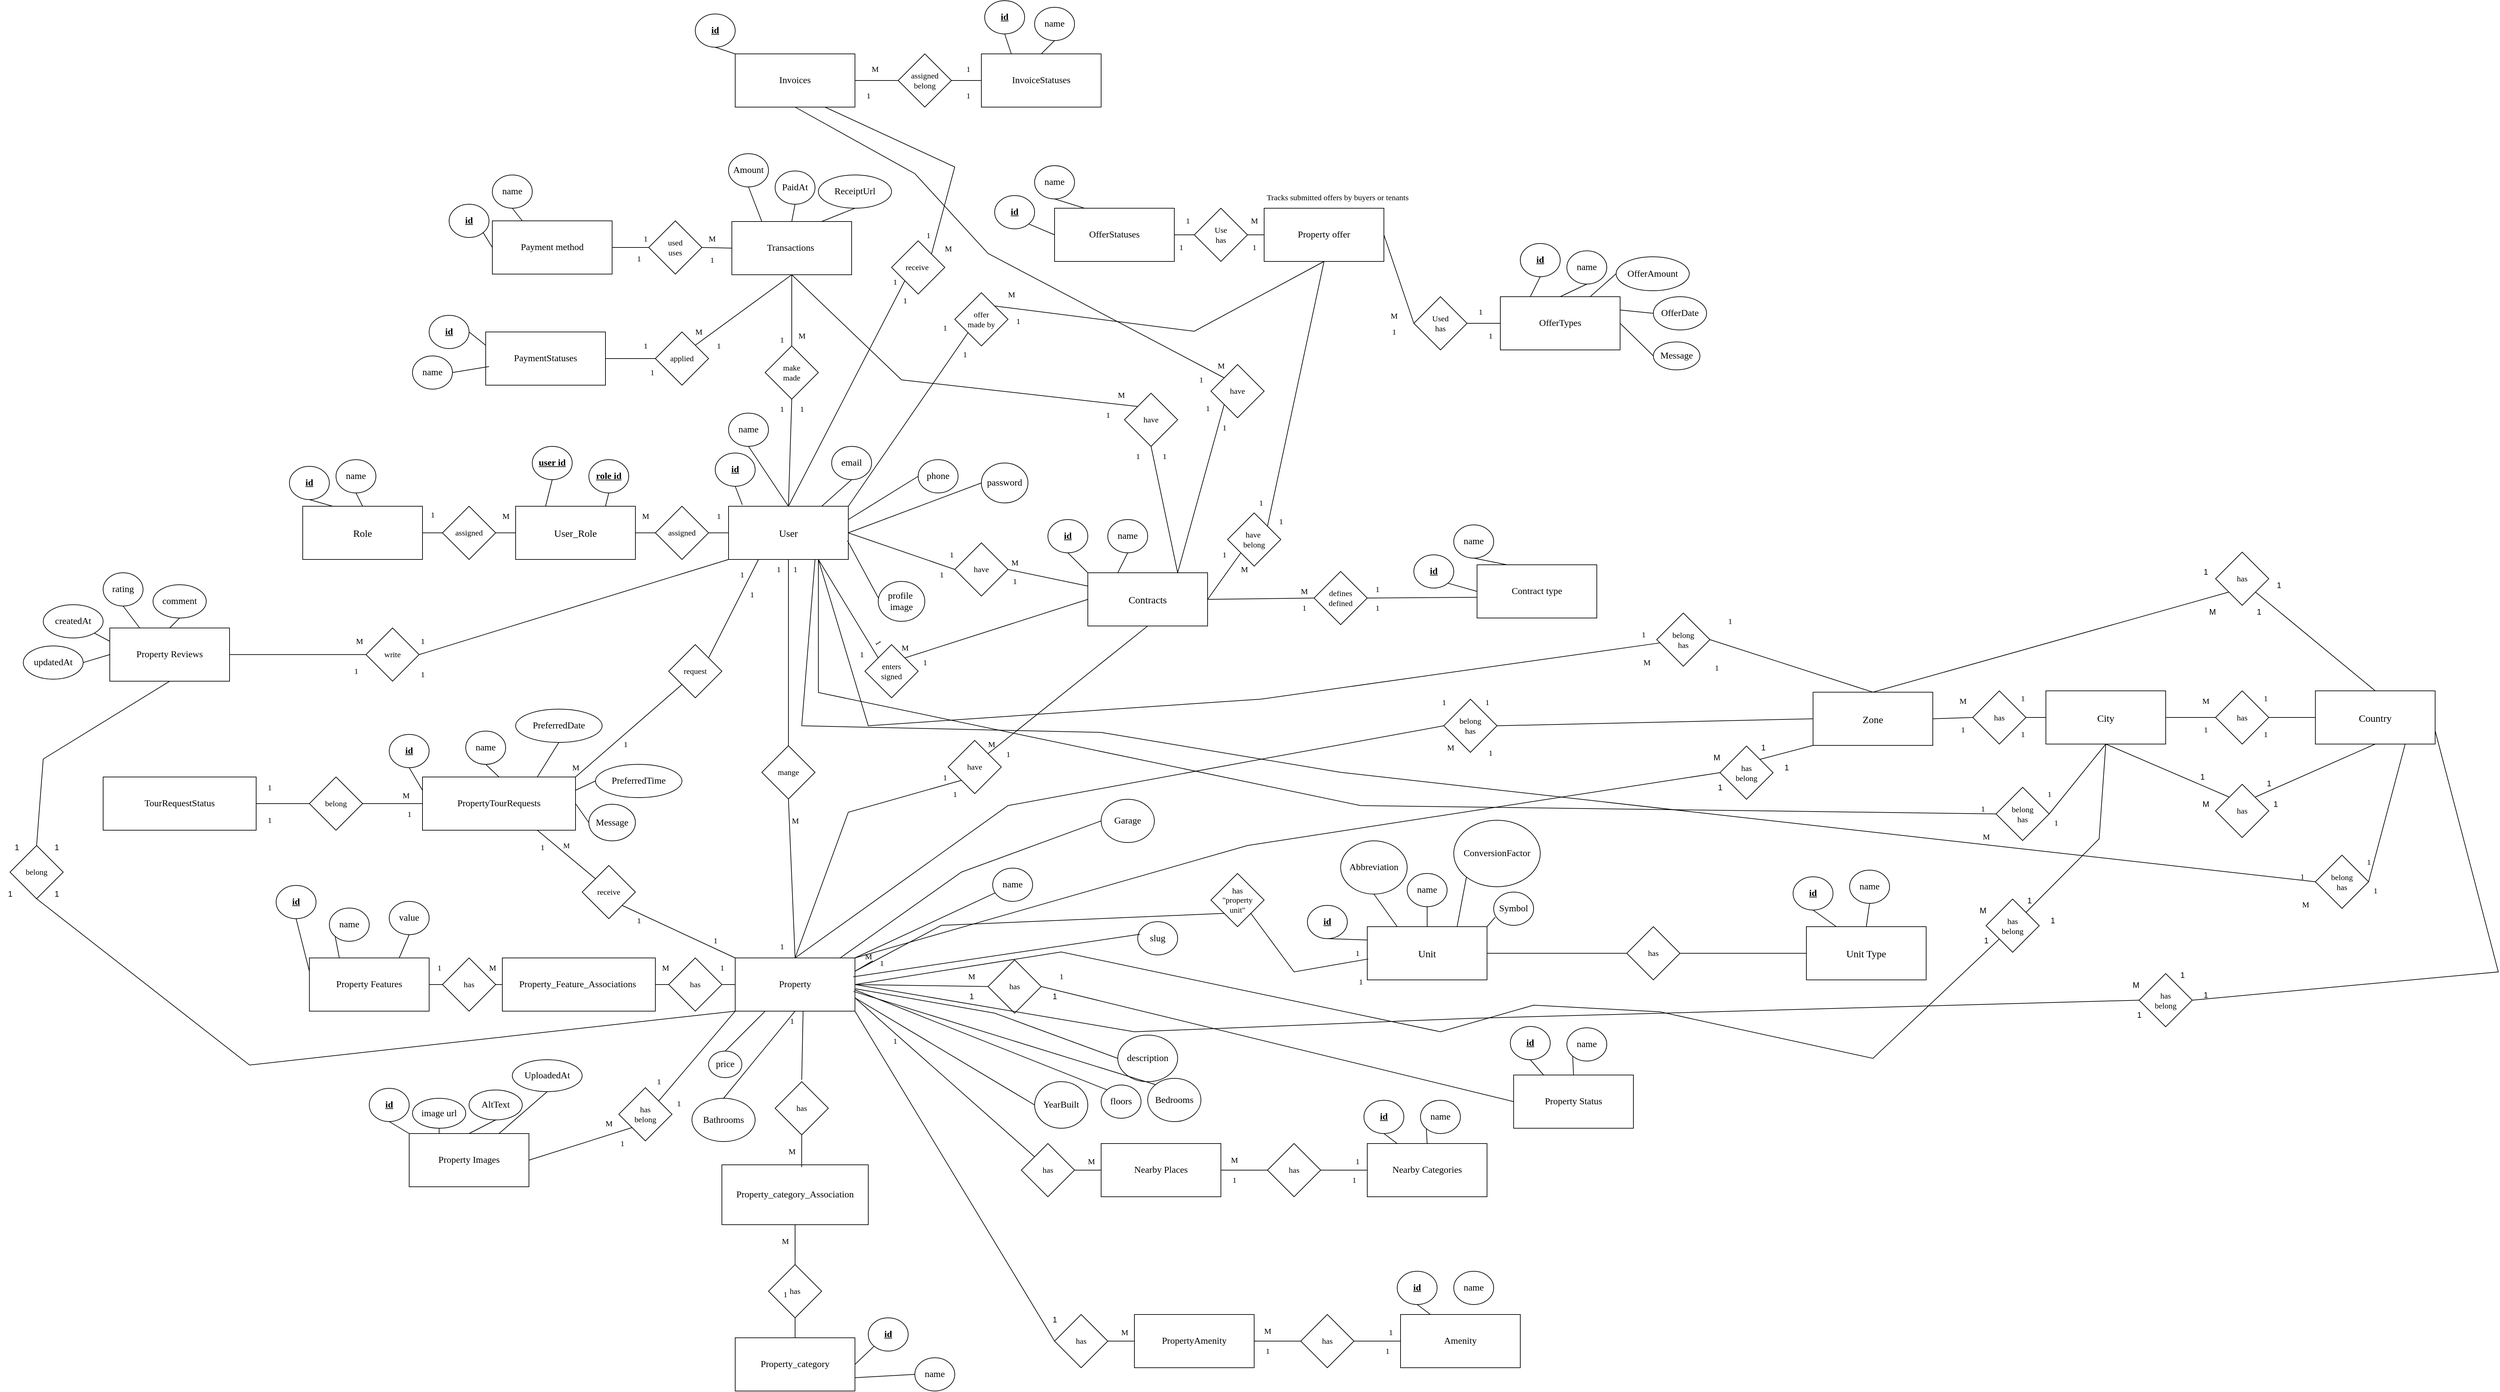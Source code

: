 <mxfile version="28.0.6">
  <diagram name="Page-1" id="jr8FtHmjYh3H3wMhECX3">
    <mxGraphModel dx="2540" dy="2187" grid="1" gridSize="10" guides="1" tooltips="1" connect="1" arrows="1" fold="1" page="1" pageScale="1" pageWidth="827" pageHeight="1169" math="0" shadow="0">
      <root>
        <mxCell id="0" />
        <mxCell id="1" parent="0" />
        <mxCell id="04XY_-OeRvuLBQSi6XDU-1" value="&lt;font style=&quot;font-size: 15px;&quot;&gt;User&lt;/font&gt;" style="rounded=0;whiteSpace=wrap;html=1;fontFamily=Comic Sans MS;" parent="1" vertex="1">
          <mxGeometry x="370" y="-40" width="180" height="80" as="geometry" />
        </mxCell>
        <mxCell id="04XY_-OeRvuLBQSi6XDU-2" value="&lt;font style=&quot;font-size: 15px;&quot;&gt;User_Role&lt;/font&gt;" style="rounded=0;whiteSpace=wrap;html=1;fontFamily=Comic Sans MS;" parent="1" vertex="1">
          <mxGeometry x="50" y="-40" width="180" height="80" as="geometry" />
        </mxCell>
        <mxCell id="04XY_-OeRvuLBQSi6XDU-3" value="assigned" style="rhombus;whiteSpace=wrap;html=1;fontFamily=Comic Sans MS;" parent="1" vertex="1">
          <mxGeometry x="260" y="-40" width="80" height="80" as="geometry" />
        </mxCell>
        <mxCell id="04XY_-OeRvuLBQSi6XDU-4" value="" style="endArrow=none;html=1;rounded=0;entryX=0;entryY=0.5;entryDx=0;entryDy=0;exitX=1;exitY=0.5;exitDx=0;exitDy=0;fontFamily=Comic Sans MS;" parent="1" source="04XY_-OeRvuLBQSi6XDU-3" target="04XY_-OeRvuLBQSi6XDU-1" edge="1">
          <mxGeometry width="50" height="50" relative="1" as="geometry">
            <mxPoint x="310" y="110" as="sourcePoint" />
            <mxPoint x="360" y="60" as="targetPoint" />
          </mxGeometry>
        </mxCell>
        <mxCell id="04XY_-OeRvuLBQSi6XDU-5" value="" style="endArrow=none;html=1;rounded=0;entryX=0;entryY=0.5;entryDx=0;entryDy=0;exitX=1;exitY=0.5;exitDx=0;exitDy=0;fontFamily=Comic Sans MS;" parent="1" source="04XY_-OeRvuLBQSi6XDU-2" target="04XY_-OeRvuLBQSi6XDU-3" edge="1">
          <mxGeometry width="50" height="50" relative="1" as="geometry">
            <mxPoint x="220" y="100" as="sourcePoint" />
            <mxPoint x="270" y="50" as="targetPoint" />
          </mxGeometry>
        </mxCell>
        <mxCell id="04XY_-OeRvuLBQSi6XDU-6" value="1" style="text;html=1;align=center;verticalAlign=middle;resizable=0;points=[];autosize=1;strokeColor=none;fillColor=none;fontFamily=Comic Sans MS;" parent="1" vertex="1">
          <mxGeometry x="340" y="-40" width="30" height="30" as="geometry" />
        </mxCell>
        <mxCell id="04XY_-OeRvuLBQSi6XDU-7" value="M" style="text;html=1;align=center;verticalAlign=middle;resizable=0;points=[];autosize=1;strokeColor=none;fillColor=none;fontFamily=Comic Sans MS;" parent="1" vertex="1">
          <mxGeometry x="230" y="-40" width="30" height="30" as="geometry" />
        </mxCell>
        <mxCell id="04XY_-OeRvuLBQSi6XDU-18" value="assigned" style="rhombus;whiteSpace=wrap;html=1;fontFamily=Comic Sans MS;" parent="1" vertex="1">
          <mxGeometry x="-60" y="-40" width="80" height="80" as="geometry" />
        </mxCell>
        <mxCell id="04XY_-OeRvuLBQSi6XDU-19" value="" style="endArrow=none;html=1;rounded=0;entryX=0;entryY=0.5;entryDx=0;entryDy=0;exitX=1;exitY=0.5;exitDx=0;exitDy=0;fontFamily=Comic Sans MS;" parent="1" source="04XY_-OeRvuLBQSi6XDU-18" edge="1">
          <mxGeometry width="50" height="50" relative="1" as="geometry">
            <mxPoint x="-10" y="110" as="sourcePoint" />
            <mxPoint x="50" as="targetPoint" />
          </mxGeometry>
        </mxCell>
        <mxCell id="04XY_-OeRvuLBQSi6XDU-20" value="" style="endArrow=none;html=1;rounded=0;entryX=0;entryY=0.5;entryDx=0;entryDy=0;exitX=1;exitY=0.5;exitDx=0;exitDy=0;fontFamily=Comic Sans MS;" parent="1" target="04XY_-OeRvuLBQSi6XDU-18" edge="1">
          <mxGeometry width="50" height="50" relative="1" as="geometry">
            <mxPoint x="-90" as="sourcePoint" />
            <mxPoint x="-50" y="50" as="targetPoint" />
          </mxGeometry>
        </mxCell>
        <mxCell id="04XY_-OeRvuLBQSi6XDU-21" value="&lt;font style=&quot;font-size: 15px;&quot;&gt;Role&lt;/font&gt;" style="rounded=0;whiteSpace=wrap;html=1;fontFamily=Comic Sans MS;" parent="1" vertex="1">
          <mxGeometry x="-270" y="-40" width="180" height="80" as="geometry" />
        </mxCell>
        <mxCell id="04XY_-OeRvuLBQSi6XDU-22" value="1" style="text;html=1;align=center;verticalAlign=middle;resizable=0;points=[];autosize=1;strokeColor=none;fillColor=none;fontFamily=Comic Sans MS;" parent="1" vertex="1">
          <mxGeometry x="-90" y="-42" width="30" height="30" as="geometry" />
        </mxCell>
        <mxCell id="04XY_-OeRvuLBQSi6XDU-23" value="M" style="text;html=1;align=center;verticalAlign=middle;resizable=0;points=[];autosize=1;strokeColor=none;fillColor=none;fontFamily=Comic Sans MS;" parent="1" vertex="1">
          <mxGeometry x="20" y="-40" width="30" height="30" as="geometry" />
        </mxCell>
        <mxCell id="04XY_-OeRvuLBQSi6XDU-24" value="&lt;u&gt;&lt;b&gt;id&lt;/b&gt;&lt;/u&gt;" style="ellipse;whiteSpace=wrap;html=1;fontSize=14;fontFamily=Comic Sans MS;" parent="1" vertex="1">
          <mxGeometry x="-290" y="-100" width="60" height="50" as="geometry" />
        </mxCell>
        <mxCell id="04XY_-OeRvuLBQSi6XDU-25" value="name" style="ellipse;whiteSpace=wrap;html=1;fontSize=14;fontFamily=Comic Sans MS;" parent="1" vertex="1">
          <mxGeometry x="-220" y="-110" width="60" height="50" as="geometry" />
        </mxCell>
        <mxCell id="04XY_-OeRvuLBQSi6XDU-26" value="" style="endArrow=none;html=1;rounded=0;entryX=0.5;entryY=1;entryDx=0;entryDy=0;exitX=0.25;exitY=0;exitDx=0;exitDy=0;fontFamily=Comic Sans MS;" parent="1" source="04XY_-OeRvuLBQSi6XDU-21" target="04XY_-OeRvuLBQSi6XDU-24" edge="1">
          <mxGeometry width="50" height="50" relative="1" as="geometry">
            <mxPoint x="10" y="50" as="sourcePoint" />
            <mxPoint x="60" as="targetPoint" />
          </mxGeometry>
        </mxCell>
        <mxCell id="04XY_-OeRvuLBQSi6XDU-27" value="" style="endArrow=none;html=1;rounded=0;exitX=0.5;exitY=1;exitDx=0;exitDy=0;entryX=0.5;entryY=0;entryDx=0;entryDy=0;fontFamily=Comic Sans MS;" parent="1" source="04XY_-OeRvuLBQSi6XDU-25" target="04XY_-OeRvuLBQSi6XDU-21" edge="1">
          <mxGeometry width="50" height="50" relative="1" as="geometry">
            <mxPoint x="-100" y="-80" as="sourcePoint" />
            <mxPoint x="-50" y="-130" as="targetPoint" />
          </mxGeometry>
        </mxCell>
        <mxCell id="04XY_-OeRvuLBQSi6XDU-30" value="&lt;u&gt;&lt;b&gt;id&lt;/b&gt;&lt;/u&gt;" style="ellipse;whiteSpace=wrap;html=1;fontSize=14;fontFamily=Comic Sans MS;" parent="1" vertex="1">
          <mxGeometry x="350" y="-120" width="60" height="50" as="geometry" />
        </mxCell>
        <mxCell id="04XY_-OeRvuLBQSi6XDU-31" value="name" style="ellipse;whiteSpace=wrap;html=1;fontSize=14;fontFamily=Comic Sans MS;" parent="1" vertex="1">
          <mxGeometry x="370" y="-180" width="60" height="50" as="geometry" />
        </mxCell>
        <mxCell id="04XY_-OeRvuLBQSi6XDU-32" value="email" style="ellipse;whiteSpace=wrap;html=1;fontSize=14;fontFamily=Comic Sans MS;" parent="1" vertex="1">
          <mxGeometry x="525" y="-130" width="60" height="50" as="geometry" />
        </mxCell>
        <mxCell id="04XY_-OeRvuLBQSi6XDU-33" value="phone" style="ellipse;whiteSpace=wrap;html=1;fontSize=14;fontFamily=Comic Sans MS;" parent="1" vertex="1">
          <mxGeometry x="655" y="-110" width="60" height="50" as="geometry" />
        </mxCell>
        <mxCell id="04XY_-OeRvuLBQSi6XDU-34" value="" style="endArrow=none;html=1;rounded=0;entryX=0.5;entryY=1;entryDx=0;entryDy=0;exitX=0.115;exitY=-0.027;exitDx=0;exitDy=0;exitPerimeter=0;fontFamily=Comic Sans MS;" parent="1" source="04XY_-OeRvuLBQSi6XDU-1" target="04XY_-OeRvuLBQSi6XDU-30" edge="1">
          <mxGeometry width="50" height="50" relative="1" as="geometry">
            <mxPoint x="420" y="-10" as="sourcePoint" />
            <mxPoint x="470" y="-60" as="targetPoint" />
          </mxGeometry>
        </mxCell>
        <mxCell id="04XY_-OeRvuLBQSi6XDU-35" value="" style="endArrow=none;html=1;rounded=0;entryX=0.5;entryY=1;entryDx=0;entryDy=0;exitX=0.5;exitY=0;exitDx=0;exitDy=0;fontFamily=Comic Sans MS;" parent="1" source="04XY_-OeRvuLBQSi6XDU-1" target="04XY_-OeRvuLBQSi6XDU-31" edge="1">
          <mxGeometry width="50" height="50" relative="1" as="geometry">
            <mxPoint x="420" as="sourcePoint" />
            <mxPoint x="470" y="-50" as="targetPoint" />
          </mxGeometry>
        </mxCell>
        <mxCell id="04XY_-OeRvuLBQSi6XDU-36" value="" style="endArrow=none;html=1;rounded=0;entryX=0.5;entryY=1;entryDx=0;entryDy=0;exitX=0.778;exitY=0;exitDx=0;exitDy=0;exitPerimeter=0;fontFamily=Comic Sans MS;" parent="1" source="04XY_-OeRvuLBQSi6XDU-1" target="04XY_-OeRvuLBQSi6XDU-32" edge="1">
          <mxGeometry width="50" height="50" relative="1" as="geometry">
            <mxPoint x="470" y="-20" as="sourcePoint" />
            <mxPoint x="520" y="-70" as="targetPoint" />
          </mxGeometry>
        </mxCell>
        <mxCell id="04XY_-OeRvuLBQSi6XDU-37" value="" style="endArrow=none;html=1;rounded=0;entryX=0;entryY=0.5;entryDx=0;entryDy=0;exitX=1;exitY=0.25;exitDx=0;exitDy=0;fontFamily=Comic Sans MS;" parent="1" source="04XY_-OeRvuLBQSi6XDU-1" target="04XY_-OeRvuLBQSi6XDU-33" edge="1">
          <mxGeometry width="50" height="50" relative="1" as="geometry">
            <mxPoint x="570" y="20" as="sourcePoint" />
            <mxPoint x="620" y="-30" as="targetPoint" />
          </mxGeometry>
        </mxCell>
        <mxCell id="04XY_-OeRvuLBQSi6XDU-38" value="password" style="ellipse;whiteSpace=wrap;html=1;fontSize=14;fontFamily=Comic Sans MS;" parent="1" vertex="1">
          <mxGeometry x="750" y="-105" width="70" height="60" as="geometry" />
        </mxCell>
        <mxCell id="04XY_-OeRvuLBQSi6XDU-39" value="" style="endArrow=none;html=1;rounded=0;entryX=0;entryY=0.5;entryDx=0;entryDy=0;exitX=1;exitY=0.5;exitDx=0;exitDy=0;fontFamily=Comic Sans MS;" parent="1" source="04XY_-OeRvuLBQSi6XDU-1" target="04XY_-OeRvuLBQSi6XDU-38" edge="1">
          <mxGeometry width="50" height="50" relative="1" as="geometry">
            <mxPoint x="550" y="60" as="sourcePoint" />
            <mxPoint x="600" y="10" as="targetPoint" />
          </mxGeometry>
        </mxCell>
        <mxCell id="04XY_-OeRvuLBQSi6XDU-43" value="profile&amp;nbsp;&lt;div&gt;image&lt;/div&gt;" style="ellipse;whiteSpace=wrap;html=1;fontSize=14;fontFamily=Comic Sans MS;" parent="1" vertex="1">
          <mxGeometry x="595" y="73" width="70" height="60" as="geometry" />
        </mxCell>
        <mxCell id="04XY_-OeRvuLBQSi6XDU-44" value="" style="endArrow=none;html=1;rounded=0;entryX=0.993;entryY=0.646;entryDx=0;entryDy=0;entryPerimeter=0;exitX=0.002;exitY=0.414;exitDx=0;exitDy=0;exitPerimeter=0;fontFamily=Comic Sans MS;" parent="1" source="04XY_-OeRvuLBQSi6XDU-43" target="04XY_-OeRvuLBQSi6XDU-1" edge="1">
          <mxGeometry width="50" height="50" relative="1" as="geometry">
            <mxPoint x="520" y="110" as="sourcePoint" />
            <mxPoint x="570" y="60" as="targetPoint" />
          </mxGeometry>
        </mxCell>
        <mxCell id="04XY_-OeRvuLBQSi6XDU-46" value="&lt;span style=&quot;text-align: left;&quot;&gt;&lt;font&gt;Property&lt;/font&gt;&lt;/span&gt;" style="rounded=0;whiteSpace=wrap;html=1;fontFamily=Comic Sans MS;fontSize=14;" parent="1" vertex="1">
          <mxGeometry x="380" y="639" width="180" height="80" as="geometry" />
        </mxCell>
        <mxCell id="04XY_-OeRvuLBQSi6XDU-47" value="&lt;span style=&quot;text-align: left;&quot;&gt;&lt;font&gt;Property_&lt;/font&gt;&lt;/span&gt;category" style="rounded=0;whiteSpace=wrap;html=1;fontFamily=Comic Sans MS;fontSize=14;" parent="1" vertex="1">
          <mxGeometry x="380" y="1210" width="180" height="80" as="geometry" />
        </mxCell>
        <mxCell id="04XY_-OeRvuLBQSi6XDU-52" value="name" style="ellipse;whiteSpace=wrap;html=1;fontSize=14;fontFamily=Comic Sans MS;" parent="1" vertex="1">
          <mxGeometry x="767" y="504" width="60" height="50" as="geometry" />
        </mxCell>
        <mxCell id="04XY_-OeRvuLBQSi6XDU-53" value="" style="endArrow=none;html=1;rounded=0;exitX=1;exitY=0;exitDx=0;exitDy=0;fontFamily=Comic Sans MS;" parent="1" source="04XY_-OeRvuLBQSi6XDU-46" target="04XY_-OeRvuLBQSi6XDU-52" edge="1">
          <mxGeometry width="50" height="50" relative="1" as="geometry">
            <mxPoint x="590" y="714" as="sourcePoint" />
            <mxPoint x="640" y="684" as="targetPoint" />
          </mxGeometry>
        </mxCell>
        <mxCell id="04XY_-OeRvuLBQSi6XDU-56" value="slug" style="ellipse;whiteSpace=wrap;html=1;fontSize=14;fontFamily=Comic Sans MS;" parent="1" vertex="1">
          <mxGeometry x="985" y="584.5" width="60" height="50" as="geometry" />
        </mxCell>
        <mxCell id="04XY_-OeRvuLBQSi6XDU-57" value="" style="endArrow=none;html=1;rounded=0;entryX=0.057;entryY=0.378;entryDx=0;entryDy=0;exitX=0.986;exitY=0.355;exitDx=0;exitDy=0;entryPerimeter=0;exitPerimeter=0;fontFamily=Comic Sans MS;" parent="1" source="04XY_-OeRvuLBQSi6XDU-46" target="04XY_-OeRvuLBQSi6XDU-56" edge="1">
          <mxGeometry width="50" height="50" relative="1" as="geometry">
            <mxPoint x="570" y="774" as="sourcePoint" />
            <mxPoint x="620" y="724" as="targetPoint" />
          </mxGeometry>
        </mxCell>
        <mxCell id="04XY_-OeRvuLBQSi6XDU-59" value="description" style="ellipse;whiteSpace=wrap;html=1;fontSize=14;fontFamily=Comic Sans MS;" parent="1" vertex="1">
          <mxGeometry x="955" y="755" width="90" height="70" as="geometry" />
        </mxCell>
        <mxCell id="04XY_-OeRvuLBQSi6XDU-60" value="" style="endArrow=none;html=1;rounded=0;exitX=1.004;exitY=0.58;exitDx=0;exitDy=0;exitPerimeter=0;fontFamily=Comic Sans MS;entryX=0;entryY=0.5;entryDx=0;entryDy=0;" parent="1" source="04XY_-OeRvuLBQSi6XDU-46" target="04XY_-OeRvuLBQSi6XDU-59" edge="1">
          <mxGeometry width="50" height="50" relative="1" as="geometry">
            <mxPoint x="550" y="784" as="sourcePoint" />
            <mxPoint x="1000" y="760" as="targetPoint" />
            <Array as="points">
              <mxPoint x="770" y="722" />
            </Array>
          </mxGeometry>
        </mxCell>
        <mxCell id="04XY_-OeRvuLBQSi6XDU-61" value="&lt;u&gt;&lt;b&gt;id&lt;/b&gt;&lt;/u&gt;" style="ellipse;whiteSpace=wrap;html=1;fontSize=14;fontFamily=Comic Sans MS;" parent="1" vertex="1">
          <mxGeometry x="580" y="1180" width="60" height="50" as="geometry" />
        </mxCell>
        <mxCell id="04XY_-OeRvuLBQSi6XDU-62" value="name" style="ellipse;whiteSpace=wrap;html=1;fontSize=14;fontFamily=Comic Sans MS;" parent="1" vertex="1">
          <mxGeometry x="650" y="1240" width="60" height="50" as="geometry" />
        </mxCell>
        <mxCell id="04XY_-OeRvuLBQSi6XDU-63" value="" style="endArrow=none;html=1;rounded=0;exitX=0;exitY=1;exitDx=0;exitDy=0;entryX=1;entryY=0.5;entryDx=0;entryDy=0;fontFamily=Comic Sans MS;" parent="1" source="04XY_-OeRvuLBQSi6XDU-61" target="04XY_-OeRvuLBQSi6XDU-47" edge="1">
          <mxGeometry width="50" height="50" relative="1" as="geometry">
            <mxPoint x="590" y="990" as="sourcePoint" />
            <mxPoint x="640" y="940" as="targetPoint" />
          </mxGeometry>
        </mxCell>
        <mxCell id="04XY_-OeRvuLBQSi6XDU-64" value="" style="endArrow=none;html=1;rounded=0;entryX=0;entryY=0.5;entryDx=0;entryDy=0;exitX=1;exitY=0.75;exitDx=0;exitDy=0;fontFamily=Comic Sans MS;" parent="1" source="04XY_-OeRvuLBQSi6XDU-47" target="04XY_-OeRvuLBQSi6XDU-62" edge="1">
          <mxGeometry width="50" height="50" relative="1" as="geometry">
            <mxPoint x="540" y="1060" as="sourcePoint" />
            <mxPoint x="590" y="1010" as="targetPoint" />
          </mxGeometry>
        </mxCell>
        <mxCell id="04XY_-OeRvuLBQSi6XDU-69" value="&lt;div style=&quot;text-align: left;&quot;&gt;&lt;font&gt;Property_&lt;/font&gt;&lt;span style=&quot;text-align: center;&quot;&gt;category_Association&lt;/span&gt;&lt;/div&gt;" style="rounded=0;whiteSpace=wrap;html=1;fontFamily=Comic Sans MS;fontSize=14;" parent="1" vertex="1">
          <mxGeometry x="360" y="950" width="220" height="90" as="geometry" />
        </mxCell>
        <mxCell id="04XY_-OeRvuLBQSi6XDU-70" value="&lt;u&gt;&lt;b&gt;user id&lt;/b&gt;&lt;/u&gt;" style="ellipse;whiteSpace=wrap;html=1;fontSize=14;fontFamily=Comic Sans MS;" parent="1" vertex="1">
          <mxGeometry x="75" y="-130" width="60" height="50" as="geometry" />
        </mxCell>
        <mxCell id="04XY_-OeRvuLBQSi6XDU-71" value="&lt;u&gt;&lt;b&gt;role id&lt;/b&gt;&lt;/u&gt;" style="ellipse;whiteSpace=wrap;html=1;fontSize=14;fontFamily=Comic Sans MS;" parent="1" vertex="1">
          <mxGeometry x="160" y="-110" width="60" height="50" as="geometry" />
        </mxCell>
        <mxCell id="04XY_-OeRvuLBQSi6XDU-72" value="" style="endArrow=none;html=1;rounded=0;entryX=0.5;entryY=1;entryDx=0;entryDy=0;exitX=0.25;exitY=0;exitDx=0;exitDy=0;fontFamily=Comic Sans MS;" parent="1" source="04XY_-OeRvuLBQSi6XDU-2" target="04XY_-OeRvuLBQSi6XDU-70" edge="1">
          <mxGeometry width="50" height="50" relative="1" as="geometry">
            <mxPoint x="50" as="sourcePoint" />
            <mxPoint x="100" y="-50" as="targetPoint" />
          </mxGeometry>
        </mxCell>
        <mxCell id="04XY_-OeRvuLBQSi6XDU-73" value="" style="endArrow=none;html=1;rounded=0;entryX=0.5;entryY=1;entryDx=0;entryDy=0;exitX=0.75;exitY=0;exitDx=0;exitDy=0;fontFamily=Comic Sans MS;" parent="1" source="04XY_-OeRvuLBQSi6XDU-2" target="04XY_-OeRvuLBQSi6XDU-71" edge="1">
          <mxGeometry width="50" height="50" relative="1" as="geometry">
            <mxPoint x="180" y="-30" as="sourcePoint" />
            <mxPoint x="230" y="-80" as="targetPoint" />
          </mxGeometry>
        </mxCell>
        <mxCell id="04XY_-OeRvuLBQSi6XDU-74" value="has" style="rhombus;whiteSpace=wrap;html=1;fontFamily=Comic Sans MS;" parent="1" vertex="1">
          <mxGeometry x="440" y="825" width="80" height="80" as="geometry" />
        </mxCell>
        <mxCell id="04XY_-OeRvuLBQSi6XDU-75" value="" style="endArrow=none;html=1;rounded=0;entryX=0.567;entryY=0.994;entryDx=0;entryDy=0;entryPerimeter=0;exitX=0.5;exitY=0;exitDx=0;exitDy=0;fontFamily=Comic Sans MS;" parent="1" target="04XY_-OeRvuLBQSi6XDU-46" edge="1">
          <mxGeometry width="50" height="50" relative="1" as="geometry">
            <mxPoint x="480" y="822" as="sourcePoint" />
            <mxPoint x="410" y="754" as="targetPoint" />
          </mxGeometry>
        </mxCell>
        <mxCell id="04XY_-OeRvuLBQSi6XDU-76" value="" style="endArrow=none;html=1;rounded=0;entryX=0.5;entryY=1;entryDx=0;entryDy=0;exitX=0.545;exitY=0.039;exitDx=0;exitDy=0;exitPerimeter=0;fontFamily=Comic Sans MS;" parent="1" source="04XY_-OeRvuLBQSi6XDU-69" target="04XY_-OeRvuLBQSi6XDU-74" edge="1">
          <mxGeometry width="50" height="50" relative="1" as="geometry">
            <mxPoint x="300" y="780" as="sourcePoint" />
            <mxPoint x="350" y="730" as="targetPoint" />
          </mxGeometry>
        </mxCell>
        <mxCell id="04XY_-OeRvuLBQSi6XDU-78" value="has" style="rhombus;whiteSpace=wrap;html=1;fontFamily=Comic Sans MS;" parent="1" vertex="1">
          <mxGeometry x="430" y="1100" width="80" height="80" as="geometry" />
        </mxCell>
        <mxCell id="04XY_-OeRvuLBQSi6XDU-79" value="" style="endArrow=none;html=1;rounded=0;entryX=0.5;entryY=1;entryDx=0;entryDy=0;exitX=0.5;exitY=0;exitDx=0;exitDy=0;fontFamily=Comic Sans MS;" parent="1" source="04XY_-OeRvuLBQSi6XDU-78" target="04XY_-OeRvuLBQSi6XDU-69" edge="1">
          <mxGeometry width="50" height="50" relative="1" as="geometry">
            <mxPoint x="390" y="970" as="sourcePoint" />
            <mxPoint x="440" y="920" as="targetPoint" />
          </mxGeometry>
        </mxCell>
        <mxCell id="04XY_-OeRvuLBQSi6XDU-80" value="" style="endArrow=none;html=1;rounded=0;entryX=0.5;entryY=1;entryDx=0;entryDy=0;exitX=0.5;exitY=0;exitDx=0;exitDy=0;fontFamily=Comic Sans MS;" parent="1" source="04XY_-OeRvuLBQSi6XDU-47" target="04XY_-OeRvuLBQSi6XDU-78" edge="1">
          <mxGeometry width="50" height="50" relative="1" as="geometry">
            <mxPoint x="400" y="1050" as="sourcePoint" />
            <mxPoint x="450" y="1000" as="targetPoint" />
          </mxGeometry>
        </mxCell>
        <mxCell id="04XY_-OeRvuLBQSi6XDU-81" value="1" style="text;html=1;align=center;verticalAlign=middle;resizable=0;points=[];autosize=1;strokeColor=none;fillColor=none;fontFamily=Comic Sans MS;" parent="1" vertex="1">
          <mxGeometry x="450" y="719" width="30" height="30" as="geometry" />
        </mxCell>
        <mxCell id="04XY_-OeRvuLBQSi6XDU-82" value="M" style="text;html=1;align=center;verticalAlign=middle;resizable=0;points=[];autosize=1;strokeColor=none;fillColor=none;fontFamily=Comic Sans MS;" parent="1" vertex="1">
          <mxGeometry x="440" y="1050" width="30" height="30" as="geometry" />
        </mxCell>
        <mxCell id="04XY_-OeRvuLBQSi6XDU-83" value="1" style="text;html=1;align=center;verticalAlign=middle;resizable=0;points=[];autosize=1;strokeColor=none;fillColor=none;fontFamily=Comic Sans MS;" parent="1" vertex="1">
          <mxGeometry x="440" y="1130" width="30" height="30" as="geometry" />
        </mxCell>
        <mxCell id="04XY_-OeRvuLBQSi6XDU-84" value="M" style="text;html=1;align=center;verticalAlign=middle;resizable=0;points=[];autosize=1;strokeColor=none;fillColor=none;fontFamily=Comic Sans MS;" parent="1" vertex="1">
          <mxGeometry x="450" y="915" width="30" height="30" as="geometry" />
        </mxCell>
        <mxCell id="04XY_-OeRvuLBQSi6XDU-85" value="price" style="ellipse;whiteSpace=wrap;html=1;fontSize=14;fontFamily=Comic Sans MS;" parent="1" vertex="1">
          <mxGeometry x="340" y="779" width="50" height="40" as="geometry" />
        </mxCell>
        <mxCell id="04XY_-OeRvuLBQSi6XDU-87" value="&lt;span style=&quot;text-align: left;&quot;&gt;&lt;font&gt;Property Status&lt;/font&gt;&lt;/span&gt;" style="rounded=0;whiteSpace=wrap;html=1;fontFamily=Comic Sans MS;fontSize=14;" parent="1" vertex="1">
          <mxGeometry x="1550" y="815" width="180" height="80" as="geometry" />
        </mxCell>
        <mxCell id="04XY_-OeRvuLBQSi6XDU-88" value="has" style="rhombus;whiteSpace=wrap;html=1;fontFamily=Comic Sans MS;" parent="1" vertex="1">
          <mxGeometry x="760" y="642" width="80" height="80" as="geometry" />
        </mxCell>
        <mxCell id="04XY_-OeRvuLBQSi6XDU-89" value="" style="endArrow=none;html=1;rounded=0;entryX=0;entryY=0.5;entryDx=0;entryDy=0;exitX=1;exitY=0.5;exitDx=0;exitDy=0;fontFamily=Comic Sans MS;" parent="1" source="04XY_-OeRvuLBQSi6XDU-88" target="04XY_-OeRvuLBQSi6XDU-87" edge="1">
          <mxGeometry width="50" height="50" relative="1" as="geometry">
            <mxPoint x="880" y="744" as="sourcePoint" />
            <mxPoint x="930" y="682" as="targetPoint" />
          </mxGeometry>
        </mxCell>
        <mxCell id="04XY_-OeRvuLBQSi6XDU-90" value="" style="endArrow=none;html=1;rounded=0;entryX=0;entryY=0.5;entryDx=0;entryDy=0;exitX=1;exitY=0.5;exitDx=0;exitDy=0;fontFamily=Comic Sans MS;" parent="1" source="04XY_-OeRvuLBQSi6XDU-46" target="04XY_-OeRvuLBQSi6XDU-88" edge="1">
          <mxGeometry width="50" height="50" relative="1" as="geometry">
            <mxPoint x="700" y="784" as="sourcePoint" />
            <mxPoint x="750" y="734" as="targetPoint" />
          </mxGeometry>
        </mxCell>
        <mxCell id="04XY_-OeRvuLBQSi6XDU-91" value="M" style="text;html=1;align=center;verticalAlign=middle;resizable=0;points=[];autosize=1;strokeColor=none;fillColor=none;fontFamily=Comic Sans MS;" parent="1" vertex="1">
          <mxGeometry x="720" y="652" width="30" height="30" as="geometry" />
        </mxCell>
        <mxCell id="04XY_-OeRvuLBQSi6XDU-92" value="1" style="text;html=1;align=center;verticalAlign=middle;resizable=0;points=[];autosize=1;strokeColor=none;fillColor=none;fontFamily=Comic Sans MS;" parent="1" vertex="1">
          <mxGeometry x="855" y="652" width="30" height="30" as="geometry" />
        </mxCell>
        <mxCell id="04XY_-OeRvuLBQSi6XDU-94" value="&lt;b&gt;&lt;u&gt;id&lt;/u&gt;&lt;/b&gt;" style="ellipse;whiteSpace=wrap;html=1;fontSize=14;fontFamily=Comic Sans MS;" parent="1" vertex="1">
          <mxGeometry x="1545" y="742" width="60" height="50" as="geometry" />
        </mxCell>
        <mxCell id="04XY_-OeRvuLBQSi6XDU-95" value="name" style="ellipse;whiteSpace=wrap;html=1;fontSize=14;fontFamily=Comic Sans MS;" parent="1" vertex="1">
          <mxGeometry x="1630" y="744" width="60" height="50" as="geometry" />
        </mxCell>
        <mxCell id="04XY_-OeRvuLBQSi6XDU-96" value="" style="endArrow=none;html=1;rounded=0;entryX=0.5;entryY=1;entryDx=0;entryDy=0;exitX=0.25;exitY=0;exitDx=0;exitDy=0;fontFamily=Comic Sans MS;" parent="1" source="04XY_-OeRvuLBQSi6XDU-87" target="04XY_-OeRvuLBQSi6XDU-94" edge="1">
          <mxGeometry width="50" height="50" relative="1" as="geometry">
            <mxPoint x="1515" y="793" as="sourcePoint" />
            <mxPoint x="1565" y="743" as="targetPoint" />
          </mxGeometry>
        </mxCell>
        <mxCell id="04XY_-OeRvuLBQSi6XDU-97" value="" style="endArrow=none;html=1;rounded=0;entryX=0;entryY=1;entryDx=0;entryDy=0;exitX=0.5;exitY=0;exitDx=0;exitDy=0;fontFamily=Comic Sans MS;" parent="1" source="04XY_-OeRvuLBQSi6XDU-87" target="04XY_-OeRvuLBQSi6XDU-95" edge="1">
          <mxGeometry width="50" height="50" relative="1" as="geometry">
            <mxPoint x="1635" y="913" as="sourcePoint" />
            <mxPoint x="1685" y="863" as="targetPoint" />
          </mxGeometry>
        </mxCell>
        <mxCell id="04XY_-OeRvuLBQSi6XDU-98" value="&lt;span style=&quot;text-align: left;&quot;&gt;&lt;font&gt;Property Features&lt;/font&gt;&lt;/span&gt;" style="rounded=0;whiteSpace=wrap;html=1;fontFamily=Comic Sans MS;fontSize=14;" parent="1" vertex="1">
          <mxGeometry x="-260" y="639" width="180" height="80" as="geometry" />
        </mxCell>
        <mxCell id="04XY_-OeRvuLBQSi6XDU-99" value="&lt;div style=&quot;text-align: left;&quot;&gt;&lt;span style=&quot;background-color: transparent;&quot;&gt;Property_Feature_Associations&amp;nbsp;&lt;/span&gt;&lt;/div&gt;" style="rounded=0;whiteSpace=wrap;html=1;fontFamily=Comic Sans MS;fontSize=14;" parent="1" vertex="1">
          <mxGeometry x="30" y="639" width="230" height="80" as="geometry" />
        </mxCell>
        <mxCell id="04XY_-OeRvuLBQSi6XDU-100" value="has" style="rhombus;whiteSpace=wrap;html=1;fontFamily=Comic Sans MS;" parent="1" vertex="1">
          <mxGeometry x="280" y="639" width="80" height="80" as="geometry" />
        </mxCell>
        <mxCell id="04XY_-OeRvuLBQSi6XDU-101" value="" style="endArrow=none;html=1;rounded=0;entryX=0;entryY=0.5;entryDx=0;entryDy=0;exitX=1;exitY=0.5;exitDx=0;exitDy=0;fontFamily=Comic Sans MS;" parent="1" source="04XY_-OeRvuLBQSi6XDU-100" target="04XY_-OeRvuLBQSi6XDU-46" edge="1">
          <mxGeometry width="50" height="50" relative="1" as="geometry">
            <mxPoint x="310" y="794" as="sourcePoint" />
            <mxPoint x="360" y="744" as="targetPoint" />
          </mxGeometry>
        </mxCell>
        <mxCell id="04XY_-OeRvuLBQSi6XDU-102" value="" style="endArrow=none;html=1;rounded=0;entryX=0;entryY=0.5;entryDx=0;entryDy=0;exitX=1;exitY=0.5;exitDx=0;exitDy=0;fontFamily=Comic Sans MS;" parent="1" source="04XY_-OeRvuLBQSi6XDU-99" target="04XY_-OeRvuLBQSi6XDU-100" edge="1">
          <mxGeometry width="50" height="50" relative="1" as="geometry">
            <mxPoint x="250" y="774" as="sourcePoint" />
            <mxPoint x="300" y="724" as="targetPoint" />
          </mxGeometry>
        </mxCell>
        <mxCell id="04XY_-OeRvuLBQSi6XDU-103" value="has" style="rhombus;whiteSpace=wrap;html=1;fontFamily=Comic Sans MS;" parent="1" vertex="1">
          <mxGeometry x="-60" y="639" width="80" height="80" as="geometry" />
        </mxCell>
        <mxCell id="04XY_-OeRvuLBQSi6XDU-104" value="" style="endArrow=none;html=1;rounded=0;entryX=0;entryY=0.5;entryDx=0;entryDy=0;exitX=1;exitY=0.5;exitDx=0;exitDy=0;fontFamily=Comic Sans MS;" parent="1" source="04XY_-OeRvuLBQSi6XDU-103" target="04XY_-OeRvuLBQSi6XDU-99" edge="1">
          <mxGeometry width="50" height="50" relative="1" as="geometry">
            <mxPoint x="-10" y="794" as="sourcePoint" />
            <mxPoint x="40" y="744" as="targetPoint" />
          </mxGeometry>
        </mxCell>
        <mxCell id="04XY_-OeRvuLBQSi6XDU-105" value="" style="endArrow=none;html=1;rounded=0;entryX=0;entryY=0.5;entryDx=0;entryDy=0;exitX=1;exitY=0.5;exitDx=0;exitDy=0;fontFamily=Comic Sans MS;" parent="1" source="04XY_-OeRvuLBQSi6XDU-98" target="04XY_-OeRvuLBQSi6XDU-103" edge="1">
          <mxGeometry width="50" height="50" relative="1" as="geometry">
            <mxPoint x="-70" y="794" as="sourcePoint" />
            <mxPoint x="-20" y="744" as="targetPoint" />
          </mxGeometry>
        </mxCell>
        <mxCell id="04XY_-OeRvuLBQSi6XDU-106" value="1" style="text;html=1;align=center;verticalAlign=middle;resizable=0;points=[];autosize=1;strokeColor=none;fillColor=none;fontFamily=Comic Sans MS;" parent="1" vertex="1">
          <mxGeometry x="345" y="639" width="30" height="30" as="geometry" />
        </mxCell>
        <mxCell id="04XY_-OeRvuLBQSi6XDU-107" value="M" style="text;html=1;align=center;verticalAlign=middle;resizable=0;points=[];autosize=1;strokeColor=none;fillColor=none;fontFamily=Comic Sans MS;" parent="1" vertex="1">
          <mxGeometry x="260" y="639" width="30" height="30" as="geometry" />
        </mxCell>
        <mxCell id="04XY_-OeRvuLBQSi6XDU-108" value="1" style="text;html=1;align=center;verticalAlign=middle;resizable=0;points=[];autosize=1;strokeColor=none;fillColor=none;fontFamily=Comic Sans MS;" parent="1" vertex="1">
          <mxGeometry x="-80" y="639" width="30" height="30" as="geometry" />
        </mxCell>
        <mxCell id="04XY_-OeRvuLBQSi6XDU-109" value="M" style="text;html=1;align=center;verticalAlign=middle;resizable=0;points=[];autosize=1;strokeColor=none;fillColor=none;fontFamily=Comic Sans MS;" parent="1" vertex="1">
          <mxGeometry y="639" width="30" height="30" as="geometry" />
        </mxCell>
        <mxCell id="04XY_-OeRvuLBQSi6XDU-110" value="&lt;b&gt;&lt;u&gt;id&lt;/u&gt;&lt;/b&gt;" style="ellipse;whiteSpace=wrap;html=1;fontSize=14;fontFamily=Comic Sans MS;" parent="1" vertex="1">
          <mxGeometry x="-310" y="530" width="60" height="50" as="geometry" />
        </mxCell>
        <mxCell id="04XY_-OeRvuLBQSi6XDU-111" value="name" style="ellipse;whiteSpace=wrap;html=1;fontSize=14;fontFamily=Comic Sans MS;" parent="1" vertex="1">
          <mxGeometry x="-230" y="564" width="60" height="50" as="geometry" />
        </mxCell>
        <mxCell id="04XY_-OeRvuLBQSi6XDU-112" value="" style="endArrow=none;html=1;rounded=0;entryX=0.5;entryY=1;entryDx=0;entryDy=0;exitX=0;exitY=0.25;exitDx=0;exitDy=0;fontFamily=Comic Sans MS;" parent="1" source="04XY_-OeRvuLBQSi6XDU-98" target="04XY_-OeRvuLBQSi6XDU-110" edge="1">
          <mxGeometry width="50" height="50" relative="1" as="geometry">
            <mxPoint x="-225" y="623" as="sourcePoint" />
            <mxPoint x="-280.0" y="614" as="targetPoint" />
          </mxGeometry>
        </mxCell>
        <mxCell id="04XY_-OeRvuLBQSi6XDU-113" value="" style="endArrow=none;html=1;rounded=0;entryX=0;entryY=1;entryDx=0;entryDy=0;exitX=0.25;exitY=0;exitDx=0;exitDy=0;fontFamily=Comic Sans MS;" parent="1" source="04XY_-OeRvuLBQSi6XDU-98" target="04XY_-OeRvuLBQSi6XDU-111" edge="1">
          <mxGeometry width="50" height="50" relative="1" as="geometry">
            <mxPoint x="-180" y="623" as="sourcePoint" />
            <mxPoint x="-150" y="725" as="targetPoint" />
          </mxGeometry>
        </mxCell>
        <mxCell id="04XY_-OeRvuLBQSi6XDU-114" value="value" style="ellipse;whiteSpace=wrap;html=1;fontSize=14;fontFamily=Comic Sans MS;" parent="1" vertex="1">
          <mxGeometry x="-140" y="554" width="60" height="50" as="geometry" />
        </mxCell>
        <mxCell id="04XY_-OeRvuLBQSi6XDU-115" value="" style="endArrow=none;html=1;rounded=0;entryX=0.5;entryY=1;entryDx=0;entryDy=0;exitX=0.75;exitY=0;exitDx=0;exitDy=0;fontFamily=Comic Sans MS;" parent="1" source="04XY_-OeRvuLBQSi6XDU-98" target="04XY_-OeRvuLBQSi6XDU-114" edge="1">
          <mxGeometry width="50" height="50" relative="1" as="geometry">
            <mxPoint x="-230" y="824" as="sourcePoint" />
            <mxPoint x="-180" y="774" as="targetPoint" />
          </mxGeometry>
        </mxCell>
        <mxCell id="04XY_-OeRvuLBQSi6XDU-116" value="&lt;span style=&quot;font-size: 15px;&quot;&gt;Unit&lt;/span&gt;" style="rounded=0;whiteSpace=wrap;html=1;fontFamily=Comic Sans MS;" parent="1" vertex="1">
          <mxGeometry x="1330" y="592" width="180" height="80" as="geometry" />
        </mxCell>
        <mxCell id="04XY_-OeRvuLBQSi6XDU-117" value="&lt;b&gt;&lt;u&gt;id&lt;/u&gt;&lt;/b&gt;" style="ellipse;whiteSpace=wrap;html=1;fontSize=14;fontFamily=Comic Sans MS;" parent="1" vertex="1">
          <mxGeometry x="1240" y="560" width="60" height="50" as="geometry" />
        </mxCell>
        <mxCell id="04XY_-OeRvuLBQSi6XDU-118" value="name" style="ellipse;whiteSpace=wrap;html=1;fontSize=14;fontFamily=Comic Sans MS;" parent="1" vertex="1">
          <mxGeometry x="1390" y="512" width="60" height="50" as="geometry" />
        </mxCell>
        <mxCell id="04XY_-OeRvuLBQSi6XDU-119" value="" style="endArrow=none;html=1;rounded=0;entryX=0.5;entryY=1;entryDx=0;entryDy=0;exitX=0;exitY=0.25;exitDx=0;exitDy=0;fontFamily=Comic Sans MS;" parent="1" source="04XY_-OeRvuLBQSi6XDU-116" target="04XY_-OeRvuLBQSi6XDU-117" edge="1">
          <mxGeometry width="50" height="50" relative="1" as="geometry">
            <mxPoint x="1365" y="580" as="sourcePoint" />
            <mxPoint x="1320" y="562" as="targetPoint" />
          </mxGeometry>
        </mxCell>
        <mxCell id="04XY_-OeRvuLBQSi6XDU-120" value="" style="endArrow=none;html=1;rounded=0;entryX=0.5;entryY=1;entryDx=0;entryDy=0;exitX=0.5;exitY=0;exitDx=0;exitDy=0;fontFamily=Comic Sans MS;" parent="1" source="04XY_-OeRvuLBQSi6XDU-116" target="04XY_-OeRvuLBQSi6XDU-118" edge="1">
          <mxGeometry width="50" height="50" relative="1" as="geometry">
            <mxPoint x="1410" y="580" as="sourcePoint" />
            <mxPoint x="1440" y="682" as="targetPoint" />
          </mxGeometry>
        </mxCell>
        <mxCell id="04XY_-OeRvuLBQSi6XDU-122" value="Symbol" style="ellipse;whiteSpace=wrap;html=1;fontSize=14;fontFamily=Comic Sans MS;" parent="1" vertex="1">
          <mxGeometry x="1520" y="540" width="60" height="50" as="geometry" />
        </mxCell>
        <mxCell id="04XY_-OeRvuLBQSi6XDU-123" value="" style="endArrow=none;html=1;rounded=0;entryX=0.039;entryY=0.753;entryDx=0;entryDy=0;exitX=1;exitY=0;exitDx=0;exitDy=0;entryPerimeter=0;fontFamily=Comic Sans MS;" parent="1" source="04XY_-OeRvuLBQSi6XDU-116" target="04XY_-OeRvuLBQSi6XDU-122" edge="1">
          <mxGeometry width="50" height="50" relative="1" as="geometry">
            <mxPoint x="1520" y="652" as="sourcePoint" />
            <mxPoint x="1570" y="602" as="targetPoint" />
          </mxGeometry>
        </mxCell>
        <mxCell id="04XY_-OeRvuLBQSi6XDU-124" value="&lt;span style=&quot;font-size: 15px;&quot;&gt;Unit Type&lt;/span&gt;" style="rounded=0;whiteSpace=wrap;html=1;fontFamily=Comic Sans MS;" parent="1" vertex="1">
          <mxGeometry x="1990" y="592" width="180" height="80" as="geometry" />
        </mxCell>
        <mxCell id="04XY_-OeRvuLBQSi6XDU-129" value="&lt;b&gt;&lt;u&gt;id&lt;/u&gt;&lt;/b&gt;" style="ellipse;whiteSpace=wrap;html=1;fontSize=14;fontFamily=Comic Sans MS;" parent="1" vertex="1">
          <mxGeometry x="1970" y="517" width="60" height="50" as="geometry" />
        </mxCell>
        <mxCell id="04XY_-OeRvuLBQSi6XDU-130" value="name" style="ellipse;whiteSpace=wrap;html=1;fontSize=14;fontFamily=Comic Sans MS;" parent="1" vertex="1">
          <mxGeometry x="2055" y="507" width="60" height="50" as="geometry" />
        </mxCell>
        <mxCell id="04XY_-OeRvuLBQSi6XDU-131" value="" style="endArrow=none;html=1;rounded=0;entryX=0.5;entryY=1;entryDx=0;entryDy=0;exitX=0.25;exitY=0;exitDx=0;exitDy=0;fontFamily=Comic Sans MS;" parent="1" source="04XY_-OeRvuLBQSi6XDU-124" target="04XY_-OeRvuLBQSi6XDU-129" edge="1">
          <mxGeometry width="50" height="50" relative="1" as="geometry">
            <mxPoint x="1940" y="632" as="sourcePoint" />
            <mxPoint x="1990" y="582" as="targetPoint" />
          </mxGeometry>
        </mxCell>
        <mxCell id="04XY_-OeRvuLBQSi6XDU-132" value="" style="endArrow=none;html=1;rounded=0;entryX=0.5;entryY=1;entryDx=0;entryDy=0;exitX=0.5;exitY=0;exitDx=0;exitDy=0;fontFamily=Comic Sans MS;" parent="1" source="04XY_-OeRvuLBQSi6XDU-124" target="04XY_-OeRvuLBQSi6XDU-130" edge="1">
          <mxGeometry width="50" height="50" relative="1" as="geometry">
            <mxPoint x="2070" y="622" as="sourcePoint" />
            <mxPoint x="2120" y="572" as="targetPoint" />
          </mxGeometry>
        </mxCell>
        <mxCell id="04XY_-OeRvuLBQSi6XDU-133" value="has" style="rhombus;whiteSpace=wrap;html=1;fontFamily=Comic Sans MS;" parent="1" vertex="1">
          <mxGeometry x="1720" y="592" width="80" height="80" as="geometry" />
        </mxCell>
        <mxCell id="04XY_-OeRvuLBQSi6XDU-134" value="" style="endArrow=none;html=1;rounded=0;entryX=0;entryY=0.5;entryDx=0;entryDy=0;exitX=1;exitY=0.5;exitDx=0;exitDy=0;fontFamily=Comic Sans MS;" parent="1" source="04XY_-OeRvuLBQSi6XDU-116" target="04XY_-OeRvuLBQSi6XDU-133" edge="1">
          <mxGeometry width="50" height="50" relative="1" as="geometry">
            <mxPoint x="1580" y="672" as="sourcePoint" />
            <mxPoint x="1630" y="622" as="targetPoint" />
          </mxGeometry>
        </mxCell>
        <mxCell id="04XY_-OeRvuLBQSi6XDU-135" value="" style="endArrow=none;html=1;rounded=0;entryX=0;entryY=0.5;entryDx=0;entryDy=0;exitX=1;exitY=0.5;exitDx=0;exitDy=0;fontFamily=Comic Sans MS;" parent="1" source="04XY_-OeRvuLBQSi6XDU-133" target="04XY_-OeRvuLBQSi6XDU-124" edge="1">
          <mxGeometry width="50" height="50" relative="1" as="geometry">
            <mxPoint x="1640" y="652" as="sourcePoint" />
            <mxPoint x="1780" y="652" as="targetPoint" />
          </mxGeometry>
        </mxCell>
        <mxCell id="04XY_-OeRvuLBQSi6XDU-137" value="Abbreviation" style="ellipse;whiteSpace=wrap;html=1;fontSize=14;fontFamily=Comic Sans MS;" parent="1" vertex="1">
          <mxGeometry x="1290" y="463" width="100" height="80" as="geometry" />
        </mxCell>
        <mxCell id="04XY_-OeRvuLBQSi6XDU-138" value="" style="endArrow=none;html=1;rounded=0;entryX=0.5;entryY=1;entryDx=0;entryDy=0;exitX=0.25;exitY=0;exitDx=0;exitDy=0;fontFamily=Comic Sans MS;" parent="1" source="04XY_-OeRvuLBQSi6XDU-116" target="04XY_-OeRvuLBQSi6XDU-137" edge="1">
          <mxGeometry width="50" height="50" relative="1" as="geometry">
            <mxPoint x="1340" y="582" as="sourcePoint" />
            <mxPoint x="1390" y="532" as="targetPoint" />
          </mxGeometry>
        </mxCell>
        <mxCell id="04XY_-OeRvuLBQSi6XDU-140" value="ConversionFactor" style="ellipse;whiteSpace=wrap;html=1;fontSize=14;fontFamily=Comic Sans MS;" parent="1" vertex="1">
          <mxGeometry x="1460" y="432" width="130" height="100" as="geometry" />
        </mxCell>
        <mxCell id="04XY_-OeRvuLBQSi6XDU-142" value="" style="endArrow=none;html=1;rounded=0;entryX=0;entryY=1;entryDx=0;entryDy=0;exitX=0.75;exitY=0;exitDx=0;exitDy=0;fontFamily=Comic Sans MS;" parent="1" source="04XY_-OeRvuLBQSi6XDU-116" target="04XY_-OeRvuLBQSi6XDU-140" edge="1">
          <mxGeometry width="50" height="50" relative="1" as="geometry">
            <mxPoint x="1470" y="542" as="sourcePoint" />
            <mxPoint x="1520" y="492" as="targetPoint" />
          </mxGeometry>
        </mxCell>
        <mxCell id="04XY_-OeRvuLBQSi6XDU-144" value="YearBuilt" style="ellipse;whiteSpace=wrap;html=1;fontSize=14;fontFamily=Comic Sans MS;" parent="1" vertex="1">
          <mxGeometry x="830" y="825" width="80" height="70" as="geometry" />
        </mxCell>
        <mxCell id="04XY_-OeRvuLBQSi6XDU-145" value="" style="endArrow=none;html=1;rounded=0;entryX=0.996;entryY=0.597;entryDx=0;entryDy=0;entryPerimeter=0;exitX=0;exitY=0;exitDx=0;exitDy=0;fontFamily=Comic Sans MS;" parent="1" source="ZNw0YUR-elSEx9iUAE71-11" target="04XY_-OeRvuLBQSi6XDU-46" edge="1">
          <mxGeometry width="50" height="50" relative="1" as="geometry">
            <mxPoint x="891.426" y="864.508" as="sourcePoint" />
            <mxPoint x="620" y="724" as="targetPoint" />
          </mxGeometry>
        </mxCell>
        <mxCell id="04XY_-OeRvuLBQSi6XDU-146" value="has&lt;div&gt;&quot;property&lt;/div&gt;&lt;div&gt;unit&quot;&lt;/div&gt;" style="rhombus;whiteSpace=wrap;html=1;fontFamily=Comic Sans MS;" parent="1" vertex="1">
          <mxGeometry x="1095" y="512" width="80" height="80" as="geometry" />
        </mxCell>
        <mxCell id="04XY_-OeRvuLBQSi6XDU-147" value="" style="endArrow=none;html=1;rounded=0;entryX=0.008;entryY=0.607;entryDx=0;entryDy=0;entryPerimeter=0;exitX=1;exitY=1;exitDx=0;exitDy=0;fontFamily=Comic Sans MS;" parent="1" source="04XY_-OeRvuLBQSi6XDU-146" target="04XY_-OeRvuLBQSi6XDU-116" edge="1">
          <mxGeometry width="50" height="50" relative="1" as="geometry">
            <mxPoint x="1250" y="722" as="sourcePoint" />
            <mxPoint x="1305" y="667" as="targetPoint" />
            <Array as="points">
              <mxPoint x="1220" y="660" />
            </Array>
          </mxGeometry>
        </mxCell>
        <mxCell id="04XY_-OeRvuLBQSi6XDU-148" value="" style="endArrow=none;html=1;rounded=0;entryX=0;entryY=1;entryDx=0;entryDy=0;exitX=1;exitY=0.25;exitDx=0;exitDy=0;fontFamily=Comic Sans MS;" parent="1" source="04XY_-OeRvuLBQSi6XDU-46" target="04XY_-OeRvuLBQSi6XDU-146" edge="1">
          <mxGeometry width="50" height="50" relative="1" as="geometry">
            <mxPoint x="670" y="634" as="sourcePoint" />
            <mxPoint x="730" y="564" as="targetPoint" />
            <Array as="points">
              <mxPoint x="690" y="590" />
            </Array>
          </mxGeometry>
        </mxCell>
        <mxCell id="04XY_-OeRvuLBQSi6XDU-149" value="1" style="text;html=1;align=center;verticalAlign=middle;resizable=0;points=[];autosize=1;strokeColor=none;fillColor=none;fontFamily=Comic Sans MS;" parent="1" vertex="1">
          <mxGeometry x="1300" y="617" width="30" height="30" as="geometry" />
        </mxCell>
        <mxCell id="04XY_-OeRvuLBQSi6XDU-150" value="M" style="text;html=1;align=center;verticalAlign=middle;resizable=0;points=[];autosize=1;strokeColor=none;fillColor=none;fontFamily=Comic Sans MS;" parent="1" vertex="1">
          <mxGeometry x="565" y="622" width="30" height="30" as="geometry" />
        </mxCell>
        <mxCell id="04XY_-OeRvuLBQSi6XDU-153" value="" style="endArrow=none;html=1;rounded=0;entryX=0.057;entryY=0.378;entryDx=0;entryDy=0;exitX=1;exitY=0.25;exitDx=0;exitDy=0;entryPerimeter=0;fontFamily=Comic Sans MS;" parent="1" source="04XY_-OeRvuLBQSi6XDU-46" target="04XY_-OeRvuLBQSi6XDU-151" edge="1">
          <mxGeometry width="50" height="50" relative="1" as="geometry">
            <mxPoint x="560" y="659" as="sourcePoint" />
            <mxPoint x="703" y="641" as="targetPoint" />
          </mxGeometry>
        </mxCell>
        <mxCell id="04XY_-OeRvuLBQSi6XDU-151" value="1" style="text;html=1;align=center;verticalAlign=middle;resizable=0;points=[];autosize=1;strokeColor=none;fillColor=none;fontFamily=Comic Sans MS;" parent="1" vertex="1">
          <mxGeometry x="585" y="632" width="30" height="30" as="geometry" />
        </mxCell>
        <mxCell id="04XY_-OeRvuLBQSi6XDU-154" value="1" style="text;html=1;align=center;verticalAlign=middle;resizable=0;points=[];autosize=1;strokeColor=none;fillColor=none;fontFamily=Comic Sans MS;" parent="1" vertex="1">
          <mxGeometry x="1305" y="660" width="30" height="30" as="geometry" />
        </mxCell>
        <mxCell id="ZNw0YUR-elSEx9iUAE71-2" value="Bedrooms" style="ellipse;whiteSpace=wrap;html=1;fontSize=14;fontFamily=Comic Sans MS;" parent="1" vertex="1">
          <mxGeometry x="1000" y="820" width="80" height="65" as="geometry" />
        </mxCell>
        <mxCell id="ZNw0YUR-elSEx9iUAE71-4" value="Bathrooms" style="ellipse;whiteSpace=wrap;html=1;fontSize=14;fontFamily=Comic Sans MS;" parent="1" vertex="1">
          <mxGeometry x="315" y="850" width="95" height="65" as="geometry" />
        </mxCell>
        <mxCell id="ZNw0YUR-elSEx9iUAE71-5" value="" style="endArrow=none;html=1;rounded=0;entryX=0;entryY=0;entryDx=0;entryDy=0;exitX=0.988;exitY=0.629;exitDx=0;exitDy=0;exitPerimeter=0;fontFamily=Comic Sans MS;" parent="1" source="04XY_-OeRvuLBQSi6XDU-46" target="ZNw0YUR-elSEx9iUAE71-2" edge="1">
          <mxGeometry width="50" height="50" relative="1" as="geometry">
            <mxPoint x="740" y="934" as="sourcePoint" />
            <mxPoint x="790" y="884" as="targetPoint" />
            <Array as="points" />
          </mxGeometry>
        </mxCell>
        <mxCell id="ZNw0YUR-elSEx9iUAE71-8" value="Garage" style="ellipse;whiteSpace=wrap;html=1;fontSize=14;fontFamily=Comic Sans MS;" parent="1" vertex="1">
          <mxGeometry x="930" y="400.5" width="80" height="65" as="geometry" />
        </mxCell>
        <mxCell id="ZNw0YUR-elSEx9iUAE71-10" value="" style="endArrow=none;html=1;rounded=0;entryX=0;entryY=0.5;entryDx=0;entryDy=0;exitX=0.873;exitY=0.006;exitDx=0;exitDy=0;exitPerimeter=0;fontFamily=Comic Sans MS;" parent="1" source="04XY_-OeRvuLBQSi6XDU-46" target="ZNw0YUR-elSEx9iUAE71-8" edge="1">
          <mxGeometry width="50" height="50" relative="1" as="geometry">
            <mxPoint x="450" y="664" as="sourcePoint" />
            <mxPoint x="500" y="614" as="targetPoint" />
            <Array as="points">
              <mxPoint x="720" y="510" />
            </Array>
          </mxGeometry>
        </mxCell>
        <mxCell id="ZNw0YUR-elSEx9iUAE71-11" value="floors" style="ellipse;whiteSpace=wrap;html=1;fontSize=14;fontFamily=Comic Sans MS;" parent="1" vertex="1">
          <mxGeometry x="930" y="830" width="60" height="50" as="geometry" />
        </mxCell>
        <mxCell id="ZNw0YUR-elSEx9iUAE71-13" value="" style="endArrow=none;html=1;rounded=0;entryX=1;entryY=0.75;entryDx=0;entryDy=0;exitX=0;exitY=0.5;exitDx=0;exitDy=0;fontFamily=Comic Sans MS;" parent="1" source="04XY_-OeRvuLBQSi6XDU-144" target="04XY_-OeRvuLBQSi6XDU-46" edge="1">
          <mxGeometry width="50" height="50" relative="1" as="geometry">
            <mxPoint x="818.482" y="866.58" as="sourcePoint" />
            <mxPoint x="700" y="794" as="targetPoint" />
          </mxGeometry>
        </mxCell>
        <mxCell id="ZNw0YUR-elSEx9iUAE71-17" value="&lt;div style=&quot;text-align: left;&quot;&gt;&lt;span style=&quot;background-color: transparent;&quot;&gt;Nearby Categories&lt;/span&gt;&lt;/div&gt;" style="rounded=0;whiteSpace=wrap;html=1;fontFamily=Comic Sans MS;fontSize=14;" parent="1" vertex="1">
          <mxGeometry x="1330" y="918" width="180" height="80" as="geometry" />
        </mxCell>
        <mxCell id="ZNw0YUR-elSEx9iUAE71-18" value="&lt;b&gt;&lt;u&gt;id&lt;/u&gt;&lt;/b&gt;" style="ellipse;whiteSpace=wrap;html=1;fontSize=14;fontFamily=Comic Sans MS;" parent="1" vertex="1">
          <mxGeometry x="1325" y="853" width="60" height="50" as="geometry" />
        </mxCell>
        <mxCell id="ZNw0YUR-elSEx9iUAE71-19" value="name" style="ellipse;whiteSpace=wrap;html=1;fontSize=14;fontFamily=Comic Sans MS;" parent="1" vertex="1">
          <mxGeometry x="1410" y="853" width="60" height="50" as="geometry" />
        </mxCell>
        <mxCell id="ZNw0YUR-elSEx9iUAE71-20" value="" style="endArrow=none;html=1;rounded=0;entryX=0.5;entryY=1;entryDx=0;entryDy=0;exitX=0.25;exitY=0;exitDx=0;exitDy=0;fontFamily=Comic Sans MS;" parent="1" source="ZNw0YUR-elSEx9iUAE71-17" target="ZNw0YUR-elSEx9iUAE71-18" edge="1">
          <mxGeometry width="50" height="50" relative="1" as="geometry">
            <mxPoint x="1280" y="950" as="sourcePoint" />
            <mxPoint x="1330" y="900" as="targetPoint" />
          </mxGeometry>
        </mxCell>
        <mxCell id="ZNw0YUR-elSEx9iUAE71-21" value="" style="endArrow=none;html=1;rounded=0;entryX=0;entryY=1;entryDx=0;entryDy=0;exitX=0.5;exitY=0;exitDx=0;exitDy=0;fontFamily=Comic Sans MS;" parent="1" source="ZNw0YUR-elSEx9iUAE71-17" target="ZNw0YUR-elSEx9iUAE71-19" edge="1">
          <mxGeometry width="50" height="50" relative="1" as="geometry">
            <mxPoint x="1400" y="1070" as="sourcePoint" />
            <mxPoint x="1450" y="1020" as="targetPoint" />
          </mxGeometry>
        </mxCell>
        <mxCell id="ZNw0YUR-elSEx9iUAE71-24" value="&lt;div style=&quot;text-align: left;&quot;&gt;Nearby Places&lt;/div&gt;" style="rounded=0;whiteSpace=wrap;html=1;fontFamily=Comic Sans MS;fontSize=14;" parent="1" vertex="1">
          <mxGeometry x="930" y="918" width="180" height="80" as="geometry" />
        </mxCell>
        <mxCell id="ZNw0YUR-elSEx9iUAE71-25" value="has" style="rhombus;whiteSpace=wrap;html=1;fontFamily=Comic Sans MS;" parent="1" vertex="1">
          <mxGeometry x="810" y="918" width="80" height="80" as="geometry" />
        </mxCell>
        <mxCell id="ZNw0YUR-elSEx9iUAE71-26" value="" style="endArrow=none;html=1;rounded=0;entryX=0;entryY=0.5;entryDx=0;entryDy=0;exitX=1;exitY=0.5;exitDx=0;exitDy=0;fontFamily=Comic Sans MS;" parent="1" source="ZNw0YUR-elSEx9iUAE71-25" target="ZNw0YUR-elSEx9iUAE71-24" edge="1">
          <mxGeometry width="50" height="50" relative="1" as="geometry">
            <mxPoint x="860" y="1100" as="sourcePoint" />
            <mxPoint x="910" y="1050" as="targetPoint" />
          </mxGeometry>
        </mxCell>
        <mxCell id="ZNw0YUR-elSEx9iUAE71-28" value="" style="endArrow=none;html=1;rounded=0;entryX=0;entryY=0;entryDx=0;entryDy=0;exitX=1;exitY=0.75;exitDx=0;exitDy=0;fontFamily=Comic Sans MS;" parent="1" source="04XY_-OeRvuLBQSi6XDU-46" target="ZNw0YUR-elSEx9iUAE71-25" edge="1">
          <mxGeometry width="50" height="50" relative="1" as="geometry">
            <mxPoint x="740" y="1010" as="sourcePoint" />
            <mxPoint x="790" y="960" as="targetPoint" />
          </mxGeometry>
        </mxCell>
        <mxCell id="ZNw0YUR-elSEx9iUAE71-29" value="1" style="text;html=1;align=center;verticalAlign=middle;resizable=0;points=[];autosize=1;strokeColor=none;fillColor=none;fontFamily=Comic Sans MS;" parent="1" vertex="1">
          <mxGeometry x="605" y="749" width="30" height="30" as="geometry" />
        </mxCell>
        <mxCell id="ZNw0YUR-elSEx9iUAE71-30" value="M" style="text;html=1;align=center;verticalAlign=middle;resizable=0;points=[];autosize=1;strokeColor=none;fillColor=none;fontFamily=Comic Sans MS;" parent="1" vertex="1">
          <mxGeometry x="900" y="930" width="30" height="30" as="geometry" />
        </mxCell>
        <mxCell id="ZNw0YUR-elSEx9iUAE71-31" value="has" style="rhombus;whiteSpace=wrap;html=1;fontFamily=Comic Sans MS;" parent="1" vertex="1">
          <mxGeometry x="1180" y="918" width="80" height="80" as="geometry" />
        </mxCell>
        <mxCell id="ZNw0YUR-elSEx9iUAE71-32" value="" style="endArrow=none;html=1;rounded=0;entryX=0;entryY=0.5;entryDx=0;entryDy=0;exitX=1;exitY=0.5;exitDx=0;exitDy=0;fontFamily=Comic Sans MS;" parent="1" source="ZNw0YUR-elSEx9iUAE71-31" target="ZNw0YUR-elSEx9iUAE71-17" edge="1">
          <mxGeometry width="50" height="50" relative="1" as="geometry">
            <mxPoint x="1130" y="1100" as="sourcePoint" />
            <mxPoint x="1180" y="1050" as="targetPoint" />
          </mxGeometry>
        </mxCell>
        <mxCell id="ZNw0YUR-elSEx9iUAE71-33" value="" style="endArrow=none;html=1;rounded=0;entryX=0;entryY=0.5;entryDx=0;entryDy=0;exitX=1;exitY=0.5;exitDx=0;exitDy=0;fontFamily=Comic Sans MS;" parent="1" source="ZNw0YUR-elSEx9iUAE71-24" target="ZNw0YUR-elSEx9iUAE71-31" edge="1">
          <mxGeometry width="50" height="50" relative="1" as="geometry">
            <mxPoint x="1130" y="1070" as="sourcePoint" />
            <mxPoint x="1180" y="1020" as="targetPoint" />
          </mxGeometry>
        </mxCell>
        <mxCell id="ZNw0YUR-elSEx9iUAE71-34" value="1" style="text;html=1;align=center;verticalAlign=middle;resizable=0;points=[];autosize=1;strokeColor=none;fillColor=none;fontFamily=Comic Sans MS;" parent="1" vertex="1">
          <mxGeometry x="1300" y="930" width="30" height="30" as="geometry" />
        </mxCell>
        <mxCell id="ZNw0YUR-elSEx9iUAE71-35" value="M" style="text;html=1;align=center;verticalAlign=middle;resizable=0;points=[];autosize=1;strokeColor=none;fillColor=none;fontFamily=Comic Sans MS;" parent="1" vertex="1">
          <mxGeometry x="1115" y="928" width="30" height="30" as="geometry" />
        </mxCell>
        <mxCell id="ZNw0YUR-elSEx9iUAE71-36" value="1" style="text;html=1;align=center;verticalAlign=middle;resizable=0;points=[];autosize=1;strokeColor=none;fillColor=none;fontFamily=Comic Sans MS;" parent="1" vertex="1">
          <mxGeometry x="1115" y="958" width="30" height="30" as="geometry" />
        </mxCell>
        <mxCell id="ZNw0YUR-elSEx9iUAE71-37" value="1" style="text;html=1;align=center;verticalAlign=middle;resizable=0;points=[];autosize=1;strokeColor=none;fillColor=none;fontFamily=Comic Sans MS;" parent="1" vertex="1">
          <mxGeometry x="1295" y="958" width="30" height="30" as="geometry" />
        </mxCell>
        <mxCell id="ZNw0YUR-elSEx9iUAE71-38" value="&lt;div style=&quot;text-align: left;&quot;&gt;PropertyTourRequests&lt;/div&gt;" style="rounded=0;whiteSpace=wrap;html=1;fontFamily=Comic Sans MS;fontSize=14;" parent="1" vertex="1">
          <mxGeometry x="-90" y="367" width="230" height="80" as="geometry" />
        </mxCell>
        <mxCell id="ZNw0YUR-elSEx9iUAE71-40" value="&lt;b&gt;&lt;u&gt;id&lt;/u&gt;&lt;/b&gt;" style="ellipse;whiteSpace=wrap;html=1;fontSize=14;fontFamily=Comic Sans MS;" parent="1" vertex="1">
          <mxGeometry x="-140" y="303" width="60" height="50" as="geometry" />
        </mxCell>
        <mxCell id="ZNw0YUR-elSEx9iUAE71-41" value="name" style="ellipse;whiteSpace=wrap;html=1;fontSize=14;fontFamily=Comic Sans MS;" parent="1" vertex="1">
          <mxGeometry x="-25" y="298" width="60" height="50" as="geometry" />
        </mxCell>
        <mxCell id="ZNw0YUR-elSEx9iUAE71-42" value="" style="endArrow=none;html=1;rounded=0;entryX=0.5;entryY=1;entryDx=0;entryDy=0;exitX=0;exitY=0.25;exitDx=0;exitDy=0;fontFamily=Comic Sans MS;" parent="1" source="ZNw0YUR-elSEx9iUAE71-38" target="ZNw0YUR-elSEx9iUAE71-40" edge="1">
          <mxGeometry width="50" height="50" relative="1" as="geometry">
            <mxPoint x="-160" y="423" as="sourcePoint" />
            <mxPoint x="-110" y="373" as="targetPoint" />
          </mxGeometry>
        </mxCell>
        <mxCell id="ZNw0YUR-elSEx9iUAE71-43" value="" style="endArrow=none;html=1;rounded=0;entryX=0.5;entryY=1;entryDx=0;entryDy=0;exitX=0.5;exitY=0;exitDx=0;exitDy=0;fontFamily=Comic Sans MS;" parent="1" source="ZNw0YUR-elSEx9iUAE71-38" target="ZNw0YUR-elSEx9iUAE71-41" edge="1">
          <mxGeometry width="50" height="50" relative="1" as="geometry">
            <mxPoint x="-80" y="393" as="sourcePoint" />
            <mxPoint x="-30" y="343" as="targetPoint" />
          </mxGeometry>
        </mxCell>
        <mxCell id="ZNw0YUR-elSEx9iUAE71-45" value="PreferredDate" style="ellipse;whiteSpace=wrap;html=1;fontSize=14;fontFamily=Comic Sans MS;" parent="1" vertex="1">
          <mxGeometry x="50" y="265" width="130" height="50" as="geometry" />
        </mxCell>
        <mxCell id="ZNw0YUR-elSEx9iUAE71-46" value="" style="endArrow=none;html=1;rounded=0;entryX=0.5;entryY=1;entryDx=0;entryDy=0;exitX=0.75;exitY=0;exitDx=0;exitDy=0;fontFamily=Comic Sans MS;" parent="1" source="ZNw0YUR-elSEx9iUAE71-38" target="ZNw0YUR-elSEx9iUAE71-45" edge="1">
          <mxGeometry width="50" height="50" relative="1" as="geometry">
            <mxPoint x="170" y="453" as="sourcePoint" />
            <mxPoint x="220" y="403" as="targetPoint" />
          </mxGeometry>
        </mxCell>
        <mxCell id="ZNw0YUR-elSEx9iUAE71-48" value="PreferredTime" style="ellipse;whiteSpace=wrap;html=1;fontSize=14;fontFamily=Comic Sans MS;" parent="1" vertex="1">
          <mxGeometry x="170" y="348" width="130" height="50" as="geometry" />
        </mxCell>
        <mxCell id="ZNw0YUR-elSEx9iUAE71-49" value="" style="endArrow=none;html=1;rounded=0;entryX=0;entryY=0.5;entryDx=0;entryDy=0;exitX=1;exitY=0.25;exitDx=0;exitDy=0;fontFamily=Comic Sans MS;" parent="1" source="ZNw0YUR-elSEx9iUAE71-38" target="ZNw0YUR-elSEx9iUAE71-48" edge="1">
          <mxGeometry width="50" height="50" relative="1" as="geometry">
            <mxPoint x="170" y="483" as="sourcePoint" />
            <mxPoint x="220" y="433" as="targetPoint" />
          </mxGeometry>
        </mxCell>
        <mxCell id="ZNw0YUR-elSEx9iUAE71-52" value="Message" style="ellipse;whiteSpace=wrap;html=1;fontSize=14;fontFamily=Comic Sans MS;" parent="1" vertex="1">
          <mxGeometry x="160" y="408" width="70" height="55" as="geometry" />
        </mxCell>
        <mxCell id="ZNw0YUR-elSEx9iUAE71-53" value="" style="endArrow=none;html=1;rounded=0;entryX=0;entryY=0.5;entryDx=0;entryDy=0;exitX=1;exitY=0.5;exitDx=0;exitDy=0;fontFamily=Comic Sans MS;" parent="1" source="ZNw0YUR-elSEx9iUAE71-38" target="ZNw0YUR-elSEx9iUAE71-52" edge="1">
          <mxGeometry width="50" height="50" relative="1" as="geometry">
            <mxPoint x="150" y="538" as="sourcePoint" />
            <mxPoint x="200" y="488" as="targetPoint" />
          </mxGeometry>
        </mxCell>
        <mxCell id="ZNw0YUR-elSEx9iUAE71-54" value="mange" style="rhombus;whiteSpace=wrap;html=1;fontFamily=Comic Sans MS;" parent="1" vertex="1">
          <mxGeometry x="420" y="320" width="80" height="80" as="geometry" />
        </mxCell>
        <mxCell id="ZNw0YUR-elSEx9iUAE71-55" value="" style="endArrow=none;html=1;rounded=0;entryX=0.5;entryY=1;entryDx=0;entryDy=0;exitX=0.5;exitY=0;exitDx=0;exitDy=0;fontFamily=Comic Sans MS;" parent="1" source="ZNw0YUR-elSEx9iUAE71-54" target="04XY_-OeRvuLBQSi6XDU-1" edge="1">
          <mxGeometry width="50" height="50" relative="1" as="geometry">
            <mxPoint x="440" y="220" as="sourcePoint" />
            <mxPoint x="490" y="170" as="targetPoint" />
          </mxGeometry>
        </mxCell>
        <mxCell id="ZNw0YUR-elSEx9iUAE71-57" value="" style="endArrow=none;html=1;rounded=0;entryX=0.5;entryY=1;entryDx=0;entryDy=0;exitX=0.5;exitY=0;exitDx=0;exitDy=0;fontFamily=Comic Sans MS;" parent="1" source="04XY_-OeRvuLBQSi6XDU-46" target="ZNw0YUR-elSEx9iUAE71-54" edge="1">
          <mxGeometry width="50" height="50" relative="1" as="geometry">
            <mxPoint x="440" y="590" as="sourcePoint" />
            <mxPoint x="490" y="540" as="targetPoint" />
          </mxGeometry>
        </mxCell>
        <mxCell id="ZNw0YUR-elSEx9iUAE71-58" value="1" style="text;html=1;align=center;verticalAlign=middle;resizable=0;points=[];autosize=1;strokeColor=none;fillColor=none;fontFamily=Comic Sans MS;" parent="1" vertex="1">
          <mxGeometry x="455" y="40" width="30" height="30" as="geometry" />
        </mxCell>
        <mxCell id="ZNw0YUR-elSEx9iUAE71-59" value="M" style="text;html=1;align=center;verticalAlign=middle;resizable=0;points=[];autosize=1;strokeColor=none;fillColor=none;fontFamily=Comic Sans MS;" parent="1" vertex="1">
          <mxGeometry x="455" y="418" width="30" height="30" as="geometry" />
        </mxCell>
        <mxCell id="ZNw0YUR-elSEx9iUAE71-61" value="1" style="text;html=1;align=center;verticalAlign=middle;resizable=0;points=[];autosize=1;strokeColor=none;fillColor=none;fontFamily=Comic Sans MS;" parent="1" vertex="1">
          <mxGeometry x="435" y="607" width="30" height="30" as="geometry" />
        </mxCell>
        <mxCell id="ZNw0YUR-elSEx9iUAE71-62" value="1" style="text;html=1;align=center;verticalAlign=middle;resizable=0;points=[];autosize=1;strokeColor=none;fillColor=none;fontFamily=Comic Sans MS;" parent="1" vertex="1">
          <mxGeometry x="430" y="40" width="30" height="30" as="geometry" />
        </mxCell>
        <mxCell id="ZNw0YUR-elSEx9iUAE71-64" value="&lt;div style=&quot;text-align: left;&quot;&gt;TourRequestStatus&lt;/div&gt;" style="rounded=0;whiteSpace=wrap;html=1;fontFamily=Comic Sans MS;fontSize=14;" parent="1" vertex="1">
          <mxGeometry x="-570" y="367" width="230" height="80" as="geometry" />
        </mxCell>
        <mxCell id="ZNw0YUR-elSEx9iUAE71-65" value="belong" style="rhombus;whiteSpace=wrap;html=1;fontFamily=Comic Sans MS;" parent="1" vertex="1">
          <mxGeometry x="-260" y="367" width="80" height="80" as="geometry" />
        </mxCell>
        <mxCell id="ZNw0YUR-elSEx9iUAE71-66" value="" style="endArrow=none;html=1;rounded=0;entryX=0;entryY=0.5;entryDx=0;entryDy=0;exitX=1;exitY=0.5;exitDx=0;exitDy=0;fontFamily=Comic Sans MS;" parent="1" source="ZNw0YUR-elSEx9iUAE71-64" target="ZNw0YUR-elSEx9iUAE71-65" edge="1">
          <mxGeometry width="50" height="50" relative="1" as="geometry">
            <mxPoint x="-320" y="510" as="sourcePoint" />
            <mxPoint x="-270" y="460" as="targetPoint" />
          </mxGeometry>
        </mxCell>
        <mxCell id="ZNw0YUR-elSEx9iUAE71-67" value="" style="endArrow=none;html=1;rounded=0;entryX=0;entryY=0.5;entryDx=0;entryDy=0;exitX=1;exitY=0.5;exitDx=0;exitDy=0;fontFamily=Comic Sans MS;" parent="1" source="ZNw0YUR-elSEx9iUAE71-65" target="ZNw0YUR-elSEx9iUAE71-38" edge="1">
          <mxGeometry width="50" height="50" relative="1" as="geometry">
            <mxPoint x="-150" y="480" as="sourcePoint" />
            <mxPoint x="-100" y="430" as="targetPoint" />
          </mxGeometry>
        </mxCell>
        <mxCell id="ZNw0YUR-elSEx9iUAE71-68" value="1" style="text;html=1;align=center;verticalAlign=middle;resizable=0;points=[];autosize=1;strokeColor=none;fillColor=none;fontFamily=Comic Sans MS;" parent="1" vertex="1">
          <mxGeometry x="-335" y="368" width="30" height="30" as="geometry" />
        </mxCell>
        <mxCell id="ZNw0YUR-elSEx9iUAE71-69" value="M" style="text;html=1;align=center;verticalAlign=middle;resizable=0;points=[];autosize=1;strokeColor=none;fillColor=none;fontFamily=Comic Sans MS;" parent="1" vertex="1">
          <mxGeometry x="-130" y="380" width="30" height="30" as="geometry" />
        </mxCell>
        <mxCell id="ZNw0YUR-elSEx9iUAE71-71" value="1" style="text;html=1;align=center;verticalAlign=middle;resizable=0;points=[];autosize=1;strokeColor=none;fillColor=none;fontFamily=Comic Sans MS;" parent="1" vertex="1">
          <mxGeometry x="-125" y="408" width="30" height="30" as="geometry" />
        </mxCell>
        <mxCell id="ZNw0YUR-elSEx9iUAE71-72" value="1" style="text;html=1;align=center;verticalAlign=middle;resizable=0;points=[];autosize=1;strokeColor=none;fillColor=none;fontFamily=Comic Sans MS;" parent="1" vertex="1">
          <mxGeometry x="-335" y="417" width="30" height="30" as="geometry" />
        </mxCell>
        <mxCell id="ZNw0YUR-elSEx9iUAE71-73" value="request" style="rhombus;whiteSpace=wrap;html=1;fontFamily=Comic Sans MS;" parent="1" vertex="1">
          <mxGeometry x="280" y="168" width="80" height="80" as="geometry" />
        </mxCell>
        <mxCell id="ZNw0YUR-elSEx9iUAE71-74" value="" style="endArrow=none;html=1;rounded=0;entryX=0.25;entryY=1;entryDx=0;entryDy=0;exitX=1;exitY=0;exitDx=0;exitDy=0;fontFamily=Comic Sans MS;" parent="1" source="ZNw0YUR-elSEx9iUAE71-73" target="04XY_-OeRvuLBQSi6XDU-1" edge="1">
          <mxGeometry width="50" height="50" relative="1" as="geometry">
            <mxPoint x="360" y="210" as="sourcePoint" />
            <mxPoint x="410" y="160" as="targetPoint" />
          </mxGeometry>
        </mxCell>
        <mxCell id="ZNw0YUR-elSEx9iUAE71-75" value="" style="endArrow=none;html=1;rounded=0;entryX=0;entryY=1;entryDx=0;entryDy=0;exitX=1;exitY=0;exitDx=0;exitDy=0;fontFamily=Comic Sans MS;" parent="1" source="ZNw0YUR-elSEx9iUAE71-38" target="ZNw0YUR-elSEx9iUAE71-73" edge="1">
          <mxGeometry width="50" height="50" relative="1" as="geometry">
            <mxPoint x="290" y="390" as="sourcePoint" />
            <mxPoint x="340" y="340" as="targetPoint" />
          </mxGeometry>
        </mxCell>
        <mxCell id="ZNw0YUR-elSEx9iUAE71-76" value="1" style="text;html=1;align=center;verticalAlign=middle;resizable=0;points=[];autosize=1;strokeColor=none;fillColor=none;fontFamily=Comic Sans MS;" parent="1" vertex="1">
          <mxGeometry x="375" y="48" width="30" height="30" as="geometry" />
        </mxCell>
        <mxCell id="ZNw0YUR-elSEx9iUAE71-77" value="M" style="text;html=1;align=center;verticalAlign=middle;resizable=0;points=[];autosize=1;strokeColor=none;fillColor=none;fontFamily=Comic Sans MS;" parent="1" vertex="1">
          <mxGeometry x="125" y="338" width="30" height="30" as="geometry" />
        </mxCell>
        <mxCell id="ZNw0YUR-elSEx9iUAE71-78" value="1" style="text;html=1;align=center;verticalAlign=middle;resizable=0;points=[];autosize=1;strokeColor=none;fillColor=none;fontFamily=Comic Sans MS;" parent="1" vertex="1">
          <mxGeometry x="200" y="303" width="30" height="30" as="geometry" />
        </mxCell>
        <mxCell id="ZNw0YUR-elSEx9iUAE71-79" value="1" style="text;html=1;align=center;verticalAlign=middle;resizable=0;points=[];autosize=1;strokeColor=none;fillColor=none;fontFamily=Comic Sans MS;" parent="1" vertex="1">
          <mxGeometry x="390" y="78" width="30" height="30" as="geometry" />
        </mxCell>
        <mxCell id="ZNw0YUR-elSEx9iUAE71-80" value="receive " style="rhombus;whiteSpace=wrap;html=1;fontFamily=Comic Sans MS;" parent="1" vertex="1">
          <mxGeometry x="150" y="500" width="80" height="80" as="geometry" />
        </mxCell>
        <mxCell id="ZNw0YUR-elSEx9iUAE71-81" value="" style="endArrow=none;html=1;rounded=0;entryX=0;entryY=0;entryDx=0;entryDy=0;exitX=1;exitY=1;exitDx=0;exitDy=0;fontFamily=Comic Sans MS;" parent="1" source="ZNw0YUR-elSEx9iUAE71-80" target="04XY_-OeRvuLBQSi6XDU-46" edge="1">
          <mxGeometry width="50" height="50" relative="1" as="geometry">
            <mxPoint x="250" y="600" as="sourcePoint" />
            <mxPoint x="300" y="550" as="targetPoint" />
          </mxGeometry>
        </mxCell>
        <mxCell id="ZNw0YUR-elSEx9iUAE71-82" value="" style="endArrow=none;html=1;rounded=0;entryX=0;entryY=0;entryDx=0;entryDy=0;exitX=0.75;exitY=1;exitDx=0;exitDy=0;fontFamily=Comic Sans MS;" parent="1" source="ZNw0YUR-elSEx9iUAE71-38" target="ZNw0YUR-elSEx9iUAE71-80" edge="1">
          <mxGeometry width="50" height="50" relative="1" as="geometry">
            <mxPoint x="60" y="560" as="sourcePoint" />
            <mxPoint x="110" y="510" as="targetPoint" />
          </mxGeometry>
        </mxCell>
        <mxCell id="ZNw0YUR-elSEx9iUAE71-84" value="M" style="edgeLabel;html=1;align=center;verticalAlign=middle;resizable=0;points=[];fontFamily=Comic Sans MS;" parent="ZNw0YUR-elSEx9iUAE71-82" vertex="1" connectable="0">
          <mxGeometry x="-0.424" y="7" relative="1" as="geometry">
            <mxPoint x="13" y="7" as="offset" />
          </mxGeometry>
        </mxCell>
        <mxCell id="ZNw0YUR-elSEx9iUAE71-83" value="1" style="text;html=1;align=center;verticalAlign=middle;resizable=0;points=[];autosize=1;strokeColor=none;fillColor=none;fontFamily=Comic Sans MS;" parent="1" vertex="1">
          <mxGeometry x="335" y="598" width="30" height="30" as="geometry" />
        </mxCell>
        <mxCell id="ZNw0YUR-elSEx9iUAE71-85" value="1" style="text;html=1;align=center;verticalAlign=middle;resizable=0;points=[];autosize=1;strokeColor=none;fillColor=none;fontFamily=Comic Sans MS;" parent="1" vertex="1">
          <mxGeometry x="75" y="458" width="30" height="30" as="geometry" />
        </mxCell>
        <mxCell id="ZNw0YUR-elSEx9iUAE71-87" value="1" style="text;html=1;align=center;verticalAlign=middle;resizable=0;points=[];autosize=1;strokeColor=none;fillColor=none;fontFamily=Comic Sans MS;" parent="1" vertex="1">
          <mxGeometry x="220" y="568" width="30" height="30" as="geometry" />
        </mxCell>
        <mxCell id="ZNw0YUR-elSEx9iUAE71-115" value="&lt;span style=&quot;text-align: left;&quot;&gt;&lt;font&gt;Property offer&lt;/font&gt;&lt;/span&gt;&lt;span style=&quot;color: rgba(0, 0, 0, 0); font-size: 0px; text-align: start; text-wrap-mode: nowrap;&quot;&gt;%3CmxGraphModel%3E%3Croot%3E%3CmxCell%20id%3D%220%22%2F%3E%3CmxCell%20id%3D%221%22%20parent%3D%220%22%2F%3E%3CmxCell%20id%3D%222%22%20value%3D%22%26lt%3Bspan%20style%3D%26quot%3Btext-align%3A%20left%3B%26quot%3B%26gt%3B%26lt%3Bfont%26gt%3BProperty%26lt%3B%2Ffont%26gt%3B%26lt%3B%2Fspan%26gt%3B%22%20style%3D%22rounded%3D0%3BwhiteSpace%3Dwrap%3Bhtml%3D1%3BfontFamily%3DComic%20Sans%20MS%3BfontSize%3D14%3B%22%20vertex%3D%221%22%20parent%3D%221%22%3E%3CmxGeometry%20x%3D%22380%22%20y%3D%22639%22%20width%3D%22180%22%20height%3D%2280%22%20as%3D%22geometry%22%2F%3E%3C%2FmxCell%3E%3C%2Froot%3E%3C%2FmxGraphModel%3E&lt;/span&gt;&lt;span style=&quot;color: rgba(0, 0, 0, 0); font-size: 0px; text-align: start; text-wrap-mode: nowrap;&quot;&gt;%3CmxGraphModel%3E%3Croot%3E%3CmxCell%20id%3D%220%22%2F%3E%3CmxCell%20id%3D%221%22%20parent%3D%220%22%2F%3E%3CmxCell%20id%3D%222%22%20value%3D%22%26lt%3Bspan%20style%3D%26quot%3Btext-align%3A%20left%3B%26quot%3B%26gt%3B%26lt%3Bfont%26gt%3BProperty%26lt%3B%2Ffont%26gt%3B%26lt%3B%2Fspan%26gt%3B%22%20style%3D%22rounded%3D0%3BwhiteSpace%3Dwrap%3Bhtml%3D1%3BfontFamily%3DComic%20Sans%20MS%3BfontSize%3D14%3B%22%20vertex%3D%221%22%20parent%3D%221%22%3E%3CmxGeometry%20x%3D%22380%22%20y%3D%22639%22%20width%3D%22180%22%20height%3D%2280%22%20as%3D%22geometry%22%2F%3E%3C%2FmxCell%3E%3C%2Froot%3E%3C%2FmxGraphModel%3E&lt;/span&gt;" style="rounded=0;whiteSpace=wrap;html=1;fontFamily=Comic Sans MS;fontSize=14;flipH=1;" parent="1" vertex="1">
          <mxGeometry x="1175" y="-488" width="180" height="80" as="geometry" />
        </mxCell>
        <mxCell id="ZNw0YUR-elSEx9iUAE71-116" value="OfferStatuses" style="rounded=0;whiteSpace=wrap;html=1;fontFamily=Comic Sans MS;fontSize=14;flipH=1;flipV=1;direction=east;" parent="1" vertex="1">
          <mxGeometry x="860" y="-488" width="180" height="80" as="geometry" />
        </mxCell>
        <mxCell id="ZNw0YUR-elSEx9iUAE71-117" value="&lt;b&gt;&lt;u&gt;id&lt;/u&gt;&lt;/b&gt;" style="ellipse;whiteSpace=wrap;html=1;fontSize=14;fontFamily=Comic Sans MS;flipH=1;flipV=1;direction=east;" parent="1" vertex="1">
          <mxGeometry x="770" y="-507" width="60" height="50" as="geometry" />
        </mxCell>
        <mxCell id="ZNw0YUR-elSEx9iUAE71-118" value="name" style="ellipse;whiteSpace=wrap;html=1;fontSize=14;fontFamily=Comic Sans MS;flipH=1;flipV=1;direction=east;" parent="1" vertex="1">
          <mxGeometry x="830" y="-552" width="60" height="50" as="geometry" />
        </mxCell>
        <mxCell id="ZNw0YUR-elSEx9iUAE71-119" value="" style="endArrow=none;html=1;rounded=0;entryX=0;entryY=0.5;entryDx=0;entryDy=0;exitX=1;exitY=1;exitDx=0;exitDy=0;fontFamily=Comic Sans MS;" parent="1" source="ZNw0YUR-elSEx9iUAE71-117" target="ZNw0YUR-elSEx9iUAE71-116" edge="1">
          <mxGeometry width="50" height="50" relative="1" as="geometry">
            <mxPoint x="921.213" y="-352" as="sourcePoint" />
            <mxPoint x="871.213" y="-402" as="targetPoint" />
          </mxGeometry>
        </mxCell>
        <mxCell id="ZNw0YUR-elSEx9iUAE71-120" value="" style="endArrow=none;html=1;rounded=0;entryX=0.5;entryY=1;entryDx=0;entryDy=0;exitX=0.25;exitY=0;exitDx=0;exitDy=0;fontFamily=Comic Sans MS;" parent="1" source="ZNw0YUR-elSEx9iUAE71-116" target="ZNw0YUR-elSEx9iUAE71-118" edge="1">
          <mxGeometry width="50" height="50" relative="1" as="geometry">
            <mxPoint x="925" y="-462" as="sourcePoint" />
            <mxPoint x="875" y="-512" as="targetPoint" />
          </mxGeometry>
        </mxCell>
        <mxCell id="ZNw0YUR-elSEx9iUAE71-121" value="&lt;div&gt;Use&lt;/div&gt;has" style="rhombus;whiteSpace=wrap;html=1;fontFamily=Comic Sans MS;flipH=1;flipV=1;direction=east;" parent="1" vertex="1">
          <mxGeometry x="1070" y="-488" width="80" height="80" as="geometry" />
        </mxCell>
        <mxCell id="ZNw0YUR-elSEx9iUAE71-122" value="" style="endArrow=none;html=1;rounded=0;entryX=0;entryY=0.5;entryDx=0;entryDy=0;exitX=1;exitY=0.5;exitDx=0;exitDy=0;fontFamily=Comic Sans MS;" parent="1" source="ZNw0YUR-elSEx9iUAE71-116" target="ZNw0YUR-elSEx9iUAE71-121" edge="1">
          <mxGeometry width="50" height="50" relative="1" as="geometry">
            <mxPoint x="1080" y="-342" as="sourcePoint" />
            <mxPoint x="1030" y="-392" as="targetPoint" />
          </mxGeometry>
        </mxCell>
        <mxCell id="ZNw0YUR-elSEx9iUAE71-123" value="" style="endArrow=none;html=1;rounded=0;entryX=0;entryY=0.5;entryDx=0;entryDy=0;exitX=1;exitY=0.5;exitDx=0;exitDy=0;fontFamily=Comic Sans MS;" parent="1" source="ZNw0YUR-elSEx9iUAE71-121" target="ZNw0YUR-elSEx9iUAE71-115" edge="1">
          <mxGeometry width="50" height="50" relative="1" as="geometry">
            <mxPoint x="1255" y="-322" as="sourcePoint" />
            <mxPoint x="1205" y="-372" as="targetPoint" />
          </mxGeometry>
        </mxCell>
        <mxCell id="ZNw0YUR-elSEx9iUAE71-124" value="1" style="text;html=1;align=center;verticalAlign=middle;resizable=0;points=[];autosize=1;strokeColor=none;fillColor=none;flipH=1;fontFamily=Comic Sans MS;" parent="1" vertex="1">
          <mxGeometry x="1145" y="-444" width="30" height="30" as="geometry" />
        </mxCell>
        <mxCell id="ZNw0YUR-elSEx9iUAE71-125" value="1" style="text;html=1;align=center;verticalAlign=middle;resizable=0;points=[];autosize=1;strokeColor=none;fillColor=none;flipH=1;fontFamily=Comic Sans MS;" parent="1" vertex="1">
          <mxGeometry x="1035" y="-444" width="30" height="30" as="geometry" />
        </mxCell>
        <mxCell id="ZNw0YUR-elSEx9iUAE71-126" value="1" style="text;html=1;align=center;verticalAlign=middle;resizable=0;points=[];autosize=1;strokeColor=none;fillColor=none;flipH=1;flipV=1;fontFamily=Comic Sans MS;" parent="1" vertex="1">
          <mxGeometry x="1045" y="-484" width="30" height="30" as="geometry" />
        </mxCell>
        <mxCell id="ZNw0YUR-elSEx9iUAE71-127" value="M" style="text;html=1;align=center;verticalAlign=middle;resizable=0;points=[];autosize=1;strokeColor=none;fillColor=none;flipH=1;fontFamily=Comic Sans MS;" parent="1" vertex="1">
          <mxGeometry x="1145" y="-484" width="30" height="30" as="geometry" />
        </mxCell>
        <mxCell id="ZNw0YUR-elSEx9iUAE71-129" value="" style="endArrow=none;html=1;rounded=0;entryX=1;entryY=0;entryDx=0;entryDy=0;exitX=0;exitY=1;exitDx=0;exitDy=0;fontFamily=Comic Sans MS;" parent="1" source="ZNw0YUR-elSEx9iUAE71-128" target="04XY_-OeRvuLBQSi6XDU-1" edge="1">
          <mxGeometry width="50" height="50" relative="1" as="geometry">
            <mxPoint x="570" y="77" as="sourcePoint" />
            <mxPoint x="550" y="-173" as="targetPoint" />
          </mxGeometry>
        </mxCell>
        <mxCell id="ZNw0YUR-elSEx9iUAE71-130" value="" style="endArrow=none;html=1;rounded=0;entryX=0.5;entryY=1;entryDx=0;entryDy=0;exitX=1;exitY=0;exitDx=0;exitDy=0;fontFamily=Comic Sans MS;" parent="1" source="ZNw0YUR-elSEx9iUAE71-128" target="ZNw0YUR-elSEx9iUAE71-115" edge="1">
          <mxGeometry width="50" height="50" relative="1" as="geometry">
            <mxPoint x="770" y="-263" as="sourcePoint" />
            <mxPoint x="760" y="-158" as="targetPoint" />
            <Array as="points">
              <mxPoint x="1070" y="-303" />
            </Array>
          </mxGeometry>
        </mxCell>
        <mxCell id="ZNw0YUR-elSEx9iUAE71-136" value="OfferTypes" style="rounded=0;whiteSpace=wrap;html=1;fontFamily=Comic Sans MS;fontSize=14;flipH=1;flipV=1;direction=east;" parent="1" vertex="1">
          <mxGeometry x="1530" y="-355" width="180" height="80" as="geometry" />
        </mxCell>
        <mxCell id="ZNw0YUR-elSEx9iUAE71-137" value="&lt;div&gt;Used&lt;/div&gt;has" style="rhombus;whiteSpace=wrap;html=1;fontFamily=Comic Sans MS;flipH=1;flipV=1;direction=east;" parent="1" vertex="1">
          <mxGeometry x="1400" y="-355" width="80" height="80" as="geometry" />
        </mxCell>
        <mxCell id="ZNw0YUR-elSEx9iUAE71-138" value="" style="endArrow=none;html=1;rounded=0;entryX=0;entryY=0.5;entryDx=0;entryDy=0;exitX=1;exitY=0.5;exitDx=0;exitDy=0;fontFamily=Comic Sans MS;" parent="1" source="ZNw0YUR-elSEx9iUAE71-115" target="ZNw0YUR-elSEx9iUAE71-137" edge="1">
          <mxGeometry width="50" height="50" relative="1" as="geometry">
            <mxPoint x="1350" y="-215" as="sourcePoint" />
            <mxPoint x="1400" y="-265" as="targetPoint" />
          </mxGeometry>
        </mxCell>
        <mxCell id="ZNw0YUR-elSEx9iUAE71-139" value="" style="endArrow=none;html=1;rounded=0;entryX=0;entryY=0.5;entryDx=0;entryDy=0;exitX=1;exitY=0.5;exitDx=0;exitDy=0;fontFamily=Comic Sans MS;" parent="1" source="ZNw0YUR-elSEx9iUAE71-137" target="ZNw0YUR-elSEx9iUAE71-136" edge="1">
          <mxGeometry width="50" height="50" relative="1" as="geometry">
            <mxPoint x="1440" y="-205" as="sourcePoint" />
            <mxPoint x="1490" y="-255" as="targetPoint" />
          </mxGeometry>
        </mxCell>
        <mxCell id="ZNw0YUR-elSEx9iUAE71-140" value="&lt;b&gt;&lt;u&gt;id&lt;/u&gt;&lt;/b&gt;" style="ellipse;whiteSpace=wrap;html=1;fontSize=14;fontFamily=Comic Sans MS;flipH=1;flipV=1;direction=east;" parent="1" vertex="1">
          <mxGeometry x="1560" y="-435" width="60" height="50" as="geometry" />
        </mxCell>
        <mxCell id="ZNw0YUR-elSEx9iUAE71-141" value="name" style="ellipse;whiteSpace=wrap;html=1;fontSize=14;fontFamily=Comic Sans MS;flipH=1;flipV=1;direction=east;" parent="1" vertex="1">
          <mxGeometry x="1630" y="-424" width="60" height="50" as="geometry" />
        </mxCell>
        <mxCell id="ZNw0YUR-elSEx9iUAE71-142" value="" style="endArrow=none;html=1;rounded=0;entryX=0.5;entryY=1;entryDx=0;entryDy=0;exitX=0.25;exitY=0;exitDx=0;exitDy=0;fontFamily=Comic Sans MS;" parent="1" source="ZNw0YUR-elSEx9iUAE71-136" target="ZNw0YUR-elSEx9iUAE71-140" edge="1">
          <mxGeometry width="50" height="50" relative="1" as="geometry">
            <mxPoint x="1530" y="-175" as="sourcePoint" />
            <mxPoint x="1580" y="-225" as="targetPoint" />
          </mxGeometry>
        </mxCell>
        <mxCell id="ZNw0YUR-elSEx9iUAE71-143" value="" style="endArrow=none;html=1;rounded=0;entryX=0.5;entryY=1;entryDx=0;entryDy=0;exitX=0.5;exitY=0;exitDx=0;exitDy=0;fontFamily=Comic Sans MS;" parent="1" source="ZNw0YUR-elSEx9iUAE71-136" target="ZNw0YUR-elSEx9iUAE71-141" edge="1">
          <mxGeometry width="50" height="50" relative="1" as="geometry">
            <mxPoint x="1600" y="-175" as="sourcePoint" />
            <mxPoint x="1650" y="-225" as="targetPoint" />
          </mxGeometry>
        </mxCell>
        <mxCell id="ZNw0YUR-elSEx9iUAE71-145" value="OfferAmount" style="ellipse;whiteSpace=wrap;html=1;fontSize=14;fontFamily=Comic Sans MS;flipH=1;flipV=1;direction=east;" parent="1" vertex="1">
          <mxGeometry x="1704" y="-415" width="110" height="51" as="geometry" />
        </mxCell>
        <mxCell id="ZNw0YUR-elSEx9iUAE71-146" value="" style="endArrow=none;html=1;rounded=0;entryX=0;entryY=0.5;entryDx=0;entryDy=0;exitX=0.75;exitY=0;exitDx=0;exitDy=0;fontFamily=Comic Sans MS;" parent="1" source="ZNw0YUR-elSEx9iUAE71-136" target="ZNw0YUR-elSEx9iUAE71-145" edge="1">
          <mxGeometry width="50" height="50" relative="1" as="geometry">
            <mxPoint x="1750" y="-265" as="sourcePoint" />
            <mxPoint x="1800" y="-315" as="targetPoint" />
          </mxGeometry>
        </mxCell>
        <mxCell id="ZNw0YUR-elSEx9iUAE71-147" value="1" style="text;html=1;align=center;verticalAlign=middle;resizable=0;points=[];autosize=1;strokeColor=none;fillColor=none;fontFamily=Comic Sans MS;" parent="1" vertex="1">
          <mxGeometry x="1485" y="-347" width="30" height="30" as="geometry" />
        </mxCell>
        <mxCell id="ZNw0YUR-elSEx9iUAE71-148" value="M" style="text;html=1;align=center;verticalAlign=middle;resizable=0;points=[];autosize=1;strokeColor=none;fillColor=none;fontFamily=Comic Sans MS;" parent="1" vertex="1">
          <mxGeometry x="1355" y="-341" width="30" height="30" as="geometry" />
        </mxCell>
        <mxCell id="ZNw0YUR-elSEx9iUAE71-149" value="1" style="text;html=1;align=center;verticalAlign=middle;resizable=0;points=[];autosize=1;strokeColor=none;fillColor=none;fontFamily=Comic Sans MS;" parent="1" vertex="1">
          <mxGeometry x="1355" y="-317" width="30" height="30" as="geometry" />
        </mxCell>
        <mxCell id="ZNw0YUR-elSEx9iUAE71-150" value="1" style="text;html=1;align=center;verticalAlign=middle;resizable=0;points=[];autosize=1;strokeColor=none;fillColor=none;fontFamily=Comic Sans MS;" parent="1" vertex="1">
          <mxGeometry x="1500" y="-311" width="30" height="30" as="geometry" />
        </mxCell>
        <mxCell id="ZNw0YUR-elSEx9iUAE71-153" value="OfferDate" style="ellipse;whiteSpace=wrap;html=1;fontSize=14;fontFamily=Comic Sans MS;flipH=1;flipV=1;direction=east;" parent="1" vertex="1">
          <mxGeometry x="1760" y="-355" width="80" height="50" as="geometry" />
        </mxCell>
        <mxCell id="ZNw0YUR-elSEx9iUAE71-154" value="Message" style="ellipse;whiteSpace=wrap;html=1;fontSize=14;fontFamily=Comic Sans MS;flipH=1;flipV=1;direction=east;" parent="1" vertex="1">
          <mxGeometry x="1760" y="-287" width="70" height="42" as="geometry" />
        </mxCell>
        <mxCell id="ZNw0YUR-elSEx9iUAE71-155" value="" style="endArrow=none;html=1;rounded=0;entryX=0;entryY=0.5;entryDx=0;entryDy=0;exitX=1;exitY=0.25;exitDx=0;exitDy=0;fontFamily=Comic Sans MS;" parent="1" source="ZNw0YUR-elSEx9iUAE71-136" target="ZNw0YUR-elSEx9iUAE71-153" edge="1">
          <mxGeometry width="50" height="50" relative="1" as="geometry">
            <mxPoint x="1730" y="-265" as="sourcePoint" />
            <mxPoint x="1780" y="-315" as="targetPoint" />
          </mxGeometry>
        </mxCell>
        <mxCell id="ZNw0YUR-elSEx9iUAE71-156" value="" style="endArrow=none;html=1;rounded=0;entryX=0;entryY=0.5;entryDx=0;entryDy=0;exitX=1;exitY=0.5;exitDx=0;exitDy=0;fontFamily=Comic Sans MS;" parent="1" source="ZNw0YUR-elSEx9iUAE71-136" target="ZNw0YUR-elSEx9iUAE71-154" edge="1">
          <mxGeometry width="50" height="50" relative="1" as="geometry">
            <mxPoint x="1680" y="-195" as="sourcePoint" />
            <mxPoint x="1730" y="-245" as="targetPoint" />
          </mxGeometry>
        </mxCell>
        <mxCell id="JJCFYP8vbXaR3GsUEAVV-14" value="&lt;font style=&quot;font-size: 15px;&quot;&gt;Contracts&lt;/font&gt;" style="rounded=0;whiteSpace=wrap;html=1;fontFamily=Comic Sans MS;" parent="1" vertex="1">
          <mxGeometry x="910" y="60" width="180" height="80" as="geometry" />
        </mxCell>
        <mxCell id="JJCFYP8vbXaR3GsUEAVV-15" value="&lt;u&gt;&lt;b&gt;id&lt;/b&gt;&lt;/u&gt;" style="ellipse;whiteSpace=wrap;html=1;fontSize=14;fontFamily=Comic Sans MS;" parent="1" vertex="1">
          <mxGeometry x="850" y="-20" width="60" height="50" as="geometry" />
        </mxCell>
        <mxCell id="JJCFYP8vbXaR3GsUEAVV-16" value="name" style="ellipse;whiteSpace=wrap;html=1;fontSize=14;fontFamily=Comic Sans MS;" parent="1" vertex="1">
          <mxGeometry x="940" y="-20" width="60" height="50" as="geometry" />
        </mxCell>
        <mxCell id="JJCFYP8vbXaR3GsUEAVV-17" value="" style="endArrow=none;html=1;rounded=0;entryX=0.5;entryY=1;entryDx=0;entryDy=0;exitX=0;exitY=0;exitDx=0;exitDy=0;fontFamily=Comic Sans MS;" parent="1" source="JJCFYP8vbXaR3GsUEAVV-14" target="JJCFYP8vbXaR3GsUEAVV-15" edge="1">
          <mxGeometry width="50" height="50" relative="1" as="geometry">
            <mxPoint x="785" y="210" as="sourcePoint" />
            <mxPoint x="835" y="160" as="targetPoint" />
          </mxGeometry>
        </mxCell>
        <mxCell id="JJCFYP8vbXaR3GsUEAVV-18" value="" style="endArrow=none;html=1;rounded=0;entryX=0.5;entryY=1;entryDx=0;entryDy=0;exitX=0.25;exitY=0;exitDx=0;exitDy=0;fontFamily=Comic Sans MS;" parent="1" source="JJCFYP8vbXaR3GsUEAVV-14" target="JJCFYP8vbXaR3GsUEAVV-16" edge="1">
          <mxGeometry width="50" height="50" relative="1" as="geometry">
            <mxPoint x="795" y="210" as="sourcePoint" />
            <mxPoint x="845" y="160" as="targetPoint" />
          </mxGeometry>
        </mxCell>
        <mxCell id="JJCFYP8vbXaR3GsUEAVV-24" value="" style="group;fontFamily=Comic Sans MS;" parent="1" vertex="1" connectable="0">
          <mxGeometry x="680" y="-373" width="140" height="120" as="geometry" />
        </mxCell>
        <mxCell id="ZNw0YUR-elSEx9iUAE71-132" value="M" style="text;html=1;align=center;verticalAlign=middle;resizable=0;points=[];autosize=1;strokeColor=none;fillColor=none;fontFamily=Comic Sans MS;" parent="JJCFYP8vbXaR3GsUEAVV-24" vertex="1">
          <mxGeometry x="100" width="30" height="30" as="geometry" />
        </mxCell>
        <mxCell id="ZNw0YUR-elSEx9iUAE71-134" value="1" style="text;html=1;align=center;verticalAlign=middle;resizable=0;points=[];autosize=1;strokeColor=none;fillColor=none;fontFamily=Comic Sans MS;" parent="JJCFYP8vbXaR3GsUEAVV-24" vertex="1">
          <mxGeometry x="110" y="40" width="30" height="30" as="geometry" />
        </mxCell>
        <mxCell id="JJCFYP8vbXaR3GsUEAVV-23" value="" style="group;fontFamily=Comic Sans MS;" parent="JJCFYP8vbXaR3GsUEAVV-24" vertex="1" connectable="0">
          <mxGeometry y="12" width="110" height="108" as="geometry" />
        </mxCell>
        <mxCell id="ZNw0YUR-elSEx9iUAE71-128" value="&lt;div&gt;offer&lt;/div&gt;&lt;div&gt;made by&lt;/div&gt;" style="rhombus;whiteSpace=wrap;html=1;fontFamily=Comic Sans MS;flipH=1;flipV=1;direction=east;" parent="JJCFYP8vbXaR3GsUEAVV-23" vertex="1">
          <mxGeometry x="30" width="80" height="80" as="geometry" />
        </mxCell>
        <mxCell id="JJCFYP8vbXaR3GsUEAVV-20" value="1" style="text;html=1;align=center;verticalAlign=middle;resizable=0;points=[];autosize=1;strokeColor=none;fillColor=none;fontFamily=Comic Sans MS;" parent="JJCFYP8vbXaR3GsUEAVV-23" vertex="1">
          <mxGeometry x="30" y="78" width="30" height="30" as="geometry" />
        </mxCell>
        <mxCell id="JJCFYP8vbXaR3GsUEAVV-21" value="1" style="text;html=1;align=center;verticalAlign=middle;resizable=0;points=[];autosize=1;strokeColor=none;fillColor=none;fontFamily=Comic Sans MS;" parent="JJCFYP8vbXaR3GsUEAVV-23" vertex="1">
          <mxGeometry y="38" width="30" height="30" as="geometry" />
        </mxCell>
        <mxCell id="JJCFYP8vbXaR3GsUEAVV-29" value="" style="endArrow=none;html=1;rounded=0;entryX=0.5;entryY=1;entryDx=0;entryDy=0;exitX=1;exitY=0;exitDx=0;exitDy=0;fontFamily=Comic Sans MS;" parent="1" source="JJCFYP8vbXaR3GsUEAVV-28" target="ZNw0YUR-elSEx9iUAE71-115" edge="1">
          <mxGeometry width="50" height="50" relative="1" as="geometry">
            <mxPoint x="1180" y="-143" as="sourcePoint" />
            <mxPoint x="1480" y="-183" as="targetPoint" />
          </mxGeometry>
        </mxCell>
        <mxCell id="JJCFYP8vbXaR3GsUEAVV-30" value="" style="endArrow=none;html=1;rounded=0;entryX=0;entryY=1;entryDx=0;entryDy=0;exitX=1;exitY=0.5;exitDx=0;exitDy=0;fontFamily=Comic Sans MS;" parent="1" source="JJCFYP8vbXaR3GsUEAVV-14" target="JJCFYP8vbXaR3GsUEAVV-28" edge="1">
          <mxGeometry width="50" height="50" relative="1" as="geometry">
            <mxPoint x="1200" y="150" as="sourcePoint" />
            <mxPoint x="1250" y="100" as="targetPoint" />
          </mxGeometry>
        </mxCell>
        <mxCell id="JJCFYP8vbXaR3GsUEAVV-35" value="" style="group;fontFamily=Comic Sans MS;" parent="1" vertex="1" connectable="0">
          <mxGeometry x="1100" y="-60" width="115" height="130" as="geometry" />
        </mxCell>
        <mxCell id="JJCFYP8vbXaR3GsUEAVV-28" value="have&amp;nbsp;&lt;div&gt;belong&lt;/div&gt;" style="rhombus;whiteSpace=wrap;html=1;fontFamily=Comic Sans MS;" parent="JJCFYP8vbXaR3GsUEAVV-35" vertex="1">
          <mxGeometry x="20" y="30" width="80" height="80" as="geometry" />
        </mxCell>
        <mxCell id="JJCFYP8vbXaR3GsUEAVV-31" value="1" style="text;html=1;align=center;verticalAlign=middle;resizable=0;points=[];autosize=1;strokeColor=none;fillColor=none;fontFamily=Comic Sans MS;" parent="JJCFYP8vbXaR3GsUEAVV-35" vertex="1">
          <mxGeometry x="85" y="28" width="30" height="30" as="geometry" />
        </mxCell>
        <mxCell id="JJCFYP8vbXaR3GsUEAVV-32" value="M" style="text;html=1;align=center;verticalAlign=middle;resizable=0;points=[];autosize=1;strokeColor=none;fillColor=none;fontFamily=Comic Sans MS;" parent="JJCFYP8vbXaR3GsUEAVV-35" vertex="1">
          <mxGeometry x="30" y="100" width="30" height="30" as="geometry" />
        </mxCell>
        <mxCell id="JJCFYP8vbXaR3GsUEAVV-33" value="1" style="text;html=1;align=center;verticalAlign=middle;resizable=0;points=[];autosize=1;strokeColor=none;fillColor=none;fontFamily=Comic Sans MS;" parent="JJCFYP8vbXaR3GsUEAVV-35" vertex="1">
          <mxGeometry y="78" width="30" height="30" as="geometry" />
        </mxCell>
        <mxCell id="JJCFYP8vbXaR3GsUEAVV-34" value="1" style="text;html=1;align=center;verticalAlign=middle;resizable=0;points=[];autosize=1;strokeColor=none;fillColor=none;fontFamily=Comic Sans MS;" parent="JJCFYP8vbXaR3GsUEAVV-35" vertex="1">
          <mxGeometry x="55" width="30" height="30" as="geometry" />
        </mxCell>
        <mxCell id="JJCFYP8vbXaR3GsUEAVV-39" value="" style="endArrow=none;html=1;rounded=0;entryX=0;entryY=1;entryDx=0;entryDy=0;exitX=0.5;exitY=0;exitDx=0;exitDy=0;fontFamily=Comic Sans MS;" parent="1" source="04XY_-OeRvuLBQSi6XDU-46" target="JJCFYP8vbXaR3GsUEAVV-25" edge="1">
          <mxGeometry width="50" height="50" relative="1" as="geometry">
            <mxPoint x="710" y="380" as="sourcePoint" />
            <mxPoint x="760" y="330" as="targetPoint" />
            <Array as="points">
              <mxPoint x="550" y="420" />
            </Array>
          </mxGeometry>
        </mxCell>
        <mxCell id="JJCFYP8vbXaR3GsUEAVV-40" value="" style="endArrow=none;html=1;rounded=0;entryX=0.5;entryY=1;entryDx=0;entryDy=0;exitX=1;exitY=0;exitDx=0;exitDy=0;fontFamily=Comic Sans MS;" parent="1" source="JJCFYP8vbXaR3GsUEAVV-25" target="JJCFYP8vbXaR3GsUEAVV-14" edge="1">
          <mxGeometry width="50" height="50" relative="1" as="geometry">
            <mxPoint x="830" y="390" as="sourcePoint" />
            <mxPoint x="880" y="340" as="targetPoint" />
          </mxGeometry>
        </mxCell>
        <mxCell id="JJCFYP8vbXaR3GsUEAVV-46" value="" style="group;fontFamily=Comic Sans MS;" parent="1" vertex="1" connectable="0">
          <mxGeometry x="680" y="303" width="125" height="105" as="geometry" />
        </mxCell>
        <mxCell id="JJCFYP8vbXaR3GsUEAVV-25" value="have" style="rhombus;whiteSpace=wrap;html=1;fontFamily=Comic Sans MS;" parent="JJCFYP8vbXaR3GsUEAVV-46" vertex="1">
          <mxGeometry x="20" y="9" width="80" height="80" as="geometry" />
        </mxCell>
        <mxCell id="JJCFYP8vbXaR3GsUEAVV-41" value="1" style="text;html=1;align=center;verticalAlign=middle;resizable=0;points=[];autosize=1;strokeColor=none;fillColor=none;fontFamily=Comic Sans MS;" parent="JJCFYP8vbXaR3GsUEAVV-46" vertex="1">
          <mxGeometry y="50" width="30" height="30" as="geometry" />
        </mxCell>
        <mxCell id="JJCFYP8vbXaR3GsUEAVV-43" value="M" style="text;html=1;align=center;verticalAlign=middle;resizable=0;points=[];autosize=1;strokeColor=none;fillColor=none;fontFamily=Comic Sans MS;" parent="JJCFYP8vbXaR3GsUEAVV-46" vertex="1">
          <mxGeometry x="70" width="30" height="30" as="geometry" />
        </mxCell>
        <mxCell id="JJCFYP8vbXaR3GsUEAVV-44" value="1" style="text;html=1;align=center;verticalAlign=middle;resizable=0;points=[];autosize=1;strokeColor=none;fillColor=none;fontFamily=Comic Sans MS;" parent="JJCFYP8vbXaR3GsUEAVV-46" vertex="1">
          <mxGeometry x="95" y="15" width="30" height="30" as="geometry" />
        </mxCell>
        <mxCell id="JJCFYP8vbXaR3GsUEAVV-45" value="1" style="text;html=1;align=center;verticalAlign=middle;resizable=0;points=[];autosize=1;strokeColor=none;fillColor=none;fontFamily=Comic Sans MS;" parent="JJCFYP8vbXaR3GsUEAVV-46" vertex="1">
          <mxGeometry x="15" y="75" width="30" height="30" as="geometry" />
        </mxCell>
        <mxCell id="JJCFYP8vbXaR3GsUEAVV-48" value="enters&lt;div&gt;signed&lt;/div&gt;" style="rhombus;whiteSpace=wrap;html=1;fontFamily=Comic Sans MS;" parent="1" vertex="1">
          <mxGeometry x="575" y="168" width="80" height="80" as="geometry" />
        </mxCell>
        <mxCell id="JJCFYP8vbXaR3GsUEAVV-53" value="" style="endArrow=none;html=1;rounded=0;entryX=0.75;entryY=1;entryDx=0;entryDy=0;exitX=0;exitY=0;exitDx=0;exitDy=0;fontFamily=Comic Sans MS;" parent="1" source="JJCFYP8vbXaR3GsUEAVV-48" target="04XY_-OeRvuLBQSi6XDU-1" edge="1">
          <mxGeometry width="50" height="50" relative="1" as="geometry">
            <mxPoint x="580" y="260" as="sourcePoint" />
            <mxPoint x="630" y="210" as="targetPoint" />
          </mxGeometry>
        </mxCell>
        <mxCell id="JJCFYP8vbXaR3GsUEAVV-54" value="" style="endArrow=none;html=1;rounded=0;entryX=0;entryY=0.5;entryDx=0;entryDy=0;exitX=1;exitY=0;exitDx=0;exitDy=0;fontFamily=Comic Sans MS;" parent="1" source="JJCFYP8vbXaR3GsUEAVV-48" target="JJCFYP8vbXaR3GsUEAVV-14" edge="1">
          <mxGeometry width="50" height="50" relative="1" as="geometry">
            <mxPoint x="710" y="230" as="sourcePoint" />
            <mxPoint x="760" y="180" as="targetPoint" />
          </mxGeometry>
        </mxCell>
        <mxCell id="JJCFYP8vbXaR3GsUEAVV-55" value="1" style="text;html=1;align=center;verticalAlign=middle;resizable=0;points=[];autosize=1;strokeColor=none;fillColor=none;rotation=60;fontFamily=Comic Sans MS;" parent="1" vertex="1">
          <mxGeometry x="580" y="150" width="30" height="30" as="geometry" />
        </mxCell>
        <mxCell id="JJCFYP8vbXaR3GsUEAVV-56" value="M" style="text;html=1;align=center;verticalAlign=middle;resizable=0;points=[];autosize=1;strokeColor=none;fillColor=none;fontFamily=Comic Sans MS;" parent="1" vertex="1">
          <mxGeometry x="620" y="158" width="30" height="30" as="geometry" />
        </mxCell>
        <mxCell id="JJCFYP8vbXaR3GsUEAVV-57" value="1" style="text;html=1;align=center;verticalAlign=middle;resizable=0;points=[];autosize=1;strokeColor=none;fillColor=none;fontFamily=Comic Sans MS;" parent="1" vertex="1">
          <mxGeometry x="650" y="180" width="30" height="30" as="geometry" />
        </mxCell>
        <mxCell id="JJCFYP8vbXaR3GsUEAVV-58" value="1" style="text;html=1;align=center;verticalAlign=middle;resizable=0;points=[];autosize=1;strokeColor=none;fillColor=none;fontFamily=Comic Sans MS;" parent="1" vertex="1">
          <mxGeometry x="555" y="168" width="30" height="30" as="geometry" />
        </mxCell>
        <mxCell id="JJCFYP8vbXaR3GsUEAVV-59" value="Contract type" style="rounded=0;whiteSpace=wrap;html=1;fontFamily=Comic Sans MS;fontSize=14;flipH=1;flipV=1;direction=east;" parent="1" vertex="1">
          <mxGeometry x="1495" y="48" width="180" height="80" as="geometry" />
        </mxCell>
        <mxCell id="JJCFYP8vbXaR3GsUEAVV-60" value="&lt;b&gt;&lt;u&gt;id&lt;/u&gt;&lt;/b&gt;" style="ellipse;whiteSpace=wrap;html=1;fontSize=14;fontFamily=Comic Sans MS;flipH=1;flipV=1;direction=east;" parent="1" vertex="1">
          <mxGeometry x="1400" y="33" width="60" height="50" as="geometry" />
        </mxCell>
        <mxCell id="JJCFYP8vbXaR3GsUEAVV-61" value="name" style="ellipse;whiteSpace=wrap;html=1;fontSize=14;fontFamily=Comic Sans MS;flipH=1;flipV=1;direction=east;" parent="1" vertex="1">
          <mxGeometry x="1460" y="-12" width="60" height="50" as="geometry" />
        </mxCell>
        <mxCell id="JJCFYP8vbXaR3GsUEAVV-62" value="" style="endArrow=none;html=1;rounded=0;entryX=0;entryY=0.5;entryDx=0;entryDy=0;exitX=1;exitY=1;exitDx=0;exitDy=0;fontFamily=Comic Sans MS;" parent="1" source="JJCFYP8vbXaR3GsUEAVV-60" target="JJCFYP8vbXaR3GsUEAVV-59" edge="1">
          <mxGeometry width="50" height="50" relative="1" as="geometry">
            <mxPoint x="1551.213" y="188" as="sourcePoint" />
            <mxPoint x="1501.213" y="138" as="targetPoint" />
          </mxGeometry>
        </mxCell>
        <mxCell id="JJCFYP8vbXaR3GsUEAVV-63" value="" style="endArrow=none;html=1;rounded=0;entryX=0.5;entryY=1;entryDx=0;entryDy=0;exitX=0.25;exitY=0;exitDx=0;exitDy=0;fontFamily=Comic Sans MS;" parent="1" source="JJCFYP8vbXaR3GsUEAVV-59" target="JJCFYP8vbXaR3GsUEAVV-61" edge="1">
          <mxGeometry width="50" height="50" relative="1" as="geometry">
            <mxPoint x="1555" y="78" as="sourcePoint" />
            <mxPoint x="1505" y="28" as="targetPoint" />
          </mxGeometry>
        </mxCell>
        <mxCell id="JJCFYP8vbXaR3GsUEAVV-64" value="defines&lt;div&gt;defined&lt;/div&gt;" style="rhombus;whiteSpace=wrap;html=1;fontFamily=Comic Sans MS;" parent="1" vertex="1">
          <mxGeometry x="1250" y="58" width="80" height="80" as="geometry" />
        </mxCell>
        <mxCell id="JJCFYP8vbXaR3GsUEAVV-65" value="" style="endArrow=none;html=1;rounded=0;entryX=0;entryY=0.5;entryDx=0;entryDy=0;exitX=1;exitY=0.5;exitDx=0;exitDy=0;fontFamily=Comic Sans MS;" parent="1" source="JJCFYP8vbXaR3GsUEAVV-14" target="JJCFYP8vbXaR3GsUEAVV-64" edge="1">
          <mxGeometry width="50" height="50" relative="1" as="geometry">
            <mxPoint x="1160" y="200" as="sourcePoint" />
            <mxPoint x="1210" y="150" as="targetPoint" />
          </mxGeometry>
        </mxCell>
        <mxCell id="JJCFYP8vbXaR3GsUEAVV-66" value="" style="endArrow=none;html=1;rounded=0;entryX=1.002;entryY=0.389;entryDx=0;entryDy=0;entryPerimeter=0;exitX=1;exitY=0.5;exitDx=0;exitDy=0;fontFamily=Comic Sans MS;" parent="1" source="JJCFYP8vbXaR3GsUEAVV-64" target="JJCFYP8vbXaR3GsUEAVV-59" edge="1">
          <mxGeometry width="50" height="50" relative="1" as="geometry">
            <mxPoint x="1330" y="170" as="sourcePoint" />
            <mxPoint x="1380" y="120" as="targetPoint" />
          </mxGeometry>
        </mxCell>
        <mxCell id="JJCFYP8vbXaR3GsUEAVV-67" value="1" style="text;html=1;align=center;verticalAlign=middle;resizable=0;points=[];autosize=1;strokeColor=none;fillColor=none;fontFamily=Comic Sans MS;" parent="1" vertex="1">
          <mxGeometry x="1330" y="70" width="30" height="30" as="geometry" />
        </mxCell>
        <mxCell id="JJCFYP8vbXaR3GsUEAVV-68" value="M" style="text;html=1;align=center;verticalAlign=middle;resizable=0;points=[];autosize=1;strokeColor=none;fillColor=none;fontFamily=Comic Sans MS;" parent="1" vertex="1">
          <mxGeometry x="1220" y="73" width="30" height="30" as="geometry" />
        </mxCell>
        <mxCell id="JJCFYP8vbXaR3GsUEAVV-69" value="1" style="text;html=1;align=center;verticalAlign=middle;resizable=0;points=[];autosize=1;strokeColor=none;fillColor=none;fontFamily=Comic Sans MS;" parent="1" vertex="1">
          <mxGeometry x="1220" y="98" width="30" height="30" as="geometry" />
        </mxCell>
        <mxCell id="JJCFYP8vbXaR3GsUEAVV-70" value="1" style="text;html=1;align=center;verticalAlign=middle;resizable=0;points=[];autosize=1;strokeColor=none;fillColor=none;fontFamily=Comic Sans MS;" parent="1" vertex="1">
          <mxGeometry x="1330" y="98" width="30" height="30" as="geometry" />
        </mxCell>
        <mxCell id="JJCFYP8vbXaR3GsUEAVV-71" value="have" style="rhombus;whiteSpace=wrap;html=1;fontFamily=Comic Sans MS;" parent="1" vertex="1">
          <mxGeometry x="710" y="15" width="80" height="80" as="geometry" />
        </mxCell>
        <mxCell id="JJCFYP8vbXaR3GsUEAVV-72" value="" style="endArrow=none;html=1;rounded=0;entryX=0;entryY=0.5;entryDx=0;entryDy=0;exitX=1;exitY=0.5;exitDx=0;exitDy=0;fontFamily=Comic Sans MS;" parent="1" source="04XY_-OeRvuLBQSi6XDU-1" target="JJCFYP8vbXaR3GsUEAVV-71" edge="1">
          <mxGeometry width="50" height="50" relative="1" as="geometry">
            <mxPoint x="600" y="60" as="sourcePoint" />
            <mxPoint x="650" y="10" as="targetPoint" />
          </mxGeometry>
        </mxCell>
        <mxCell id="JJCFYP8vbXaR3GsUEAVV-73" value="" style="endArrow=none;html=1;rounded=0;entryX=1;entryY=0.5;entryDx=0;entryDy=0;exitX=0;exitY=0.25;exitDx=0;exitDy=0;fontFamily=Comic Sans MS;" parent="1" source="JJCFYP8vbXaR3GsUEAVV-14" target="JJCFYP8vbXaR3GsUEAVV-71" edge="1">
          <mxGeometry width="50" height="50" relative="1" as="geometry">
            <mxPoint x="780" y="120" as="sourcePoint" />
            <mxPoint x="830" y="70" as="targetPoint" />
          </mxGeometry>
        </mxCell>
        <mxCell id="JJCFYP8vbXaR3GsUEAVV-74" value="1" style="text;html=1;align=center;verticalAlign=middle;resizable=0;points=[];autosize=1;strokeColor=none;fillColor=none;fontFamily=Comic Sans MS;" parent="1" vertex="1">
          <mxGeometry x="690" y="18" width="30" height="30" as="geometry" />
        </mxCell>
        <mxCell id="JJCFYP8vbXaR3GsUEAVV-75" value="M" style="text;html=1;align=center;verticalAlign=middle;resizable=0;points=[];autosize=1;strokeColor=none;fillColor=none;fontFamily=Comic Sans MS;" parent="1" vertex="1">
          <mxGeometry x="785" y="30" width="30" height="30" as="geometry" />
        </mxCell>
        <mxCell id="JJCFYP8vbXaR3GsUEAVV-76" value="1" style="text;html=1;align=center;verticalAlign=middle;resizable=0;points=[];autosize=1;strokeColor=none;fillColor=none;fontFamily=Comic Sans MS;" parent="1" vertex="1">
          <mxGeometry x="785" y="58" width="30" height="30" as="geometry" />
        </mxCell>
        <mxCell id="JJCFYP8vbXaR3GsUEAVV-77" value="1" style="text;html=1;align=center;verticalAlign=middle;resizable=0;points=[];autosize=1;strokeColor=none;fillColor=none;fontFamily=Comic Sans MS;" parent="1" vertex="1">
          <mxGeometry x="675" y="48" width="30" height="30" as="geometry" />
        </mxCell>
        <mxCell id="JJCFYP8vbXaR3GsUEAVV-78" value="Transactions&amp;nbsp;" style="rounded=0;whiteSpace=wrap;html=1;fontFamily=Comic Sans MS;fontSize=14;flipH=1;flipV=1;direction=east;" parent="1" vertex="1">
          <mxGeometry x="375" y="-468" width="180" height="80" as="geometry" />
        </mxCell>
        <mxCell id="JJCFYP8vbXaR3GsUEAVV-79" value="make&lt;div&gt;made&lt;/div&gt;" style="rhombus;whiteSpace=wrap;html=1;fontFamily=Comic Sans MS;" parent="1" vertex="1">
          <mxGeometry x="425" y="-281" width="80" height="80" as="geometry" />
        </mxCell>
        <mxCell id="JJCFYP8vbXaR3GsUEAVV-80" value="" style="endArrow=none;html=1;rounded=0;entryX=0.5;entryY=1;entryDx=0;entryDy=0;exitX=0.5;exitY=0;exitDx=0;exitDy=0;fontFamily=Comic Sans MS;" parent="1" source="04XY_-OeRvuLBQSi6XDU-1" target="JJCFYP8vbXaR3GsUEAVV-79" edge="1">
          <mxGeometry width="50" height="50" relative="1" as="geometry">
            <mxPoint x="460" y="-140" as="sourcePoint" />
            <mxPoint x="510" y="-190" as="targetPoint" />
          </mxGeometry>
        </mxCell>
        <mxCell id="JJCFYP8vbXaR3GsUEAVV-81" value="" style="endArrow=none;html=1;rounded=0;entryX=0.5;entryY=1;entryDx=0;entryDy=0;exitX=0.5;exitY=0;exitDx=0;exitDy=0;fontFamily=Comic Sans MS;" parent="1" source="JJCFYP8vbXaR3GsUEAVV-79" target="JJCFYP8vbXaR3GsUEAVV-78" edge="1">
          <mxGeometry width="50" height="50" relative="1" as="geometry">
            <mxPoint x="400" y="-300" as="sourcePoint" />
            <mxPoint x="450" y="-350" as="targetPoint" />
          </mxGeometry>
        </mxCell>
        <mxCell id="JJCFYP8vbXaR3GsUEAVV-82" value="1" style="text;html=1;align=center;verticalAlign=middle;resizable=0;points=[];autosize=1;strokeColor=none;fillColor=none;fontFamily=Comic Sans MS;" parent="1" vertex="1">
          <mxGeometry x="465" y="-201" width="30" height="30" as="geometry" />
        </mxCell>
        <mxCell id="JJCFYP8vbXaR3GsUEAVV-83" value="M" style="text;html=1;align=center;verticalAlign=middle;resizable=0;points=[];autosize=1;strokeColor=none;fillColor=none;fontFamily=Comic Sans MS;" parent="1" vertex="1">
          <mxGeometry x="465" y="-311" width="30" height="30" as="geometry" />
        </mxCell>
        <mxCell id="JJCFYP8vbXaR3GsUEAVV-84" value="1" style="text;html=1;align=center;verticalAlign=middle;resizable=0;points=[];autosize=1;strokeColor=none;fillColor=none;fontFamily=Comic Sans MS;" parent="1" vertex="1">
          <mxGeometry x="435" y="-305" width="30" height="30" as="geometry" />
        </mxCell>
        <mxCell id="JJCFYP8vbXaR3GsUEAVV-85" value="1" style="text;html=1;align=center;verticalAlign=middle;resizable=0;points=[];autosize=1;strokeColor=none;fillColor=none;fontFamily=Comic Sans MS;" parent="1" vertex="1">
          <mxGeometry x="435" y="-201" width="30" height="30" as="geometry" />
        </mxCell>
        <mxCell id="JJCFYP8vbXaR3GsUEAVV-87" value="have" style="rhombus;whiteSpace=wrap;html=1;fontFamily=Comic Sans MS;" parent="1" vertex="1">
          <mxGeometry x="965" y="-210" width="80" height="80" as="geometry" />
        </mxCell>
        <mxCell id="JJCFYP8vbXaR3GsUEAVV-88" value="" style="endArrow=none;html=1;rounded=0;entryX=0.5;entryY=1;entryDx=0;entryDy=0;exitX=0.75;exitY=0;exitDx=0;exitDy=0;fontFamily=Comic Sans MS;" parent="1" source="JJCFYP8vbXaR3GsUEAVV-14" target="JJCFYP8vbXaR3GsUEAVV-87" edge="1">
          <mxGeometry width="50" height="50" relative="1" as="geometry">
            <mxPoint x="1040" y="-20" as="sourcePoint" />
            <mxPoint x="1090" y="-70" as="targetPoint" />
          </mxGeometry>
        </mxCell>
        <mxCell id="JJCFYP8vbXaR3GsUEAVV-89" value="" style="endArrow=none;html=1;rounded=0;entryX=0;entryY=0;entryDx=0;entryDy=0;exitX=0.5;exitY=1;exitDx=0;exitDy=0;fillColor=#1ba1e2;strokeColor=#000000;strokeWidth=1;fontFamily=Comic Sans MS;" parent="1" source="JJCFYP8vbXaR3GsUEAVV-78" target="JJCFYP8vbXaR3GsUEAVV-87" edge="1">
          <mxGeometry width="50" height="50" relative="1" as="geometry">
            <mxPoint x="880" y="-180" as="sourcePoint" />
            <mxPoint x="930" y="-230" as="targetPoint" />
            <Array as="points">
              <mxPoint x="630" y="-230" />
            </Array>
          </mxGeometry>
        </mxCell>
        <mxCell id="JJCFYP8vbXaR3GsUEAVV-90" value="1" style="text;html=1;align=center;verticalAlign=middle;resizable=0;points=[];autosize=1;strokeColor=none;fillColor=none;fontFamily=Comic Sans MS;" parent="1" vertex="1">
          <mxGeometry x="1010" y="-130" width="30" height="30" as="geometry" />
        </mxCell>
        <mxCell id="JJCFYP8vbXaR3GsUEAVV-91" value="M" style="text;html=1;align=center;verticalAlign=middle;resizable=0;points=[];autosize=1;strokeColor=none;fillColor=none;fontFamily=Comic Sans MS;" parent="1" vertex="1">
          <mxGeometry x="945" y="-222" width="30" height="30" as="geometry" />
        </mxCell>
        <mxCell id="JJCFYP8vbXaR3GsUEAVV-92" value="1" style="text;html=1;align=center;verticalAlign=middle;resizable=0;points=[];autosize=1;strokeColor=none;fillColor=none;fontFamily=Comic Sans MS;" parent="1" vertex="1">
          <mxGeometry x="925" y="-192" width="30" height="30" as="geometry" />
        </mxCell>
        <mxCell id="JJCFYP8vbXaR3GsUEAVV-93" value="1" style="text;html=1;align=center;verticalAlign=middle;resizable=0;points=[];autosize=1;strokeColor=none;fillColor=none;fontFamily=Comic Sans MS;" parent="1" vertex="1">
          <mxGeometry x="970" y="-130" width="30" height="30" as="geometry" />
        </mxCell>
        <mxCell id="JJCFYP8vbXaR3GsUEAVV-94" value="Payment method" style="rounded=0;whiteSpace=wrap;html=1;fontFamily=Comic Sans MS;fontSize=14;flipH=1;flipV=1;direction=east;" parent="1" vertex="1">
          <mxGeometry x="15" y="-469" width="180" height="80" as="geometry" />
        </mxCell>
        <mxCell id="JJCFYP8vbXaR3GsUEAVV-96" value="" style="endArrow=none;html=1;rounded=0;entryX=0;entryY=0.5;entryDx=0;entryDy=0;exitX=1;exitY=0.5;exitDx=0;exitDy=0;fontFamily=Comic Sans MS;" parent="1" source="JJCFYP8vbXaR3GsUEAVV-94" target="JJCFYP8vbXaR3GsUEAVV-95" edge="1">
          <mxGeometry width="50" height="50" relative="1" as="geometry">
            <mxPoint x="195" y="-408" as="sourcePoint" />
            <mxPoint x="235" y="-537" as="targetPoint" />
          </mxGeometry>
        </mxCell>
        <mxCell id="JJCFYP8vbXaR3GsUEAVV-98" value="" style="endArrow=none;html=1;rounded=0;entryX=0;entryY=0.5;entryDx=0;entryDy=0;exitX=1;exitY=0.5;exitDx=0;exitDy=0;fontFamily=Comic Sans MS;" parent="1" source="JJCFYP8vbXaR3GsUEAVV-95" target="JJCFYP8vbXaR3GsUEAVV-78" edge="1">
          <mxGeometry width="50" height="50" relative="1" as="geometry">
            <mxPoint x="320" y="-310" as="sourcePoint" />
            <mxPoint x="370" y="-360" as="targetPoint" />
          </mxGeometry>
        </mxCell>
        <mxCell id="JJCFYP8vbXaR3GsUEAVV-102" value="" style="group;fontFamily=Comic Sans MS;" parent="1" vertex="1" connectable="0">
          <mxGeometry x="220" y="-469" width="140" height="80" as="geometry" />
        </mxCell>
        <mxCell id="JJCFYP8vbXaR3GsUEAVV-95" value="used&lt;div&gt;uses&lt;/div&gt;" style="rhombus;whiteSpace=wrap;html=1;fontFamily=Comic Sans MS;" parent="JJCFYP8vbXaR3GsUEAVV-102" vertex="1">
          <mxGeometry x="30" width="80" height="80" as="geometry" />
        </mxCell>
        <mxCell id="JJCFYP8vbXaR3GsUEAVV-97" value="1" style="text;html=1;align=center;verticalAlign=middle;resizable=0;points=[];autosize=1;strokeColor=none;fillColor=none;fontFamily=Comic Sans MS;" parent="JJCFYP8vbXaR3GsUEAVV-102" vertex="1">
          <mxGeometry x="10" y="12" width="30" height="30" as="geometry" />
        </mxCell>
        <mxCell id="JJCFYP8vbXaR3GsUEAVV-99" value="M" style="text;html=1;align=center;verticalAlign=middle;resizable=0;points=[];autosize=1;strokeColor=none;fillColor=none;fontFamily=Comic Sans MS;" parent="JJCFYP8vbXaR3GsUEAVV-102" vertex="1">
          <mxGeometry x="110" y="12" width="30" height="30" as="geometry" />
        </mxCell>
        <mxCell id="JJCFYP8vbXaR3GsUEAVV-100" value="1" style="text;html=1;align=center;verticalAlign=middle;resizable=0;points=[];autosize=1;strokeColor=none;fillColor=none;fontFamily=Comic Sans MS;" parent="JJCFYP8vbXaR3GsUEAVV-102" vertex="1">
          <mxGeometry x="110" y="44" width="30" height="30" as="geometry" />
        </mxCell>
        <mxCell id="JJCFYP8vbXaR3GsUEAVV-101" value="1" style="text;html=1;align=center;verticalAlign=middle;resizable=0;points=[];autosize=1;strokeColor=none;fillColor=none;fontFamily=Comic Sans MS;" parent="JJCFYP8vbXaR3GsUEAVV-102" vertex="1">
          <mxGeometry y="42" width="30" height="30" as="geometry" />
        </mxCell>
        <mxCell id="JJCFYP8vbXaR3GsUEAVV-103" value="&lt;b&gt;&lt;u&gt;id&lt;/u&gt;&lt;/b&gt;" style="ellipse;whiteSpace=wrap;html=1;fontSize=14;fontFamily=Comic Sans MS;flipH=1;flipV=1;direction=east;" parent="1" vertex="1">
          <mxGeometry x="-50" y="-494" width="60" height="50" as="geometry" />
        </mxCell>
        <mxCell id="JJCFYP8vbXaR3GsUEAVV-104" value="name" style="ellipse;whiteSpace=wrap;html=1;fontSize=14;fontFamily=Comic Sans MS;flipH=1;flipV=1;direction=east;" parent="1" vertex="1">
          <mxGeometry x="15" y="-538" width="60" height="50" as="geometry" />
        </mxCell>
        <mxCell id="JJCFYP8vbXaR3GsUEAVV-105" value="" style="endArrow=none;html=1;rounded=0;entryX=1;entryY=1;entryDx=0;entryDy=0;exitX=0;exitY=0.5;exitDx=0;exitDy=0;fontFamily=Comic Sans MS;" parent="1" source="JJCFYP8vbXaR3GsUEAVV-94" target="JJCFYP8vbXaR3GsUEAVV-103" edge="1">
          <mxGeometry width="50" height="50" relative="1" as="geometry">
            <mxPoint x="-70" y="-350" as="sourcePoint" />
            <mxPoint x="-20" y="-400" as="targetPoint" />
          </mxGeometry>
        </mxCell>
        <mxCell id="JJCFYP8vbXaR3GsUEAVV-106" value="" style="endArrow=none;html=1;rounded=0;exitX=0.5;exitY=1;exitDx=0;exitDy=0;entryX=0.25;entryY=0;entryDx=0;entryDy=0;fontFamily=Comic Sans MS;" parent="1" source="JJCFYP8vbXaR3GsUEAVV-104" target="JJCFYP8vbXaR3GsUEAVV-94" edge="1">
          <mxGeometry width="50" height="50" relative="1" as="geometry">
            <mxPoint x="140" y="-480" as="sourcePoint" />
            <mxPoint x="190" y="-530" as="targetPoint" />
          </mxGeometry>
        </mxCell>
        <mxCell id="JJCFYP8vbXaR3GsUEAVV-108" value="PaymentStatuses" style="rounded=0;whiteSpace=wrap;html=1;fontFamily=Comic Sans MS;fontSize=14;flipH=1;flipV=1;direction=east;" parent="1" vertex="1">
          <mxGeometry x="5" y="-302" width="180" height="80" as="geometry" />
        </mxCell>
        <mxCell id="JJCFYP8vbXaR3GsUEAVV-109" value="&lt;b&gt;&lt;u&gt;id&lt;/u&gt;&lt;/b&gt;" style="ellipse;whiteSpace=wrap;html=1;fontSize=14;fontFamily=Comic Sans MS;flipH=1;flipV=1;direction=east;" parent="1" vertex="1">
          <mxGeometry x="-80" y="-327" width="60" height="50" as="geometry" />
        </mxCell>
        <mxCell id="JJCFYP8vbXaR3GsUEAVV-110" value="name" style="ellipse;whiteSpace=wrap;html=1;fontSize=14;fontFamily=Comic Sans MS;flipH=1;flipV=1;direction=east;" parent="1" vertex="1">
          <mxGeometry x="-105" y="-266" width="60" height="50" as="geometry" />
        </mxCell>
        <mxCell id="JJCFYP8vbXaR3GsUEAVV-111" value="" style="endArrow=none;html=1;rounded=0;entryX=0.972;entryY=0.35;entryDx=0;entryDy=0;entryPerimeter=0;exitX=1;exitY=0.5;exitDx=0;exitDy=0;fontFamily=Comic Sans MS;" parent="1" source="JJCFYP8vbXaR3GsUEAVV-110" target="JJCFYP8vbXaR3GsUEAVV-108" edge="1">
          <mxGeometry width="50" height="50" relative="1" as="geometry">
            <mxPoint x="-60" y="-150" as="sourcePoint" />
            <mxPoint x="-10" y="-200" as="targetPoint" />
          </mxGeometry>
        </mxCell>
        <mxCell id="JJCFYP8vbXaR3GsUEAVV-112" value="" style="endArrow=none;html=1;rounded=0;entryX=1;entryY=0.5;entryDx=0;entryDy=0;exitX=0;exitY=0.25;exitDx=0;exitDy=0;fontFamily=Comic Sans MS;" parent="1" source="JJCFYP8vbXaR3GsUEAVV-108" target="JJCFYP8vbXaR3GsUEAVV-109" edge="1">
          <mxGeometry width="50" height="50" relative="1" as="geometry">
            <mxPoint x="-140" y="-250" as="sourcePoint" />
            <mxPoint x="-90" y="-300" as="targetPoint" />
          </mxGeometry>
        </mxCell>
        <mxCell id="JJCFYP8vbXaR3GsUEAVV-115" value="applied" style="rhombus;whiteSpace=wrap;html=1;fontFamily=Comic Sans MS;" parent="1" vertex="1">
          <mxGeometry x="260" y="-302" width="80" height="80" as="geometry" />
        </mxCell>
        <mxCell id="JJCFYP8vbXaR3GsUEAVV-116" value="" style="endArrow=none;html=1;rounded=0;entryX=0;entryY=0.5;entryDx=0;entryDy=0;exitX=1;exitY=0.5;exitDx=0;exitDy=0;fontFamily=Comic Sans MS;" parent="1" source="JJCFYP8vbXaR3GsUEAVV-108" target="JJCFYP8vbXaR3GsUEAVV-115" edge="1">
          <mxGeometry width="50" height="50" relative="1" as="geometry">
            <mxPoint x="210" y="-150" as="sourcePoint" />
            <mxPoint x="260" y="-200" as="targetPoint" />
          </mxGeometry>
        </mxCell>
        <mxCell id="JJCFYP8vbXaR3GsUEAVV-117" value="" style="endArrow=none;html=1;rounded=0;entryX=0.5;entryY=1;entryDx=0;entryDy=0;exitX=1;exitY=0;exitDx=0;exitDy=0;fontFamily=Comic Sans MS;" parent="1" source="JJCFYP8vbXaR3GsUEAVV-115" target="JJCFYP8vbXaR3GsUEAVV-78" edge="1">
          <mxGeometry width="50" height="50" relative="1" as="geometry">
            <mxPoint x="370" y="-250" as="sourcePoint" />
            <mxPoint x="420" y="-300" as="targetPoint" />
          </mxGeometry>
        </mxCell>
        <mxCell id="JJCFYP8vbXaR3GsUEAVV-118" value="1" style="text;html=1;align=center;verticalAlign=middle;resizable=0;points=[];autosize=1;strokeColor=none;fillColor=none;fontFamily=Comic Sans MS;" parent="1" vertex="1">
          <mxGeometry x="230" y="-296" width="30" height="30" as="geometry" />
        </mxCell>
        <mxCell id="JJCFYP8vbXaR3GsUEAVV-119" value="M" style="text;html=1;align=center;verticalAlign=middle;resizable=0;points=[];autosize=1;strokeColor=none;fillColor=none;fontFamily=Comic Sans MS;" parent="1" vertex="1">
          <mxGeometry x="310" y="-317" width="30" height="30" as="geometry" />
        </mxCell>
        <mxCell id="JJCFYP8vbXaR3GsUEAVV-120" value="1" style="text;html=1;align=center;verticalAlign=middle;resizable=0;points=[];autosize=1;strokeColor=none;fillColor=none;fontFamily=Comic Sans MS;" parent="1" vertex="1">
          <mxGeometry x="340" y="-296" width="30" height="30" as="geometry" />
        </mxCell>
        <mxCell id="JJCFYP8vbXaR3GsUEAVV-121" value="1" style="text;html=1;align=center;verticalAlign=middle;resizable=0;points=[];autosize=1;strokeColor=none;fillColor=none;fontFamily=Comic Sans MS;" parent="1" vertex="1">
          <mxGeometry x="240" y="-256" width="30" height="30" as="geometry" />
        </mxCell>
        <mxCell id="JJCFYP8vbXaR3GsUEAVV-124" value="Amount" style="ellipse;whiteSpace=wrap;html=1;fontSize=14;fontFamily=Comic Sans MS;" parent="1" vertex="1">
          <mxGeometry x="370" y="-570" width="60" height="50" as="geometry" />
        </mxCell>
        <mxCell id="JJCFYP8vbXaR3GsUEAVV-125" value="" style="endArrow=none;html=1;rounded=0;exitX=0.5;exitY=1;exitDx=0;exitDy=0;entryX=0.25;entryY=0;entryDx=0;entryDy=0;fontFamily=Comic Sans MS;" parent="1" source="JJCFYP8vbXaR3GsUEAVV-124" target="JJCFYP8vbXaR3GsUEAVV-78" edge="1">
          <mxGeometry width="50" height="50" relative="1" as="geometry">
            <mxPoint x="470" y="-470" as="sourcePoint" />
            <mxPoint x="520" y="-520" as="targetPoint" />
          </mxGeometry>
        </mxCell>
        <mxCell id="JJCFYP8vbXaR3GsUEAVV-127" value="PaidAt" style="ellipse;whiteSpace=wrap;html=1;fontSize=14;fontFamily=Comic Sans MS;" parent="1" vertex="1">
          <mxGeometry x="440" y="-544" width="60" height="50" as="geometry" />
        </mxCell>
        <mxCell id="JJCFYP8vbXaR3GsUEAVV-128" value="" style="endArrow=none;html=1;rounded=0;exitX=0.5;exitY=1;exitDx=0;exitDy=0;entryX=0.5;entryY=0;entryDx=0;entryDy=0;fontFamily=Comic Sans MS;" parent="1" source="JJCFYP8vbXaR3GsUEAVV-127" target="JJCFYP8vbXaR3GsUEAVV-78" edge="1">
          <mxGeometry width="50" height="50" relative="1" as="geometry">
            <mxPoint x="570" y="-480" as="sourcePoint" />
            <mxPoint x="620" y="-530" as="targetPoint" />
          </mxGeometry>
        </mxCell>
        <mxCell id="JJCFYP8vbXaR3GsUEAVV-130" value="ReceiptUrl" style="ellipse;whiteSpace=wrap;html=1;fontSize=14;fontFamily=Comic Sans MS;" parent="1" vertex="1">
          <mxGeometry x="505" y="-538" width="110" height="50" as="geometry" />
        </mxCell>
        <mxCell id="JJCFYP8vbXaR3GsUEAVV-131" value="" style="endArrow=none;html=1;rounded=0;entryX=0.5;entryY=1;entryDx=0;entryDy=0;exitX=0.75;exitY=0;exitDx=0;exitDy=0;fontFamily=Comic Sans MS;" parent="1" source="JJCFYP8vbXaR3GsUEAVV-78" target="JJCFYP8vbXaR3GsUEAVV-130" edge="1">
          <mxGeometry width="50" height="50" relative="1" as="geometry">
            <mxPoint x="590" y="-410" as="sourcePoint" />
            <mxPoint x="640" y="-460" as="targetPoint" />
          </mxGeometry>
        </mxCell>
        <mxCell id="JJCFYP8vbXaR3GsUEAVV-134" value="Invoices" style="rounded=0;whiteSpace=wrap;html=1;fontFamily=Comic Sans MS;fontSize=14;flipH=1;flipV=1;direction=east;" parent="1" vertex="1">
          <mxGeometry x="380" y="-720" width="180" height="80" as="geometry" />
        </mxCell>
        <mxCell id="JJCFYP8vbXaR3GsUEAVV-135" value="&lt;b&gt;&lt;u&gt;id&lt;/u&gt;&lt;/b&gt;" style="ellipse;whiteSpace=wrap;html=1;fontSize=14;fontFamily=Comic Sans MS;flipH=1;flipV=1;direction=east;" parent="1" vertex="1">
          <mxGeometry x="320" y="-780" width="60" height="50" as="geometry" />
        </mxCell>
        <mxCell id="JJCFYP8vbXaR3GsUEAVV-136" value="" style="endArrow=none;html=1;rounded=0;entryX=0.5;entryY=1;entryDx=0;entryDy=0;exitX=0;exitY=0;exitDx=0;exitDy=0;fontFamily=Comic Sans MS;" parent="1" source="JJCFYP8vbXaR3GsUEAVV-134" target="JJCFYP8vbXaR3GsUEAVV-135" edge="1">
          <mxGeometry width="50" height="50" relative="1" as="geometry">
            <mxPoint x="290" y="-650" as="sourcePoint" />
            <mxPoint x="340" y="-700" as="targetPoint" />
          </mxGeometry>
        </mxCell>
        <mxCell id="JJCFYP8vbXaR3GsUEAVV-138" value="InvoiceStatuses" style="rounded=0;whiteSpace=wrap;html=1;fontFamily=Comic Sans MS;fontSize=14;flipH=1;flipV=1;direction=east;" parent="1" vertex="1">
          <mxGeometry x="750" y="-720" width="180" height="80" as="geometry" />
        </mxCell>
        <mxCell id="JJCFYP8vbXaR3GsUEAVV-139" value="assigned&lt;div&gt;belong&lt;/div&gt;" style="rhombus;whiteSpace=wrap;html=1;fontFamily=Comic Sans MS;" parent="1" vertex="1">
          <mxGeometry x="625" y="-720" width="80" height="80" as="geometry" />
        </mxCell>
        <mxCell id="JJCFYP8vbXaR3GsUEAVV-140" value="" style="endArrow=none;html=1;rounded=0;entryX=0;entryY=0.5;entryDx=0;entryDy=0;exitX=1;exitY=0.5;exitDx=0;exitDy=0;fontFamily=Comic Sans MS;" parent="1" source="JJCFYP8vbXaR3GsUEAVV-134" target="JJCFYP8vbXaR3GsUEAVV-139" edge="1">
          <mxGeometry width="50" height="50" relative="1" as="geometry">
            <mxPoint x="590" y="-580" as="sourcePoint" />
            <mxPoint x="640" y="-630" as="targetPoint" />
          </mxGeometry>
        </mxCell>
        <mxCell id="JJCFYP8vbXaR3GsUEAVV-141" value="" style="endArrow=none;html=1;rounded=0;entryX=0;entryY=0.5;entryDx=0;entryDy=0;exitX=1;exitY=0.5;exitDx=0;exitDy=0;fontFamily=Comic Sans MS;" parent="1" source="JJCFYP8vbXaR3GsUEAVV-139" target="JJCFYP8vbXaR3GsUEAVV-138" edge="1">
          <mxGeometry width="50" height="50" relative="1" as="geometry">
            <mxPoint x="690" y="-570" as="sourcePoint" />
            <mxPoint x="740" y="-620" as="targetPoint" />
          </mxGeometry>
        </mxCell>
        <mxCell id="JJCFYP8vbXaR3GsUEAVV-142" value="1" style="text;html=1;align=center;verticalAlign=middle;resizable=0;points=[];autosize=1;strokeColor=none;fillColor=none;fontFamily=Comic Sans MS;" parent="1" vertex="1">
          <mxGeometry x="715" y="-712" width="30" height="30" as="geometry" />
        </mxCell>
        <mxCell id="JJCFYP8vbXaR3GsUEAVV-143" value="M" style="text;html=1;align=center;verticalAlign=middle;resizable=0;points=[];autosize=1;strokeColor=none;fillColor=none;fontFamily=Comic Sans MS;" parent="1" vertex="1">
          <mxGeometry x="575" y="-712" width="30" height="30" as="geometry" />
        </mxCell>
        <mxCell id="JJCFYP8vbXaR3GsUEAVV-146" value="1" style="text;html=1;align=center;verticalAlign=middle;resizable=0;points=[];autosize=1;strokeColor=none;fillColor=none;fontFamily=Comic Sans MS;" parent="1" vertex="1">
          <mxGeometry x="565" y="-672" width="30" height="30" as="geometry" />
        </mxCell>
        <mxCell id="JJCFYP8vbXaR3GsUEAVV-147" value="1" style="text;html=1;align=center;verticalAlign=middle;resizable=0;points=[];autosize=1;strokeColor=none;fillColor=none;fontFamily=Comic Sans MS;" parent="1" vertex="1">
          <mxGeometry x="715" y="-672" width="30" height="30" as="geometry" />
        </mxCell>
        <mxCell id="JJCFYP8vbXaR3GsUEAVV-148" value="&lt;b&gt;&lt;u&gt;id&lt;/u&gt;&lt;/b&gt;" style="ellipse;whiteSpace=wrap;html=1;fontSize=14;fontFamily=Comic Sans MS;flipH=1;flipV=1;direction=east;" parent="1" vertex="1">
          <mxGeometry x="755" y="-800" width="60" height="50" as="geometry" />
        </mxCell>
        <mxCell id="JJCFYP8vbXaR3GsUEAVV-149" value="name" style="ellipse;whiteSpace=wrap;html=1;fontSize=14;fontFamily=Comic Sans MS;flipH=1;flipV=1;direction=east;" parent="1" vertex="1">
          <mxGeometry x="830" y="-790" width="60" height="50" as="geometry" />
        </mxCell>
        <mxCell id="JJCFYP8vbXaR3GsUEAVV-150" value="" style="endArrow=none;html=1;rounded=0;entryX=0.5;entryY=1;entryDx=0;entryDy=0;exitX=0.25;exitY=0;exitDx=0;exitDy=0;fontFamily=Comic Sans MS;" parent="1" source="JJCFYP8vbXaR3GsUEAVV-138" target="JJCFYP8vbXaR3GsUEAVV-148" edge="1">
          <mxGeometry width="50" height="50" relative="1" as="geometry">
            <mxPoint x="700" y="-710" as="sourcePoint" />
            <mxPoint x="750" y="-760" as="targetPoint" />
          </mxGeometry>
        </mxCell>
        <mxCell id="JJCFYP8vbXaR3GsUEAVV-151" value="" style="endArrow=none;html=1;rounded=0;exitX=0.5;exitY=1;exitDx=0;exitDy=0;entryX=0.5;entryY=0;entryDx=0;entryDy=0;fontFamily=Comic Sans MS;" parent="1" source="JJCFYP8vbXaR3GsUEAVV-149" target="JJCFYP8vbXaR3GsUEAVV-138" edge="1">
          <mxGeometry width="50" height="50" relative="1" as="geometry">
            <mxPoint x="980" y="-710" as="sourcePoint" />
            <mxPoint x="1030" y="-760" as="targetPoint" />
          </mxGeometry>
        </mxCell>
        <mxCell id="JJCFYP8vbXaR3GsUEAVV-153" value="" style="endArrow=none;html=1;rounded=0;exitX=0.75;exitY=0;exitDx=0;exitDy=0;entryX=0;entryY=1;entryDx=0;entryDy=0;fontFamily=Comic Sans MS;" parent="1" source="JJCFYP8vbXaR3GsUEAVV-14" target="JJCFYP8vbXaR3GsUEAVV-152" edge="1">
          <mxGeometry width="50" height="50" relative="1" as="geometry">
            <mxPoint x="1080" y="-80" as="sourcePoint" />
            <mxPoint x="1130" y="-130" as="targetPoint" />
          </mxGeometry>
        </mxCell>
        <mxCell id="JJCFYP8vbXaR3GsUEAVV-155" value="" style="endArrow=none;html=1;rounded=0;entryX=0;entryY=0;entryDx=0;entryDy=0;exitX=0.5;exitY=1;exitDx=0;exitDy=0;fontFamily=Comic Sans MS;" parent="1" source="JJCFYP8vbXaR3GsUEAVV-134" target="JJCFYP8vbXaR3GsUEAVV-152" edge="1">
          <mxGeometry width="50" height="50" relative="1" as="geometry">
            <mxPoint x="590" y="-550" as="sourcePoint" />
            <mxPoint x="1080" y="-260" as="targetPoint" />
            <Array as="points">
              <mxPoint x="650" y="-540" />
              <mxPoint x="760" y="-420" />
            </Array>
          </mxGeometry>
        </mxCell>
        <mxCell id="JJCFYP8vbXaR3GsUEAVV-160" value="" style="group;fontFamily=Comic Sans MS;" parent="1" vertex="1" connectable="0">
          <mxGeometry x="1065" y="-266" width="110" height="123" as="geometry" />
        </mxCell>
        <mxCell id="JJCFYP8vbXaR3GsUEAVV-152" value="have" style="rhombus;whiteSpace=wrap;html=1;fontFamily=Comic Sans MS;" parent="JJCFYP8vbXaR3GsUEAVV-160" vertex="1">
          <mxGeometry x="30" y="13" width="80" height="80" as="geometry" />
        </mxCell>
        <mxCell id="JJCFYP8vbXaR3GsUEAVV-154" value="1" style="text;html=1;align=center;verticalAlign=middle;resizable=0;points=[];autosize=1;strokeColor=none;fillColor=none;fontFamily=Comic Sans MS;" parent="JJCFYP8vbXaR3GsUEAVV-160" vertex="1">
          <mxGeometry x="35" y="93" width="30" height="30" as="geometry" />
        </mxCell>
        <mxCell id="JJCFYP8vbXaR3GsUEAVV-157" value="M" style="text;html=1;align=center;verticalAlign=middle;resizable=0;points=[];autosize=1;strokeColor=none;fillColor=none;fontFamily=Comic Sans MS;" parent="JJCFYP8vbXaR3GsUEAVV-160" vertex="1">
          <mxGeometry x="30" width="30" height="30" as="geometry" />
        </mxCell>
        <mxCell id="JJCFYP8vbXaR3GsUEAVV-158" value="1" style="text;html=1;align=center;verticalAlign=middle;resizable=0;points=[];autosize=1;strokeColor=none;fillColor=none;fontFamily=Comic Sans MS;" parent="JJCFYP8vbXaR3GsUEAVV-160" vertex="1">
          <mxGeometry y="21" width="30" height="30" as="geometry" />
        </mxCell>
        <mxCell id="JJCFYP8vbXaR3GsUEAVV-159" value="1" style="text;html=1;align=center;verticalAlign=middle;resizable=0;points=[];autosize=1;strokeColor=none;fillColor=none;fontFamily=Comic Sans MS;" parent="JJCFYP8vbXaR3GsUEAVV-160" vertex="1">
          <mxGeometry x="10" y="64" width="30" height="30" as="geometry" />
        </mxCell>
        <mxCell id="JJCFYP8vbXaR3GsUEAVV-162" value="" style="endArrow=none;html=1;rounded=0;entryX=0;entryY=1;entryDx=0;entryDy=0;exitX=0.5;exitY=0;exitDx=0;exitDy=0;fontFamily=Comic Sans MS;" parent="1" source="04XY_-OeRvuLBQSi6XDU-1" target="JJCFYP8vbXaR3GsUEAVV-161" edge="1">
          <mxGeometry width="50" height="50" relative="1" as="geometry">
            <mxPoint x="630" y="-280" as="sourcePoint" />
            <mxPoint x="680" y="-330" as="targetPoint" />
          </mxGeometry>
        </mxCell>
        <mxCell id="JJCFYP8vbXaR3GsUEAVV-163" value="" style="endArrow=none;html=1;rounded=0;entryX=0.75;entryY=1;entryDx=0;entryDy=0;exitX=1;exitY=0;exitDx=0;exitDy=0;fontFamily=Comic Sans MS;" parent="1" source="JJCFYP8vbXaR3GsUEAVV-161" target="JJCFYP8vbXaR3GsUEAVV-134" edge="1">
          <mxGeometry width="50" height="50" relative="1" as="geometry">
            <mxPoint x="690" y="-510" as="sourcePoint" />
            <mxPoint x="740" y="-560" as="targetPoint" />
            <Array as="points">
              <mxPoint x="710" y="-550" />
            </Array>
          </mxGeometry>
        </mxCell>
        <mxCell id="JJCFYP8vbXaR3GsUEAVV-169" value="" style="group;fontFamily=Comic Sans MS;" parent="1" vertex="1" connectable="0">
          <mxGeometry x="605" y="-462" width="110" height="128" as="geometry" />
        </mxCell>
        <mxCell id="JJCFYP8vbXaR3GsUEAVV-166" value="1" style="text;html=1;align=center;verticalAlign=middle;resizable=0;points=[];autosize=1;strokeColor=none;fillColor=none;fontFamily=Comic Sans MS;" parent="JJCFYP8vbXaR3GsUEAVV-169" vertex="1">
          <mxGeometry x="50" width="30" height="30" as="geometry" />
        </mxCell>
        <mxCell id="JJCFYP8vbXaR3GsUEAVV-168" value="" style="group;fontFamily=Comic Sans MS;" parent="JJCFYP8vbXaR3GsUEAVV-169" vertex="1" connectable="0">
          <mxGeometry y="20" width="110" height="108" as="geometry" />
        </mxCell>
        <mxCell id="JJCFYP8vbXaR3GsUEAVV-161" value="receive&amp;nbsp;" style="rhombus;whiteSpace=wrap;html=1;fontFamily=Comic Sans MS;" parent="JJCFYP8vbXaR3GsUEAVV-168" vertex="1">
          <mxGeometry x="10" y="3" width="80" height="80" as="geometry" />
        </mxCell>
        <mxCell id="JJCFYP8vbXaR3GsUEAVV-164" value="1" style="text;html=1;align=center;verticalAlign=middle;resizable=0;points=[];autosize=1;strokeColor=none;fillColor=none;fontFamily=Comic Sans MS;" parent="JJCFYP8vbXaR3GsUEAVV-168" vertex="1">
          <mxGeometry x="15" y="78" width="30" height="30" as="geometry" />
        </mxCell>
        <mxCell id="JJCFYP8vbXaR3GsUEAVV-165" value="M" style="text;html=1;align=center;verticalAlign=middle;resizable=0;points=[];autosize=1;strokeColor=none;fillColor=none;fontFamily=Comic Sans MS;" parent="JJCFYP8vbXaR3GsUEAVV-168" vertex="1">
          <mxGeometry x="80" width="30" height="30" as="geometry" />
        </mxCell>
        <mxCell id="JJCFYP8vbXaR3GsUEAVV-167" value="1" style="text;html=1;align=center;verticalAlign=middle;resizable=0;points=[];autosize=1;strokeColor=none;fillColor=none;fontFamily=Comic Sans MS;" parent="JJCFYP8vbXaR3GsUEAVV-168" vertex="1">
          <mxGeometry y="50" width="30" height="30" as="geometry" />
        </mxCell>
        <mxCell id="SxwjOFgCjAVxQlt7yb_m-1" value="&lt;font style=&quot;font-size: 15px;&quot;&gt;Country&lt;/font&gt;" style="rounded=0;whiteSpace=wrap;html=1;fontFamily=Comic Sans MS;" parent="1" vertex="1">
          <mxGeometry x="2755" y="237.5" width="180" height="80" as="geometry" />
        </mxCell>
        <mxCell id="SxwjOFgCjAVxQlt7yb_m-2" value="&lt;font style=&quot;font-size: 15px;&quot;&gt;City&lt;/font&gt;" style="rounded=0;whiteSpace=wrap;html=1;fontFamily=Comic Sans MS;" parent="1" vertex="1">
          <mxGeometry x="2350" y="237.5" width="180" height="80" as="geometry" />
        </mxCell>
        <mxCell id="SxwjOFgCjAVxQlt7yb_m-3" value="&lt;font style=&quot;font-size: 15px;&quot;&gt;Zone&lt;/font&gt;" style="rounded=0;whiteSpace=wrap;html=1;fontFamily=Comic Sans MS;" parent="1" vertex="1">
          <mxGeometry x="2000" y="239.5" width="180" height="80" as="geometry" />
        </mxCell>
        <mxCell id="SxwjOFgCjAVxQlt7yb_m-4" value="" style="endArrow=none;html=1;rounded=0;entryX=0;entryY=0.5;entryDx=0;entryDy=0;exitX=1;exitY=0.5;exitDx=0;exitDy=0;fontFamily=Comic Sans MS;" parent="1" source="SxwjOFgCjAVxQlt7yb_m-7" target="SxwjOFgCjAVxQlt7yb_m-1" edge="1">
          <mxGeometry width="50" height="50" relative="1" as="geometry">
            <mxPoint x="2660" y="396" as="sourcePoint" />
            <mxPoint x="2710" y="346" as="targetPoint" />
          </mxGeometry>
        </mxCell>
        <mxCell id="SxwjOFgCjAVxQlt7yb_m-5" value="" style="endArrow=none;html=1;rounded=0;entryX=0;entryY=0.5;entryDx=0;entryDy=0;exitX=1;exitY=0.5;exitDx=0;exitDy=0;fontFamily=Comic Sans MS;" parent="1" source="SxwjOFgCjAVxQlt7yb_m-2" target="SxwjOFgCjAVxQlt7yb_m-7" edge="1">
          <mxGeometry width="50" height="50" relative="1" as="geometry">
            <mxPoint x="2540" y="376" as="sourcePoint" />
            <mxPoint x="2590" y="326" as="targetPoint" />
          </mxGeometry>
        </mxCell>
        <mxCell id="SxwjOFgCjAVxQlt7yb_m-6" value="" style="group;fontFamily=Comic Sans MS;" parent="1" vertex="1" connectable="0">
          <mxGeometry x="2575" y="234" width="120" height="83.5" as="geometry" />
        </mxCell>
        <mxCell id="SxwjOFgCjAVxQlt7yb_m-7" value="has" style="rhombus;whiteSpace=wrap;html=1;fontFamily=Comic Sans MS;" parent="SxwjOFgCjAVxQlt7yb_m-6" vertex="1">
          <mxGeometry x="30" y="3.5" width="80" height="80" as="geometry" />
        </mxCell>
        <mxCell id="SxwjOFgCjAVxQlt7yb_m-8" value="1" style="text;html=1;align=center;verticalAlign=middle;resizable=0;points=[];autosize=1;strokeColor=none;fillColor=none;fontFamily=Comic Sans MS;" parent="SxwjOFgCjAVxQlt7yb_m-6" vertex="1">
          <mxGeometry x="90" width="30" height="30" as="geometry" />
        </mxCell>
        <mxCell id="SxwjOFgCjAVxQlt7yb_m-9" value="M" style="text;html=1;align=center;verticalAlign=middle;resizable=0;points=[];autosize=1;strokeColor=none;fillColor=none;fontFamily=Comic Sans MS;" parent="SxwjOFgCjAVxQlt7yb_m-6" vertex="1">
          <mxGeometry y="3.5" width="30" height="30" as="geometry" />
        </mxCell>
        <mxCell id="SxwjOFgCjAVxQlt7yb_m-10" value="1" style="text;html=1;align=center;verticalAlign=middle;resizable=0;points=[];autosize=1;strokeColor=none;fillColor=none;fontFamily=Comic Sans MS;" parent="SxwjOFgCjAVxQlt7yb_m-6" vertex="1">
          <mxGeometry y="47" width="30" height="30" as="geometry" />
        </mxCell>
        <mxCell id="SxwjOFgCjAVxQlt7yb_m-11" value="1" style="text;html=1;align=center;verticalAlign=middle;resizable=0;points=[];autosize=1;strokeColor=none;fillColor=none;fontFamily=Comic Sans MS;" parent="SxwjOFgCjAVxQlt7yb_m-6" vertex="1">
          <mxGeometry x="90" y="53.5" width="30" height="30" as="geometry" />
        </mxCell>
        <mxCell id="SxwjOFgCjAVxQlt7yb_m-12" value="" style="group;fontFamily=Comic Sans MS;" parent="1" vertex="1" connectable="0">
          <mxGeometry x="2210" y="234" width="120" height="83.5" as="geometry" />
        </mxCell>
        <mxCell id="SxwjOFgCjAVxQlt7yb_m-13" value="has" style="rhombus;whiteSpace=wrap;html=1;fontFamily=Comic Sans MS;" parent="SxwjOFgCjAVxQlt7yb_m-12" vertex="1">
          <mxGeometry x="30" y="3.5" width="80" height="80" as="geometry" />
        </mxCell>
        <mxCell id="SxwjOFgCjAVxQlt7yb_m-14" value="1" style="text;html=1;align=center;verticalAlign=middle;resizable=0;points=[];autosize=1;strokeColor=none;fillColor=none;fontFamily=Comic Sans MS;" parent="SxwjOFgCjAVxQlt7yb_m-12" vertex="1">
          <mxGeometry x="90" width="30" height="30" as="geometry" />
        </mxCell>
        <mxCell id="SxwjOFgCjAVxQlt7yb_m-15" value="M" style="text;html=1;align=center;verticalAlign=middle;resizable=0;points=[];autosize=1;strokeColor=none;fillColor=none;fontFamily=Comic Sans MS;" parent="SxwjOFgCjAVxQlt7yb_m-12" vertex="1">
          <mxGeometry y="3.5" width="30" height="30" as="geometry" />
        </mxCell>
        <mxCell id="SxwjOFgCjAVxQlt7yb_m-16" value="1" style="text;html=1;align=center;verticalAlign=middle;resizable=0;points=[];autosize=1;strokeColor=none;fillColor=none;fontFamily=Comic Sans MS;" parent="SxwjOFgCjAVxQlt7yb_m-12" vertex="1">
          <mxGeometry y="47" width="30" height="30" as="geometry" />
        </mxCell>
        <mxCell id="SxwjOFgCjAVxQlt7yb_m-17" value="1" style="text;html=1;align=center;verticalAlign=middle;resizable=0;points=[];autosize=1;strokeColor=none;fillColor=none;fontFamily=Comic Sans MS;" parent="SxwjOFgCjAVxQlt7yb_m-12" vertex="1">
          <mxGeometry x="90" y="53.5" width="30" height="30" as="geometry" />
        </mxCell>
        <mxCell id="SxwjOFgCjAVxQlt7yb_m-18" value="" style="endArrow=none;html=1;rounded=0;entryX=0;entryY=0.5;entryDx=0;entryDy=0;exitX=1;exitY=0.5;exitDx=0;exitDy=0;fontFamily=Comic Sans MS;" parent="1" source="SxwjOFgCjAVxQlt7yb_m-3" target="SxwjOFgCjAVxQlt7yb_m-13" edge="1">
          <mxGeometry width="50" height="50" relative="1" as="geometry">
            <mxPoint x="2130" y="446" as="sourcePoint" />
            <mxPoint x="2180" y="396" as="targetPoint" />
          </mxGeometry>
        </mxCell>
        <mxCell id="SxwjOFgCjAVxQlt7yb_m-19" value="" style="endArrow=none;html=1;rounded=0;entryX=0;entryY=0.5;entryDx=0;entryDy=0;exitX=1;exitY=0.5;exitDx=0;exitDy=0;fontFamily=Comic Sans MS;" parent="1" source="SxwjOFgCjAVxQlt7yb_m-13" target="SxwjOFgCjAVxQlt7yb_m-2" edge="1">
          <mxGeometry width="50" height="50" relative="1" as="geometry">
            <mxPoint x="2340" y="336" as="sourcePoint" />
            <mxPoint x="2250" y="376" as="targetPoint" />
          </mxGeometry>
        </mxCell>
        <mxCell id="SxwjOFgCjAVxQlt7yb_m-27" value="" style="group;fontFamily=Comic Sans MS;" parent="1" vertex="1" connectable="0">
          <mxGeometry x="1430" y="240" width="100" height="106" as="geometry" />
        </mxCell>
        <mxCell id="SxwjOFgCjAVxQlt7yb_m-20" value="belong&lt;div&gt;has&lt;/div&gt;" style="rhombus;whiteSpace=wrap;html=1;fontFamily=Comic Sans MS;" parent="SxwjOFgCjAVxQlt7yb_m-27" vertex="1">
          <mxGeometry x="15" y="10" width="80" height="80" as="geometry" />
        </mxCell>
        <mxCell id="SxwjOFgCjAVxQlt7yb_m-23" value="1" style="text;html=1;align=center;verticalAlign=middle;resizable=0;points=[];autosize=1;strokeColor=none;fillColor=none;fontFamily=Comic Sans MS;" parent="SxwjOFgCjAVxQlt7yb_m-27" vertex="1">
          <mxGeometry x="70" y="76" width="30" height="30" as="geometry" />
        </mxCell>
        <mxCell id="SxwjOFgCjAVxQlt7yb_m-24" value="1" style="text;html=1;align=center;verticalAlign=middle;resizable=0;points=[];autosize=1;strokeColor=none;fillColor=none;fontFamily=Comic Sans MS;" parent="SxwjOFgCjAVxQlt7yb_m-27" vertex="1">
          <mxGeometry x="65" width="30" height="30" as="geometry" />
        </mxCell>
        <mxCell id="SxwjOFgCjAVxQlt7yb_m-25" value="1" style="text;html=1;align=center;verticalAlign=middle;resizable=0;points=[];autosize=1;strokeColor=none;fillColor=none;fontFamily=Comic Sans MS;" parent="SxwjOFgCjAVxQlt7yb_m-27" vertex="1">
          <mxGeometry width="30" height="30" as="geometry" />
        </mxCell>
        <mxCell id="SxwjOFgCjAVxQlt7yb_m-26" value="M" style="text;html=1;align=center;verticalAlign=middle;resizable=0;points=[];autosize=1;strokeColor=none;fillColor=none;fontFamily=Comic Sans MS;" parent="SxwjOFgCjAVxQlt7yb_m-27" vertex="1">
          <mxGeometry x="10" y="68" width="30" height="30" as="geometry" />
        </mxCell>
        <mxCell id="SxwjOFgCjAVxQlt7yb_m-47" value="&lt;p data-start=&quot;407&quot; data-end=&quot;451&quot;&gt;Tracks submitted offers by buyers or tenants&lt;/p&gt;&lt;br&gt;&lt;div class=&quot;_tableContainer_16hzy_1&quot;&gt;&lt;div tabindex=&quot;-1&quot; class=&quot;_tableWrapper_16hzy_14 group flex w-fit flex-col-reverse&quot;&gt;&lt;/div&gt;&lt;/div&gt;" style="text;html=1;align=center;verticalAlign=middle;resizable=0;points=[];autosize=1;strokeColor=none;fillColor=none;fontFamily=Comic Sans MS;" parent="1" vertex="1">
          <mxGeometry x="1145" y="-532" width="280" height="70" as="geometry" />
        </mxCell>
        <mxCell id="SxwjOFgCjAVxQlt7yb_m-48" value="&lt;span style=&quot;text-align: left;&quot;&gt;&lt;font&gt;Property Images&lt;/font&gt;&lt;/span&gt;" style="rounded=0;whiteSpace=wrap;html=1;fontFamily=Comic Sans MS;fontSize=14;" parent="1" vertex="1">
          <mxGeometry x="-110" y="903" width="180" height="80" as="geometry" />
        </mxCell>
        <mxCell id="SxwjOFgCjAVxQlt7yb_m-49" value="&lt;b&gt;&lt;u&gt;id&lt;/u&gt;&lt;/b&gt;" style="ellipse;whiteSpace=wrap;html=1;fontSize=14;fontFamily=Comic Sans MS;" parent="1" vertex="1">
          <mxGeometry x="-170" y="835" width="60" height="50" as="geometry" />
        </mxCell>
        <mxCell id="SxwjOFgCjAVxQlt7yb_m-50" value="image url" style="ellipse;whiteSpace=wrap;html=1;fontSize=14;fontFamily=Comic Sans MS;" parent="1" vertex="1">
          <mxGeometry x="-105" y="850" width="80" height="45" as="geometry" />
        </mxCell>
        <mxCell id="SxwjOFgCjAVxQlt7yb_m-51" value="" style="endArrow=none;html=1;rounded=0;entryX=0.5;entryY=1;entryDx=0;entryDy=0;exitX=0;exitY=0;exitDx=0;exitDy=0;fontFamily=Comic Sans MS;" parent="1" source="SxwjOFgCjAVxQlt7yb_m-48" target="SxwjOFgCjAVxQlt7yb_m-49" edge="1">
          <mxGeometry width="50" height="50" relative="1" as="geometry">
            <mxPoint x="-180" y="940" as="sourcePoint" />
            <mxPoint x="-130" y="890" as="targetPoint" />
          </mxGeometry>
        </mxCell>
        <mxCell id="SxwjOFgCjAVxQlt7yb_m-52" value="" style="endArrow=none;html=1;rounded=0;entryX=0.5;entryY=1;entryDx=0;entryDy=0;exitX=0.25;exitY=0;exitDx=0;exitDy=0;fontFamily=Comic Sans MS;" parent="1" source="SxwjOFgCjAVxQlt7yb_m-48" target="SxwjOFgCjAVxQlt7yb_m-50" edge="1">
          <mxGeometry width="50" height="50" relative="1" as="geometry">
            <mxPoint x="-200" y="950" as="sourcePoint" />
            <mxPoint x="-150" y="900" as="targetPoint" />
          </mxGeometry>
        </mxCell>
        <mxCell id="SxwjOFgCjAVxQlt7yb_m-54" value="AltText" style="ellipse;whiteSpace=wrap;html=1;fontSize=14;fontFamily=Comic Sans MS;" parent="1" vertex="1">
          <mxGeometry x="-20" y="837.5" width="80" height="45" as="geometry" />
        </mxCell>
        <mxCell id="SxwjOFgCjAVxQlt7yb_m-56" value="" style="endArrow=none;html=1;rounded=0;entryX=0.5;entryY=1;entryDx=0;entryDy=0;exitX=0.5;exitY=0;exitDx=0;exitDy=0;fontFamily=Comic Sans MS;" parent="1" source="SxwjOFgCjAVxQlt7yb_m-48" target="SxwjOFgCjAVxQlt7yb_m-54" edge="1">
          <mxGeometry width="50" height="50" relative="1" as="geometry">
            <mxPoint x="110" y="930" as="sourcePoint" />
            <mxPoint x="160" y="880" as="targetPoint" />
          </mxGeometry>
        </mxCell>
        <mxCell id="SxwjOFgCjAVxQlt7yb_m-58" value="UploadedAt" style="ellipse;whiteSpace=wrap;html=1;fontSize=14;fontFamily=Comic Sans MS;" parent="1" vertex="1">
          <mxGeometry x="45" y="792" width="105" height="48" as="geometry" />
        </mxCell>
        <mxCell id="SxwjOFgCjAVxQlt7yb_m-60" value="" style="endArrow=none;html=1;rounded=0;entryX=0.5;entryY=1;entryDx=0;entryDy=0;exitX=0.75;exitY=0;exitDx=0;exitDy=0;fontFamily=Comic Sans MS;" parent="1" source="SxwjOFgCjAVxQlt7yb_m-48" target="SxwjOFgCjAVxQlt7yb_m-58" edge="1">
          <mxGeometry width="50" height="50" relative="1" as="geometry">
            <mxPoint x="110" y="990" as="sourcePoint" />
            <mxPoint x="160" y="940" as="targetPoint" />
          </mxGeometry>
        </mxCell>
        <mxCell id="SxwjOFgCjAVxQlt7yb_m-62" value="" style="endArrow=none;html=1;rounded=0;entryX=0;entryY=1;entryDx=0;entryDy=0;exitX=1;exitY=0.5;exitDx=0;exitDy=0;fontFamily=Comic Sans MS;" parent="1" source="SxwjOFgCjAVxQlt7yb_m-48" target="SxwjOFgCjAVxQlt7yb_m-61" edge="1">
          <mxGeometry width="50" height="50" relative="1" as="geometry">
            <mxPoint x="120" y="970" as="sourcePoint" />
            <mxPoint x="170" y="920" as="targetPoint" />
          </mxGeometry>
        </mxCell>
        <mxCell id="SxwjOFgCjAVxQlt7yb_m-63" value="" style="endArrow=none;html=1;rounded=0;entryX=0;entryY=1;entryDx=0;entryDy=0;exitX=1;exitY=0;exitDx=0;exitDy=0;fontFamily=Comic Sans MS;" parent="1" source="SxwjOFgCjAVxQlt7yb_m-61" target="04XY_-OeRvuLBQSi6XDU-46" edge="1">
          <mxGeometry width="50" height="50" relative="1" as="geometry">
            <mxPoint x="330" y="850" as="sourcePoint" />
            <mxPoint x="380" y="800" as="targetPoint" />
          </mxGeometry>
        </mxCell>
        <mxCell id="SxwjOFgCjAVxQlt7yb_m-69" value="" style="group;fontFamily=Comic Sans MS;" parent="1" vertex="1" connectable="0">
          <mxGeometry x="175" y="810" width="135" height="123" as="geometry" />
        </mxCell>
        <mxCell id="SxwjOFgCjAVxQlt7yb_m-61" value="has&lt;div&gt;belong&lt;/div&gt;" style="rhombus;whiteSpace=wrap;html=1;fontFamily=Comic Sans MS;" parent="SxwjOFgCjAVxQlt7yb_m-69" vertex="1">
          <mxGeometry x="30" y="24" width="80" height="80" as="geometry" />
        </mxCell>
        <mxCell id="SxwjOFgCjAVxQlt7yb_m-64" value="M" style="text;html=1;align=center;verticalAlign=middle;resizable=0;points=[];autosize=1;strokeColor=none;fillColor=none;fontFamily=Comic Sans MS;" parent="SxwjOFgCjAVxQlt7yb_m-69" vertex="1">
          <mxGeometry y="63" width="30" height="30" as="geometry" />
        </mxCell>
        <mxCell id="SxwjOFgCjAVxQlt7yb_m-65" value="1" style="text;html=1;align=center;verticalAlign=middle;resizable=0;points=[];autosize=1;strokeColor=none;fillColor=none;fontFamily=Comic Sans MS;" parent="SxwjOFgCjAVxQlt7yb_m-69" vertex="1">
          <mxGeometry x="75" width="30" height="30" as="geometry" />
        </mxCell>
        <mxCell id="SxwjOFgCjAVxQlt7yb_m-67" value="1" style="text;html=1;align=center;verticalAlign=middle;resizable=0;points=[];autosize=1;strokeColor=none;fillColor=none;fontFamily=Comic Sans MS;" parent="SxwjOFgCjAVxQlt7yb_m-69" vertex="1">
          <mxGeometry x="20" y="93" width="30" height="30" as="geometry" />
        </mxCell>
        <mxCell id="SxwjOFgCjAVxQlt7yb_m-68" value="1" style="text;html=1;align=center;verticalAlign=middle;resizable=0;points=[];autosize=1;strokeColor=none;fillColor=none;fontFamily=Comic Sans MS;" parent="SxwjOFgCjAVxQlt7yb_m-69" vertex="1">
          <mxGeometry x="105" y="33" width="30" height="30" as="geometry" />
        </mxCell>
        <mxCell id="SxwjOFgCjAVxQlt7yb_m-70" value="&lt;span style=&quot;text-align: left;&quot;&gt;&lt;font&gt;Property Reviews&lt;/font&gt;&lt;/span&gt;" style="rounded=0;whiteSpace=wrap;html=1;fontFamily=Comic Sans MS;fontSize=14;" parent="1" vertex="1">
          <mxGeometry x="-560" y="143" width="180" height="80" as="geometry" />
        </mxCell>
        <mxCell id="SxwjOFgCjAVxQlt7yb_m-74" value="" style="endArrow=none;html=1;rounded=0;entryX=0;entryY=0.5;entryDx=0;entryDy=0;exitX=1;exitY=0.5;exitDx=0;exitDy=0;fontFamily=Comic Sans MS;" parent="1" source="SxwjOFgCjAVxQlt7yb_m-70" target="SxwjOFgCjAVxQlt7yb_m-73" edge="1">
          <mxGeometry width="50" height="50" relative="1" as="geometry">
            <mxPoint x="-310" y="260" as="sourcePoint" />
            <mxPoint x="-260" y="210" as="targetPoint" />
          </mxGeometry>
        </mxCell>
        <mxCell id="SxwjOFgCjAVxQlt7yb_m-75" value="" style="endArrow=none;html=1;rounded=0;exitX=1;exitY=0.5;exitDx=0;exitDy=0;entryX=0;entryY=1;entryDx=0;entryDy=0;fontFamily=Comic Sans MS;" parent="1" source="SxwjOFgCjAVxQlt7yb_m-73" target="04XY_-OeRvuLBQSi6XDU-1" edge="1">
          <mxGeometry width="50" height="50" relative="1" as="geometry">
            <mxPoint x="50" y="170" as="sourcePoint" />
            <mxPoint x="100" y="120" as="targetPoint" />
          </mxGeometry>
        </mxCell>
        <mxCell id="SxwjOFgCjAVxQlt7yb_m-80" value="" style="group;fontFamily=Comic Sans MS;" parent="1" vertex="1" connectable="0">
          <mxGeometry x="-205" y="143" width="130" height="85" as="geometry" />
        </mxCell>
        <mxCell id="SxwjOFgCjAVxQlt7yb_m-73" value="write" style="rhombus;whiteSpace=wrap;html=1;fontFamily=Comic Sans MS;" parent="SxwjOFgCjAVxQlt7yb_m-80" vertex="1">
          <mxGeometry x="30" width="80" height="80" as="geometry" />
        </mxCell>
        <mxCell id="SxwjOFgCjAVxQlt7yb_m-76" value="1" style="text;html=1;align=center;verticalAlign=middle;resizable=0;points=[];autosize=1;strokeColor=none;fillColor=none;fontFamily=Comic Sans MS;" parent="SxwjOFgCjAVxQlt7yb_m-80" vertex="1">
          <mxGeometry x="100" y="5" width="30" height="30" as="geometry" />
        </mxCell>
        <mxCell id="SxwjOFgCjAVxQlt7yb_m-77" value="M" style="text;html=1;align=center;verticalAlign=middle;resizable=0;points=[];autosize=1;strokeColor=none;fillColor=none;fontFamily=Comic Sans MS;" parent="SxwjOFgCjAVxQlt7yb_m-80" vertex="1">
          <mxGeometry x="5" y="5" width="30" height="30" as="geometry" />
        </mxCell>
        <mxCell id="SxwjOFgCjAVxQlt7yb_m-78" value="1" style="text;html=1;align=center;verticalAlign=middle;resizable=0;points=[];autosize=1;strokeColor=none;fillColor=none;fontFamily=Comic Sans MS;" parent="SxwjOFgCjAVxQlt7yb_m-80" vertex="1">
          <mxGeometry y="50" width="30" height="30" as="geometry" />
        </mxCell>
        <mxCell id="SxwjOFgCjAVxQlt7yb_m-79" value="1" style="text;html=1;align=center;verticalAlign=middle;resizable=0;points=[];autosize=1;strokeColor=none;fillColor=none;fontFamily=Comic Sans MS;" parent="SxwjOFgCjAVxQlt7yb_m-80" vertex="1">
          <mxGeometry x="100" y="55" width="30" height="30" as="geometry" />
        </mxCell>
        <mxCell id="SxwjOFgCjAVxQlt7yb_m-81" value="rating" style="ellipse;whiteSpace=wrap;html=1;fontSize=14;fontFamily=Comic Sans MS;" parent="1" vertex="1">
          <mxGeometry x="-570" y="60" width="60" height="50" as="geometry" />
        </mxCell>
        <mxCell id="SxwjOFgCjAVxQlt7yb_m-82" value="comment" style="ellipse;whiteSpace=wrap;html=1;fontSize=14;fontFamily=Comic Sans MS;" parent="1" vertex="1">
          <mxGeometry x="-495" y="78" width="80" height="50" as="geometry" />
        </mxCell>
        <mxCell id="SxwjOFgCjAVxQlt7yb_m-83" value="" style="endArrow=none;html=1;rounded=0;entryX=0.5;entryY=1;entryDx=0;entryDy=0;exitX=0.25;exitY=0;exitDx=0;exitDy=0;" parent="1" source="SxwjOFgCjAVxQlt7yb_m-70" target="SxwjOFgCjAVxQlt7yb_m-81" edge="1">
          <mxGeometry width="50" height="50" relative="1" as="geometry">
            <mxPoint x="-670" y="170" as="sourcePoint" />
            <mxPoint x="-620" y="120" as="targetPoint" />
          </mxGeometry>
        </mxCell>
        <mxCell id="SxwjOFgCjAVxQlt7yb_m-84" value="" style="endArrow=none;html=1;rounded=0;entryX=0.5;entryY=1;entryDx=0;entryDy=0;exitX=0.5;exitY=0;exitDx=0;exitDy=0;" parent="1" source="SxwjOFgCjAVxQlt7yb_m-70" target="SxwjOFgCjAVxQlt7yb_m-82" edge="1">
          <mxGeometry width="50" height="50" relative="1" as="geometry">
            <mxPoint x="-660" y="200" as="sourcePoint" />
            <mxPoint x="-610" y="150" as="targetPoint" />
          </mxGeometry>
        </mxCell>
        <mxCell id="SxwjOFgCjAVxQlt7yb_m-85" value="createdAt" style="ellipse;whiteSpace=wrap;html=1;fontSize=14;fontFamily=Comic Sans MS;" parent="1" vertex="1">
          <mxGeometry x="-660" y="108" width="90" height="50" as="geometry" />
        </mxCell>
        <mxCell id="SxwjOFgCjAVxQlt7yb_m-86" value="" style="endArrow=none;html=1;rounded=0;entryX=1;entryY=1;entryDx=0;entryDy=0;exitX=0;exitY=0.25;exitDx=0;exitDy=0;" parent="1" source="SxwjOFgCjAVxQlt7yb_m-70" target="SxwjOFgCjAVxQlt7yb_m-85" edge="1">
          <mxGeometry width="50" height="50" relative="1" as="geometry">
            <mxPoint x="-650" y="230" as="sourcePoint" />
            <mxPoint x="-600" y="180" as="targetPoint" />
          </mxGeometry>
        </mxCell>
        <mxCell id="SxwjOFgCjAVxQlt7yb_m-87" value="updatedAt" style="ellipse;whiteSpace=wrap;html=1;fontSize=14;fontFamily=Comic Sans MS;" parent="1" vertex="1">
          <mxGeometry x="-690" y="170" width="90" height="50" as="geometry" />
        </mxCell>
        <mxCell id="SxwjOFgCjAVxQlt7yb_m-88" value="" style="endArrow=none;html=1;rounded=0;entryX=0;entryY=0.5;entryDx=0;entryDy=0;exitX=1;exitY=0.5;exitDx=0;exitDy=0;" parent="1" source="SxwjOFgCjAVxQlt7yb_m-87" target="SxwjOFgCjAVxQlt7yb_m-70" edge="1">
          <mxGeometry width="50" height="50" relative="1" as="geometry">
            <mxPoint x="-630" y="290" as="sourcePoint" />
            <mxPoint x="-580" y="240" as="targetPoint" />
          </mxGeometry>
        </mxCell>
        <mxCell id="SxwjOFgCjAVxQlt7yb_m-91" value="" style="endArrow=none;html=1;rounded=0;entryX=0.5;entryY=1;entryDx=0;entryDy=0;exitX=0.5;exitY=0;exitDx=0;exitDy=0;" parent="1" source="SxwjOFgCjAVxQlt7yb_m-90" target="SxwjOFgCjAVxQlt7yb_m-70" edge="1">
          <mxGeometry width="50" height="50" relative="1" as="geometry">
            <mxPoint x="-750" y="390" as="sourcePoint" />
            <mxPoint x="-700" y="340" as="targetPoint" />
            <Array as="points">
              <mxPoint x="-660" y="340" />
            </Array>
          </mxGeometry>
        </mxCell>
        <mxCell id="SxwjOFgCjAVxQlt7yb_m-92" value="" style="endArrow=none;html=1;rounded=0;exitX=0.5;exitY=1;exitDx=0;exitDy=0;entryX=0;entryY=1;entryDx=0;entryDy=0;" parent="1" source="SxwjOFgCjAVxQlt7yb_m-90" target="04XY_-OeRvuLBQSi6XDU-46" edge="1">
          <mxGeometry width="50" height="50" relative="1" as="geometry">
            <mxPoint x="-560" y="640" as="sourcePoint" />
            <mxPoint x="-510" y="590" as="targetPoint" />
            <Array as="points">
              <mxPoint x="-350" y="800" />
            </Array>
          </mxGeometry>
        </mxCell>
        <mxCell id="SxwjOFgCjAVxQlt7yb_m-97" value="" style="group" parent="1" vertex="1" connectable="0">
          <mxGeometry x="-725" y="458" width="100" height="100" as="geometry" />
        </mxCell>
        <mxCell id="SxwjOFgCjAVxQlt7yb_m-90" value="belong" style="rhombus;whiteSpace=wrap;html=1;fontFamily=Comic Sans MS;" parent="SxwjOFgCjAVxQlt7yb_m-97" vertex="1">
          <mxGeometry x="15" y="12" width="80" height="80" as="geometry" />
        </mxCell>
        <mxCell id="SxwjOFgCjAVxQlt7yb_m-93" value="1" style="text;html=1;align=center;verticalAlign=middle;resizable=0;points=[];autosize=1;strokeColor=none;fillColor=none;" parent="SxwjOFgCjAVxQlt7yb_m-97" vertex="1">
          <mxGeometry x="10" width="30" height="30" as="geometry" />
        </mxCell>
        <mxCell id="SxwjOFgCjAVxQlt7yb_m-94" value="1" style="text;html=1;align=center;verticalAlign=middle;resizable=0;points=[];autosize=1;strokeColor=none;fillColor=none;" parent="SxwjOFgCjAVxQlt7yb_m-97" vertex="1">
          <mxGeometry y="70" width="30" height="30" as="geometry" />
        </mxCell>
        <mxCell id="SxwjOFgCjAVxQlt7yb_m-95" value="1" style="text;html=1;align=center;verticalAlign=middle;resizable=0;points=[];autosize=1;strokeColor=none;fillColor=none;" parent="SxwjOFgCjAVxQlt7yb_m-97" vertex="1">
          <mxGeometry x="70" y="70" width="30" height="30" as="geometry" />
        </mxCell>
        <mxCell id="SxwjOFgCjAVxQlt7yb_m-96" value="1" style="text;html=1;align=center;verticalAlign=middle;resizable=0;points=[];autosize=1;strokeColor=none;fillColor=none;" parent="SxwjOFgCjAVxQlt7yb_m-97" vertex="1">
          <mxGeometry x="70" width="30" height="30" as="geometry" />
        </mxCell>
        <mxCell id="FiSoTK_a6ErY7vM4Nett-1" value="1" style="text;html=1;align=center;verticalAlign=middle;resizable=0;points=[];autosize=1;strokeColor=none;fillColor=none;" parent="1" vertex="1">
          <mxGeometry x="720" y="682" width="30" height="30" as="geometry" />
        </mxCell>
        <mxCell id="FiSoTK_a6ErY7vM4Nett-2" value="1" style="text;html=1;align=center;verticalAlign=middle;resizable=0;points=[];autosize=1;strokeColor=none;fillColor=none;" parent="1" vertex="1">
          <mxGeometry x="845" y="682" width="30" height="30" as="geometry" />
        </mxCell>
        <mxCell id="FiSoTK_a6ErY7vM4Nett-4" value="" style="endArrow=none;html=1;rounded=0;entryX=0.5;entryY=1;entryDx=0;entryDy=0;exitX=1;exitY=0;exitDx=0;exitDy=0;" parent="1" target="SxwjOFgCjAVxQlt7yb_m-1" edge="1">
          <mxGeometry width="50" height="50" relative="1" as="geometry">
            <mxPoint x="2665" y="397" as="sourcePoint" />
            <mxPoint x="2765" y="394" as="targetPoint" />
          </mxGeometry>
        </mxCell>
        <mxCell id="FiSoTK_a6ErY7vM4Nett-5" value="" style="endArrow=none;html=1;rounded=0;entryX=0;entryY=0;entryDx=0;entryDy=0;exitX=0.5;exitY=1;exitDx=0;exitDy=0;" parent="1" source="SxwjOFgCjAVxQlt7yb_m-2" edge="1">
          <mxGeometry width="50" height="50" relative="1" as="geometry">
            <mxPoint x="2525" y="464" as="sourcePoint" />
            <mxPoint x="2625" y="397" as="targetPoint" />
          </mxGeometry>
        </mxCell>
        <mxCell id="FiSoTK_a6ErY7vM4Nett-10" value="" style="group" parent="1" vertex="1" connectable="0">
          <mxGeometry x="1605" y="-722" width="140" height="105" as="geometry" />
        </mxCell>
        <mxCell id="FiSoTK_a6ErY7vM4Nett-3" value="&lt;div&gt;has&lt;/div&gt;" style="rhombus;whiteSpace=wrap;html=1;fontFamily=Comic Sans MS;flipH=1;flipV=1;direction=east;" parent="FiSoTK_a6ErY7vM4Nett-10" vertex="1">
          <mxGeometry x="1000" y="1100" width="80" height="80" as="geometry" />
        </mxCell>
        <mxCell id="FiSoTK_a6ErY7vM4Nett-6" value="1" style="text;html=1;align=center;verticalAlign=middle;resizable=0;points=[];autosize=1;strokeColor=none;fillColor=none;" parent="FiSoTK_a6ErY7vM4Nett-10" vertex="1">
          <mxGeometry x="1075" y="1115" width="30" height="30" as="geometry" />
        </mxCell>
        <mxCell id="FiSoTK_a6ErY7vM4Nett-7" value="M" style="text;html=1;align=center;verticalAlign=middle;resizable=0;points=[];autosize=1;strokeColor=none;fillColor=none;" parent="FiSoTK_a6ErY7vM4Nett-10" vertex="1">
          <mxGeometry x="970" y="1115" width="30" height="30" as="geometry" />
        </mxCell>
        <mxCell id="FiSoTK_a6ErY7vM4Nett-8" value="1" style="text;html=1;align=center;verticalAlign=middle;resizable=0;points=[];autosize=1;strokeColor=none;fillColor=none;" parent="FiSoTK_a6ErY7vM4Nett-10" vertex="1">
          <mxGeometry x="965" y="1074" width="30" height="30" as="geometry" />
        </mxCell>
        <mxCell id="FiSoTK_a6ErY7vM4Nett-9" value="1" style="text;html=1;align=center;verticalAlign=middle;resizable=0;points=[];autosize=1;strokeColor=none;fillColor=none;" parent="FiSoTK_a6ErY7vM4Nett-10" vertex="1">
          <mxGeometry x="1065" y="1084" width="30" height="30" as="geometry" />
        </mxCell>
        <mxCell id="FiSoTK_a6ErY7vM4Nett-18" value="" style="endArrow=none;html=1;rounded=0;exitX=0.5;exitY=0;exitDx=0;exitDy=0;entryX=1;entryY=1;entryDx=0;entryDy=0;" parent="1" source="SxwjOFgCjAVxQlt7yb_m-1" target="FiSoTK_a6ErY7vM4Nett-12" edge="1">
          <mxGeometry width="50" height="50" relative="1" as="geometry">
            <mxPoint x="2855" y="184" as="sourcePoint" />
            <mxPoint x="2905" y="134" as="targetPoint" />
          </mxGeometry>
        </mxCell>
        <mxCell id="FiSoTK_a6ErY7vM4Nett-19" value="" style="endArrow=none;html=1;rounded=0;entryX=0;entryY=1;entryDx=0;entryDy=0;exitX=0.5;exitY=0;exitDx=0;exitDy=0;" parent="1" source="SxwjOFgCjAVxQlt7yb_m-3" target="FiSoTK_a6ErY7vM4Nett-12" edge="1">
          <mxGeometry width="50" height="50" relative="1" as="geometry">
            <mxPoint x="2515" y="164" as="sourcePoint" />
            <mxPoint x="2565" y="114" as="targetPoint" />
          </mxGeometry>
        </mxCell>
        <mxCell id="FiSoTK_a6ErY7vM4Nett-20" value="" style="group" parent="1" vertex="1" connectable="0">
          <mxGeometry x="2575" y="29" width="140" height="105" as="geometry" />
        </mxCell>
        <mxCell id="FiSoTK_a6ErY7vM4Nett-12" value="&lt;div&gt;has&lt;/div&gt;" style="rhombus;whiteSpace=wrap;html=1;fontFamily=Comic Sans MS;flipH=1;flipV=1;direction=east;" parent="FiSoTK_a6ErY7vM4Nett-20" vertex="1">
          <mxGeometry x="30" width="80" height="80" as="geometry" />
        </mxCell>
        <mxCell id="FiSoTK_a6ErY7vM4Nett-13" value="1" style="text;html=1;align=center;verticalAlign=middle;resizable=0;points=[];autosize=1;strokeColor=none;fillColor=none;" parent="FiSoTK_a6ErY7vM4Nett-20" vertex="1">
          <mxGeometry x="80" y="75" width="30" height="30" as="geometry" />
        </mxCell>
        <mxCell id="FiSoTK_a6ErY7vM4Nett-14" value="M" style="text;html=1;align=center;verticalAlign=middle;resizable=0;points=[];autosize=1;strokeColor=none;fillColor=none;" parent="FiSoTK_a6ErY7vM4Nett-20" vertex="1">
          <mxGeometry x="10" y="75" width="30" height="30" as="geometry" />
        </mxCell>
        <mxCell id="FiSoTK_a6ErY7vM4Nett-15" value="1" style="text;html=1;align=center;verticalAlign=middle;resizable=0;points=[];autosize=1;strokeColor=none;fillColor=none;" parent="FiSoTK_a6ErY7vM4Nett-20" vertex="1">
          <mxGeometry y="15" width="30" height="30" as="geometry" />
        </mxCell>
        <mxCell id="FiSoTK_a6ErY7vM4Nett-16" value="1" style="text;html=1;align=center;verticalAlign=middle;resizable=0;points=[];autosize=1;strokeColor=none;fillColor=none;" parent="FiSoTK_a6ErY7vM4Nett-20" vertex="1">
          <mxGeometry x="110" y="35" width="30" height="30" as="geometry" />
        </mxCell>
        <mxCell id="FiSoTK_a6ErY7vM4Nett-23" value="" style="endArrow=none;html=1;rounded=0;exitX=0.5;exitY=0;exitDx=0;exitDy=0;entryX=0;entryY=0.5;entryDx=0;entryDy=0;" parent="1" source="04XY_-OeRvuLBQSi6XDU-46" target="SxwjOFgCjAVxQlt7yb_m-20" edge="1">
          <mxGeometry width="50" height="50" relative="1" as="geometry">
            <mxPoint x="1210" y="410" as="sourcePoint" />
            <mxPoint x="1260" y="360" as="targetPoint" />
            <Array as="points">
              <mxPoint x="790" y="410" />
            </Array>
          </mxGeometry>
        </mxCell>
        <mxCell id="FiSoTK_a6ErY7vM4Nett-24" value="" style="endArrow=none;html=1;rounded=0;exitX=1;exitY=0.5;exitDx=0;exitDy=0;entryX=0;entryY=0.5;entryDx=0;entryDy=0;" parent="1" source="SxwjOFgCjAVxQlt7yb_m-20" target="SxwjOFgCjAVxQlt7yb_m-3" edge="1">
          <mxGeometry width="50" height="50" relative="1" as="geometry">
            <mxPoint x="1660" y="280" as="sourcePoint" />
            <mxPoint x="1710" y="230" as="targetPoint" />
          </mxGeometry>
        </mxCell>
        <mxCell id="FiSoTK_a6ErY7vM4Nett-25" value="" style="endArrow=none;html=1;rounded=0;exitX=0.75;exitY=1;exitDx=0;exitDy=0;" parent="1" source="04XY_-OeRvuLBQSi6XDU-1" target="SxwjOFgCjAVxQlt7yb_m-29" edge="1">
          <mxGeometry width="50" height="50" relative="1" as="geometry">
            <mxPoint x="1610" y="180" as="sourcePoint" />
            <mxPoint x="1660" y="130" as="targetPoint" />
            <Array as="points">
              <mxPoint x="580" y="290" />
              <mxPoint x="1170" y="250" />
            </Array>
          </mxGeometry>
        </mxCell>
        <mxCell id="FiSoTK_a6ErY7vM4Nett-26" value="" style="endArrow=none;html=1;rounded=0;exitX=1;exitY=0.5;exitDx=0;exitDy=0;entryX=0.5;entryY=0;entryDx=0;entryDy=0;" parent="1" source="SxwjOFgCjAVxQlt7yb_m-29" target="SxwjOFgCjAVxQlt7yb_m-3" edge="1">
          <mxGeometry width="50" height="50" relative="1" as="geometry">
            <mxPoint x="2040" y="160" as="sourcePoint" />
            <mxPoint x="2090" y="110" as="targetPoint" />
          </mxGeometry>
        </mxCell>
        <mxCell id="FiSoTK_a6ErY7vM4Nett-27" value="" style="group" parent="1" vertex="1" connectable="0">
          <mxGeometry x="1730" y="118" width="160" height="100" as="geometry" />
        </mxCell>
        <mxCell id="SxwjOFgCjAVxQlt7yb_m-29" value="belong&lt;div&gt;has&lt;/div&gt;" style="rhombus;whiteSpace=wrap;html=1;fontFamily=Comic Sans MS;" parent="FiSoTK_a6ErY7vM4Nett-27" vertex="1">
          <mxGeometry x="35" y="2.5" width="80" height="80" as="geometry" />
        </mxCell>
        <mxCell id="SxwjOFgCjAVxQlt7yb_m-31" value="1" style="text;html=1;align=center;verticalAlign=middle;resizable=0;points=[];autosize=1;strokeColor=none;fillColor=none;fontFamily=Comic Sans MS;" parent="FiSoTK_a6ErY7vM4Nett-27" vertex="1">
          <mxGeometry y="20" width="30" height="30" as="geometry" />
        </mxCell>
        <mxCell id="SxwjOFgCjAVxQlt7yb_m-33" value="1" style="text;html=1;align=center;verticalAlign=middle;resizable=0;points=[];autosize=1;strokeColor=none;fillColor=none;fontFamily=Comic Sans MS;" parent="FiSoTK_a6ErY7vM4Nett-27" vertex="1">
          <mxGeometry x="130" width="30" height="30" as="geometry" />
        </mxCell>
        <mxCell id="SxwjOFgCjAVxQlt7yb_m-34" value="1" style="text;html=1;align=center;verticalAlign=middle;resizable=0;points=[];autosize=1;strokeColor=none;fillColor=none;fontFamily=Comic Sans MS;" parent="FiSoTK_a6ErY7vM4Nett-27" vertex="1">
          <mxGeometry x="110" y="70" width="30" height="30" as="geometry" />
        </mxCell>
        <mxCell id="SxwjOFgCjAVxQlt7yb_m-35" value="M" style="text;html=1;align=center;verticalAlign=middle;resizable=0;points=[];autosize=1;strokeColor=none;fillColor=none;fontFamily=Comic Sans MS;" parent="FiSoTK_a6ErY7vM4Nett-27" vertex="1">
          <mxGeometry x="5" y="62" width="30" height="30" as="geometry" />
        </mxCell>
        <mxCell id="FiSoTK_a6ErY7vM4Nett-34" value="" style="endArrow=none;html=1;rounded=0;entryX=0;entryY=0.5;entryDx=0;entryDy=0;exitX=0.75;exitY=1;exitDx=0;exitDy=0;" parent="1" source="04XY_-OeRvuLBQSi6XDU-1" target="FiSoTK_a6ErY7vM4Nett-29" edge="1">
          <mxGeometry width="50" height="50" relative="1" as="geometry">
            <mxPoint x="1890" y="430" as="sourcePoint" />
            <mxPoint x="1940" y="380" as="targetPoint" />
            <Array as="points">
              <mxPoint x="505" y="240" />
              <mxPoint x="1320" y="410" />
            </Array>
          </mxGeometry>
        </mxCell>
        <mxCell id="FiSoTK_a6ErY7vM4Nett-35" value="" style="endArrow=none;html=1;rounded=0;exitX=1;exitY=0.5;exitDx=0;exitDy=0;entryX=0.5;entryY=1;entryDx=0;entryDy=0;" parent="1" source="FiSoTK_a6ErY7vM4Nett-29" target="SxwjOFgCjAVxQlt7yb_m-2" edge="1">
          <mxGeometry width="50" height="50" relative="1" as="geometry">
            <mxPoint x="2470" y="490" as="sourcePoint" />
            <mxPoint x="2520" y="440" as="targetPoint" />
          </mxGeometry>
        </mxCell>
        <mxCell id="FiSoTK_a6ErY7vM4Nett-36" value="" style="group" parent="1" vertex="1" connectable="0">
          <mxGeometry x="2240" y="378" width="140" height="94" as="geometry" />
        </mxCell>
        <mxCell id="FiSoTK_a6ErY7vM4Nett-29" value="belong&lt;div&gt;has&lt;/div&gt;" style="rhombus;whiteSpace=wrap;html=1;fontFamily=Comic Sans MS;" parent="FiSoTK_a6ErY7vM4Nett-36" vertex="1">
          <mxGeometry x="35" y="4.5" width="80" height="80" as="geometry" />
        </mxCell>
        <mxCell id="FiSoTK_a6ErY7vM4Nett-30" value="1" style="text;html=1;align=center;verticalAlign=middle;resizable=0;points=[];autosize=1;strokeColor=none;fillColor=none;fontFamily=Comic Sans MS;" parent="FiSoTK_a6ErY7vM4Nett-36" vertex="1">
          <mxGeometry y="22" width="30" height="30" as="geometry" />
        </mxCell>
        <mxCell id="FiSoTK_a6ErY7vM4Nett-31" value="1" style="text;html=1;align=center;verticalAlign=middle;resizable=0;points=[];autosize=1;strokeColor=none;fillColor=none;fontFamily=Comic Sans MS;" parent="FiSoTK_a6ErY7vM4Nett-36" vertex="1">
          <mxGeometry x="100" width="30" height="30" as="geometry" />
        </mxCell>
        <mxCell id="FiSoTK_a6ErY7vM4Nett-32" value="1" style="text;html=1;align=center;verticalAlign=middle;resizable=0;points=[];autosize=1;strokeColor=none;fillColor=none;fontFamily=Comic Sans MS;" parent="FiSoTK_a6ErY7vM4Nett-36" vertex="1">
          <mxGeometry x="110" y="42.5" width="30" height="30" as="geometry" />
        </mxCell>
        <mxCell id="FiSoTK_a6ErY7vM4Nett-33" value="M" style="text;html=1;align=center;verticalAlign=middle;resizable=0;points=[];autosize=1;strokeColor=none;fillColor=none;fontFamily=Comic Sans MS;" parent="FiSoTK_a6ErY7vM4Nett-36" vertex="1">
          <mxGeometry x="5" y="64" width="30" height="30" as="geometry" />
        </mxCell>
        <mxCell id="FiSoTK_a6ErY7vM4Nett-37" value="" style="group" parent="1" vertex="1" connectable="0">
          <mxGeometry x="2720" y="480" width="140" height="94" as="geometry" />
        </mxCell>
        <mxCell id="FiSoTK_a6ErY7vM4Nett-38" value="belong&lt;div&gt;has&lt;/div&gt;" style="rhombus;whiteSpace=wrap;html=1;fontFamily=Comic Sans MS;" parent="FiSoTK_a6ErY7vM4Nett-37" vertex="1">
          <mxGeometry x="35" y="4.5" width="80" height="80" as="geometry" />
        </mxCell>
        <mxCell id="FiSoTK_a6ErY7vM4Nett-39" value="1" style="text;html=1;align=center;verticalAlign=middle;resizable=0;points=[];autosize=1;strokeColor=none;fillColor=none;fontFamily=Comic Sans MS;" parent="FiSoTK_a6ErY7vM4Nett-37" vertex="1">
          <mxGeometry y="22" width="30" height="30" as="geometry" />
        </mxCell>
        <mxCell id="FiSoTK_a6ErY7vM4Nett-40" value="1" style="text;html=1;align=center;verticalAlign=middle;resizable=0;points=[];autosize=1;strokeColor=none;fillColor=none;fontFamily=Comic Sans MS;" parent="FiSoTK_a6ErY7vM4Nett-37" vertex="1">
          <mxGeometry x="100" width="30" height="30" as="geometry" />
        </mxCell>
        <mxCell id="FiSoTK_a6ErY7vM4Nett-41" value="1" style="text;html=1;align=center;verticalAlign=middle;resizable=0;points=[];autosize=1;strokeColor=none;fillColor=none;fontFamily=Comic Sans MS;" parent="FiSoTK_a6ErY7vM4Nett-37" vertex="1">
          <mxGeometry x="110" y="42.5" width="30" height="30" as="geometry" />
        </mxCell>
        <mxCell id="FiSoTK_a6ErY7vM4Nett-42" value="M" style="text;html=1;align=center;verticalAlign=middle;resizable=0;points=[];autosize=1;strokeColor=none;fillColor=none;fontFamily=Comic Sans MS;" parent="FiSoTK_a6ErY7vM4Nett-37" vertex="1">
          <mxGeometry x="5" y="64" width="30" height="30" as="geometry" />
        </mxCell>
        <mxCell id="FiSoTK_a6ErY7vM4Nett-43" value="" style="endArrow=none;html=1;rounded=0;exitX=1;exitY=0.5;exitDx=0;exitDy=0;entryX=0.75;entryY=1;entryDx=0;entryDy=0;" parent="1" source="FiSoTK_a6ErY7vM4Nett-38" target="SxwjOFgCjAVxQlt7yb_m-1" edge="1">
          <mxGeometry width="50" height="50" relative="1" as="geometry">
            <mxPoint x="2980" y="510" as="sourcePoint" />
            <mxPoint x="3030" y="460" as="targetPoint" />
          </mxGeometry>
        </mxCell>
        <mxCell id="FiSoTK_a6ErY7vM4Nett-44" value="" style="endArrow=none;html=1;rounded=0;entryX=0;entryY=0.5;entryDx=0;entryDy=0;" parent="1" target="FiSoTK_a6ErY7vM4Nett-38" edge="1">
          <mxGeometry width="50" height="50" relative="1" as="geometry">
            <mxPoint x="500" y="40" as="sourcePoint" />
            <mxPoint x="2560" y="520" as="targetPoint" />
            <Array as="points">
              <mxPoint x="480" y="290" />
              <mxPoint x="930" y="300" />
              <mxPoint x="1290" y="360" />
            </Array>
          </mxGeometry>
        </mxCell>
        <mxCell id="jpWI7klVFFfcuw7bD94E-2" value="" style="endArrow=none;html=1;rounded=0;entryX=0;entryY=0.5;entryDx=0;entryDy=0;exitX=1;exitY=0;exitDx=0;exitDy=0;" parent="1" source="04XY_-OeRvuLBQSi6XDU-46" target="jpWI7klVFFfcuw7bD94E-1" edge="1">
          <mxGeometry width="50" height="50" relative="1" as="geometry">
            <mxPoint x="1060" y="470" as="sourcePoint" />
            <mxPoint x="1750" y="320" as="targetPoint" />
            <Array as="points">
              <mxPoint x="1150" y="470" />
            </Array>
          </mxGeometry>
        </mxCell>
        <mxCell id="jpWI7klVFFfcuw7bD94E-8" value="" style="group" parent="1" vertex="1" connectable="0">
          <mxGeometry x="1840" y="308" width="135" height="92.5" as="geometry" />
        </mxCell>
        <mxCell id="jpWI7klVFFfcuw7bD94E-1" value="has&lt;div&gt;belong&lt;/div&gt;" style="rhombus;whiteSpace=wrap;html=1;fontFamily=Comic Sans MS;" parent="jpWI7klVFFfcuw7bD94E-8" vertex="1">
          <mxGeometry x="20" y="12.5" width="80" height="80" as="geometry" />
        </mxCell>
        <mxCell id="jpWI7klVFFfcuw7bD94E-3" value="" style="endArrow=none;html=1;rounded=0;entryX=0;entryY=1;entryDx=0;entryDy=0;exitX=1;exitY=0;exitDx=0;exitDy=0;" parent="jpWI7klVFFfcuw7bD94E-8" source="jpWI7klVFFfcuw7bD94E-1" target="SxwjOFgCjAVxQlt7yb_m-3" edge="1">
          <mxGeometry width="50" height="50" relative="1" as="geometry">
            <mxPoint x="130" y="102" as="sourcePoint" />
            <mxPoint x="180" y="52" as="targetPoint" />
          </mxGeometry>
        </mxCell>
        <mxCell id="jpWI7klVFFfcuw7bD94E-4" value="1" style="text;html=1;align=center;verticalAlign=middle;resizable=0;points=[];autosize=1;strokeColor=none;fillColor=none;" parent="jpWI7klVFFfcuw7bD94E-8" vertex="1">
          <mxGeometry x="70" width="30" height="30" as="geometry" />
        </mxCell>
        <mxCell id="jpWI7klVFFfcuw7bD94E-5" value="M" style="text;html=1;align=center;verticalAlign=middle;resizable=0;points=[];autosize=1;strokeColor=none;fillColor=none;" parent="jpWI7klVFFfcuw7bD94E-8" vertex="1">
          <mxGeometry y="15" width="30" height="30" as="geometry" />
        </mxCell>
        <mxCell id="jpWI7klVFFfcuw7bD94E-6" value="1" style="text;html=1;align=center;verticalAlign=middle;resizable=0;points=[];autosize=1;strokeColor=none;fillColor=none;" parent="jpWI7klVFFfcuw7bD94E-8" vertex="1">
          <mxGeometry x="5" y="60" width="30" height="30" as="geometry" />
        </mxCell>
        <mxCell id="jpWI7klVFFfcuw7bD94E-7" value="1" style="text;html=1;align=center;verticalAlign=middle;resizable=0;points=[];autosize=1;strokeColor=none;fillColor=none;" parent="jpWI7klVFFfcuw7bD94E-8" vertex="1">
          <mxGeometry x="105" y="30" width="30" height="30" as="geometry" />
        </mxCell>
        <mxCell id="jpWI7klVFFfcuw7bD94E-16" value="" style="group" parent="1" vertex="1" connectable="0">
          <mxGeometry x="2240" y="538" width="135" height="92.5" as="geometry" />
        </mxCell>
        <mxCell id="jpWI7klVFFfcuw7bD94E-17" value="has&lt;div&gt;belong&lt;/div&gt;" style="rhombus;whiteSpace=wrap;html=1;fontFamily=Comic Sans MS;" parent="jpWI7klVFFfcuw7bD94E-16" vertex="1">
          <mxGeometry x="20" y="12.5" width="80" height="80" as="geometry" />
        </mxCell>
        <mxCell id="jpWI7klVFFfcuw7bD94E-19" value="1" style="text;html=1;align=center;verticalAlign=middle;resizable=0;points=[];autosize=1;strokeColor=none;fillColor=none;" parent="jpWI7klVFFfcuw7bD94E-16" vertex="1">
          <mxGeometry x="70" width="30" height="30" as="geometry" />
        </mxCell>
        <mxCell id="jpWI7klVFFfcuw7bD94E-20" value="M" style="text;html=1;align=center;verticalAlign=middle;resizable=0;points=[];autosize=1;strokeColor=none;fillColor=none;" parent="jpWI7klVFFfcuw7bD94E-16" vertex="1">
          <mxGeometry y="15" width="30" height="30" as="geometry" />
        </mxCell>
        <mxCell id="jpWI7klVFFfcuw7bD94E-21" value="1" style="text;html=1;align=center;verticalAlign=middle;resizable=0;points=[];autosize=1;strokeColor=none;fillColor=none;" parent="jpWI7klVFFfcuw7bD94E-16" vertex="1">
          <mxGeometry x="5" y="60" width="30" height="30" as="geometry" />
        </mxCell>
        <mxCell id="jpWI7klVFFfcuw7bD94E-22" value="1" style="text;html=1;align=center;verticalAlign=middle;resizable=0;points=[];autosize=1;strokeColor=none;fillColor=none;" parent="jpWI7klVFFfcuw7bD94E-16" vertex="1">
          <mxGeometry x="105" y="30" width="30" height="30" as="geometry" />
        </mxCell>
        <mxCell id="jpWI7klVFFfcuw7bD94E-18" value="" style="endArrow=none;html=1;rounded=0;entryX=0.5;entryY=1;entryDx=0;entryDy=0;exitX=1;exitY=0;exitDx=0;exitDy=0;" parent="1" source="jpWI7klVFFfcuw7bD94E-17" target="SxwjOFgCjAVxQlt7yb_m-2" edge="1">
          <mxGeometry width="50" height="50" relative="1" as="geometry">
            <mxPoint x="2370" y="640" as="sourcePoint" />
            <mxPoint x="2420" y="590" as="targetPoint" />
            <Array as="points">
              <mxPoint x="2430" y="460" />
            </Array>
          </mxGeometry>
        </mxCell>
        <mxCell id="jpWI7klVFFfcuw7bD94E-23" value="" style="endArrow=none;html=1;rounded=0;entryX=0;entryY=1;entryDx=0;entryDy=0;exitX=1;exitY=0.5;exitDx=0;exitDy=0;" parent="1" source="04XY_-OeRvuLBQSi6XDU-46" target="jpWI7klVFFfcuw7bD94E-17" edge="1">
          <mxGeometry width="50" height="50" relative="1" as="geometry">
            <mxPoint x="2030" y="810" as="sourcePoint" />
            <mxPoint x="2080" y="760" as="targetPoint" />
            <Array as="points">
              <mxPoint x="870" y="630" />
              <mxPoint x="1440" y="750" />
              <mxPoint x="1580" y="710" />
              <mxPoint x="1770" y="720" />
              <mxPoint x="2090" y="790" />
            </Array>
          </mxGeometry>
        </mxCell>
        <mxCell id="jpWI7klVFFfcuw7bD94E-24" value="" style="group" parent="1" vertex="1" connectable="0">
          <mxGeometry x="2470" y="650" width="135" height="92.5" as="geometry" />
        </mxCell>
        <mxCell id="jpWI7klVFFfcuw7bD94E-25" value="has&lt;div&gt;belong&lt;/div&gt;" style="rhombus;whiteSpace=wrap;html=1;fontFamily=Comic Sans MS;" parent="jpWI7klVFFfcuw7bD94E-24" vertex="1">
          <mxGeometry x="20" y="12.5" width="80" height="80" as="geometry" />
        </mxCell>
        <mxCell id="jpWI7klVFFfcuw7bD94E-26" value="1" style="text;html=1;align=center;verticalAlign=middle;resizable=0;points=[];autosize=1;strokeColor=none;fillColor=none;" parent="jpWI7klVFFfcuw7bD94E-24" vertex="1">
          <mxGeometry x="70" width="30" height="30" as="geometry" />
        </mxCell>
        <mxCell id="jpWI7klVFFfcuw7bD94E-27" value="M" style="text;html=1;align=center;verticalAlign=middle;resizable=0;points=[];autosize=1;strokeColor=none;fillColor=none;" parent="jpWI7klVFFfcuw7bD94E-24" vertex="1">
          <mxGeometry y="15" width="30" height="30" as="geometry" />
        </mxCell>
        <mxCell id="jpWI7klVFFfcuw7bD94E-28" value="1" style="text;html=1;align=center;verticalAlign=middle;resizable=0;points=[];autosize=1;strokeColor=none;fillColor=none;" parent="jpWI7klVFFfcuw7bD94E-24" vertex="1">
          <mxGeometry x="5" y="60" width="30" height="30" as="geometry" />
        </mxCell>
        <mxCell id="jpWI7klVFFfcuw7bD94E-29" value="1" style="text;html=1;align=center;verticalAlign=middle;resizable=0;points=[];autosize=1;strokeColor=none;fillColor=none;" parent="jpWI7klVFFfcuw7bD94E-24" vertex="1">
          <mxGeometry x="105" y="30" width="30" height="30" as="geometry" />
        </mxCell>
        <mxCell id="jpWI7klVFFfcuw7bD94E-30" value="" style="endArrow=none;html=1;rounded=0;exitX=1;exitY=0.5;exitDx=0;exitDy=0;entryX=1;entryY=0.75;entryDx=0;entryDy=0;" parent="1" source="jpWI7klVFFfcuw7bD94E-25" target="SxwjOFgCjAVxQlt7yb_m-1" edge="1">
          <mxGeometry width="50" height="50" relative="1" as="geometry">
            <mxPoint x="2770" y="720" as="sourcePoint" />
            <mxPoint x="2820" y="670" as="targetPoint" />
            <Array as="points">
              <mxPoint x="3030" y="660" />
            </Array>
          </mxGeometry>
        </mxCell>
        <mxCell id="jpWI7klVFFfcuw7bD94E-31" value="" style="endArrow=none;html=1;rounded=0;entryX=0;entryY=0.5;entryDx=0;entryDy=0;exitX=1;exitY=0.5;exitDx=0;exitDy=0;" parent="1" source="04XY_-OeRvuLBQSi6XDU-46" target="jpWI7klVFFfcuw7bD94E-25" edge="1">
          <mxGeometry width="50" height="50" relative="1" as="geometry">
            <mxPoint x="2260" y="830" as="sourcePoint" />
            <mxPoint x="2310" y="780" as="targetPoint" />
            <Array as="points">
              <mxPoint x="980" y="750" />
              <mxPoint x="1480" y="730" />
            </Array>
          </mxGeometry>
        </mxCell>
        <mxCell id="MOf7jG8oFLiuR1t8Jh1M-9" value="&lt;div style=&quot;text-align: left;&quot;&gt;Amenity&lt;/div&gt;" style="rounded=0;whiteSpace=wrap;html=1;fontFamily=Comic Sans MS;fontSize=14;" vertex="1" parent="1">
          <mxGeometry x="1380" y="1175" width="180" height="80" as="geometry" />
        </mxCell>
        <mxCell id="MOf7jG8oFLiuR1t8Jh1M-10" value="&lt;b&gt;&lt;u&gt;id&lt;/u&gt;&lt;/b&gt;" style="ellipse;whiteSpace=wrap;html=1;fontSize=14;fontFamily=Comic Sans MS;" vertex="1" parent="1">
          <mxGeometry x="1375" y="1110" width="60" height="50" as="geometry" />
        </mxCell>
        <mxCell id="MOf7jG8oFLiuR1t8Jh1M-11" value="name" style="ellipse;whiteSpace=wrap;html=1;fontSize=14;fontFamily=Comic Sans MS;" vertex="1" parent="1">
          <mxGeometry x="1460" y="1110" width="60" height="50" as="geometry" />
        </mxCell>
        <mxCell id="MOf7jG8oFLiuR1t8Jh1M-12" value="" style="endArrow=none;html=1;rounded=0;entryX=0.5;entryY=1;entryDx=0;entryDy=0;exitX=0.25;exitY=0;exitDx=0;exitDy=0;fontFamily=Comic Sans MS;" edge="1" parent="1" source="MOf7jG8oFLiuR1t8Jh1M-9" target="MOf7jG8oFLiuR1t8Jh1M-10">
          <mxGeometry width="50" height="50" relative="1" as="geometry">
            <mxPoint x="1330" y="1207" as="sourcePoint" />
            <mxPoint x="1380" y="1157" as="targetPoint" />
          </mxGeometry>
        </mxCell>
        <mxCell id="MOf7jG8oFLiuR1t8Jh1M-13" value="&lt;div style=&quot;text-align: left;&quot;&gt;PropertyAmenity&lt;/div&gt;" style="rounded=0;whiteSpace=wrap;html=1;fontFamily=Comic Sans MS;fontSize=14;" vertex="1" parent="1">
          <mxGeometry x="980" y="1175" width="180" height="80" as="geometry" />
        </mxCell>
        <mxCell id="MOf7jG8oFLiuR1t8Jh1M-14" value="has" style="rhombus;whiteSpace=wrap;html=1;fontFamily=Comic Sans MS;" vertex="1" parent="1">
          <mxGeometry x="860" y="1175" width="80" height="80" as="geometry" />
        </mxCell>
        <mxCell id="MOf7jG8oFLiuR1t8Jh1M-15" value="" style="endArrow=none;html=1;rounded=0;entryX=0;entryY=0.5;entryDx=0;entryDy=0;exitX=1;exitY=0.5;exitDx=0;exitDy=0;fontFamily=Comic Sans MS;" edge="1" parent="1" source="MOf7jG8oFLiuR1t8Jh1M-14" target="MOf7jG8oFLiuR1t8Jh1M-13">
          <mxGeometry width="50" height="50" relative="1" as="geometry">
            <mxPoint x="910" y="1357" as="sourcePoint" />
            <mxPoint x="960" y="1307" as="targetPoint" />
          </mxGeometry>
        </mxCell>
        <mxCell id="MOf7jG8oFLiuR1t8Jh1M-16" value="M" style="text;html=1;align=center;verticalAlign=middle;resizable=0;points=[];autosize=1;strokeColor=none;fillColor=none;fontFamily=Comic Sans MS;" vertex="1" parent="1">
          <mxGeometry x="950" y="1187" width="30" height="30" as="geometry" />
        </mxCell>
        <mxCell id="MOf7jG8oFLiuR1t8Jh1M-17" value="has" style="rhombus;whiteSpace=wrap;html=1;fontFamily=Comic Sans MS;" vertex="1" parent="1">
          <mxGeometry x="1230" y="1175" width="80" height="80" as="geometry" />
        </mxCell>
        <mxCell id="MOf7jG8oFLiuR1t8Jh1M-18" value="" style="endArrow=none;html=1;rounded=0;entryX=0;entryY=0.5;entryDx=0;entryDy=0;exitX=1;exitY=0.5;exitDx=0;exitDy=0;fontFamily=Comic Sans MS;" edge="1" parent="1" source="MOf7jG8oFLiuR1t8Jh1M-17" target="MOf7jG8oFLiuR1t8Jh1M-9">
          <mxGeometry width="50" height="50" relative="1" as="geometry">
            <mxPoint x="1180" y="1357" as="sourcePoint" />
            <mxPoint x="1230" y="1307" as="targetPoint" />
          </mxGeometry>
        </mxCell>
        <mxCell id="MOf7jG8oFLiuR1t8Jh1M-19" value="" style="endArrow=none;html=1;rounded=0;entryX=0;entryY=0.5;entryDx=0;entryDy=0;exitX=1;exitY=0.5;exitDx=0;exitDy=0;fontFamily=Comic Sans MS;" edge="1" parent="1" source="MOf7jG8oFLiuR1t8Jh1M-13" target="MOf7jG8oFLiuR1t8Jh1M-17">
          <mxGeometry width="50" height="50" relative="1" as="geometry">
            <mxPoint x="1180" y="1327" as="sourcePoint" />
            <mxPoint x="1230" y="1277" as="targetPoint" />
          </mxGeometry>
        </mxCell>
        <mxCell id="MOf7jG8oFLiuR1t8Jh1M-20" value="1" style="text;html=1;align=center;verticalAlign=middle;resizable=0;points=[];autosize=1;strokeColor=none;fillColor=none;fontFamily=Comic Sans MS;" vertex="1" parent="1">
          <mxGeometry x="1350" y="1187" width="30" height="30" as="geometry" />
        </mxCell>
        <mxCell id="MOf7jG8oFLiuR1t8Jh1M-21" value="M" style="text;html=1;align=center;verticalAlign=middle;resizable=0;points=[];autosize=1;strokeColor=none;fillColor=none;fontFamily=Comic Sans MS;" vertex="1" parent="1">
          <mxGeometry x="1165" y="1185" width="30" height="30" as="geometry" />
        </mxCell>
        <mxCell id="MOf7jG8oFLiuR1t8Jh1M-22" value="1" style="text;html=1;align=center;verticalAlign=middle;resizable=0;points=[];autosize=1;strokeColor=none;fillColor=none;fontFamily=Comic Sans MS;" vertex="1" parent="1">
          <mxGeometry x="1165" y="1215" width="30" height="30" as="geometry" />
        </mxCell>
        <mxCell id="MOf7jG8oFLiuR1t8Jh1M-23" value="1" style="text;html=1;align=center;verticalAlign=middle;resizable=0;points=[];autosize=1;strokeColor=none;fillColor=none;fontFamily=Comic Sans MS;" vertex="1" parent="1">
          <mxGeometry x="1345" y="1215" width="30" height="30" as="geometry" />
        </mxCell>
        <mxCell id="MOf7jG8oFLiuR1t8Jh1M-24" value="" style="endArrow=none;html=1;rounded=0;entryX=0;entryY=0.5;entryDx=0;entryDy=0;exitX=1;exitY=1;exitDx=0;exitDy=0;" edge="1" parent="1" source="04XY_-OeRvuLBQSi6XDU-46" target="MOf7jG8oFLiuR1t8Jh1M-14">
          <mxGeometry width="50" height="50" relative="1" as="geometry">
            <mxPoint x="740" y="1150" as="sourcePoint" />
            <mxPoint x="790" y="1100" as="targetPoint" />
          </mxGeometry>
        </mxCell>
        <mxCell id="MOf7jG8oFLiuR1t8Jh1M-26" value="" style="endArrow=none;html=1;rounded=0;entryX=0.25;entryY=1;entryDx=0;entryDy=0;exitX=0.5;exitY=0;exitDx=0;exitDy=0;" edge="1" parent="1" source="04XY_-OeRvuLBQSi6XDU-85" target="04XY_-OeRvuLBQSi6XDU-46">
          <mxGeometry width="50" height="50" relative="1" as="geometry">
            <mxPoint x="320" y="830" as="sourcePoint" />
            <mxPoint x="370" y="780" as="targetPoint" />
          </mxGeometry>
        </mxCell>
        <mxCell id="MOf7jG8oFLiuR1t8Jh1M-27" value="" style="endArrow=none;html=1;rounded=0;entryX=0.5;entryY=1;entryDx=0;entryDy=0;exitX=0.5;exitY=0;exitDx=0;exitDy=0;" edge="1" parent="1" source="ZNw0YUR-elSEx9iUAE71-4" target="04XY_-OeRvuLBQSi6XDU-46">
          <mxGeometry width="50" height="50" relative="1" as="geometry">
            <mxPoint x="400" y="840" as="sourcePoint" />
            <mxPoint x="450" y="790" as="targetPoint" />
          </mxGeometry>
        </mxCell>
        <mxCell id="MOf7jG8oFLiuR1t8Jh1M-28" value="1" style="text;html=1;align=center;verticalAlign=middle;resizable=0;points=[];autosize=1;strokeColor=none;fillColor=none;" vertex="1" parent="1">
          <mxGeometry x="845" y="1168" width="30" height="30" as="geometry" />
        </mxCell>
      </root>
    </mxGraphModel>
  </diagram>
</mxfile>
